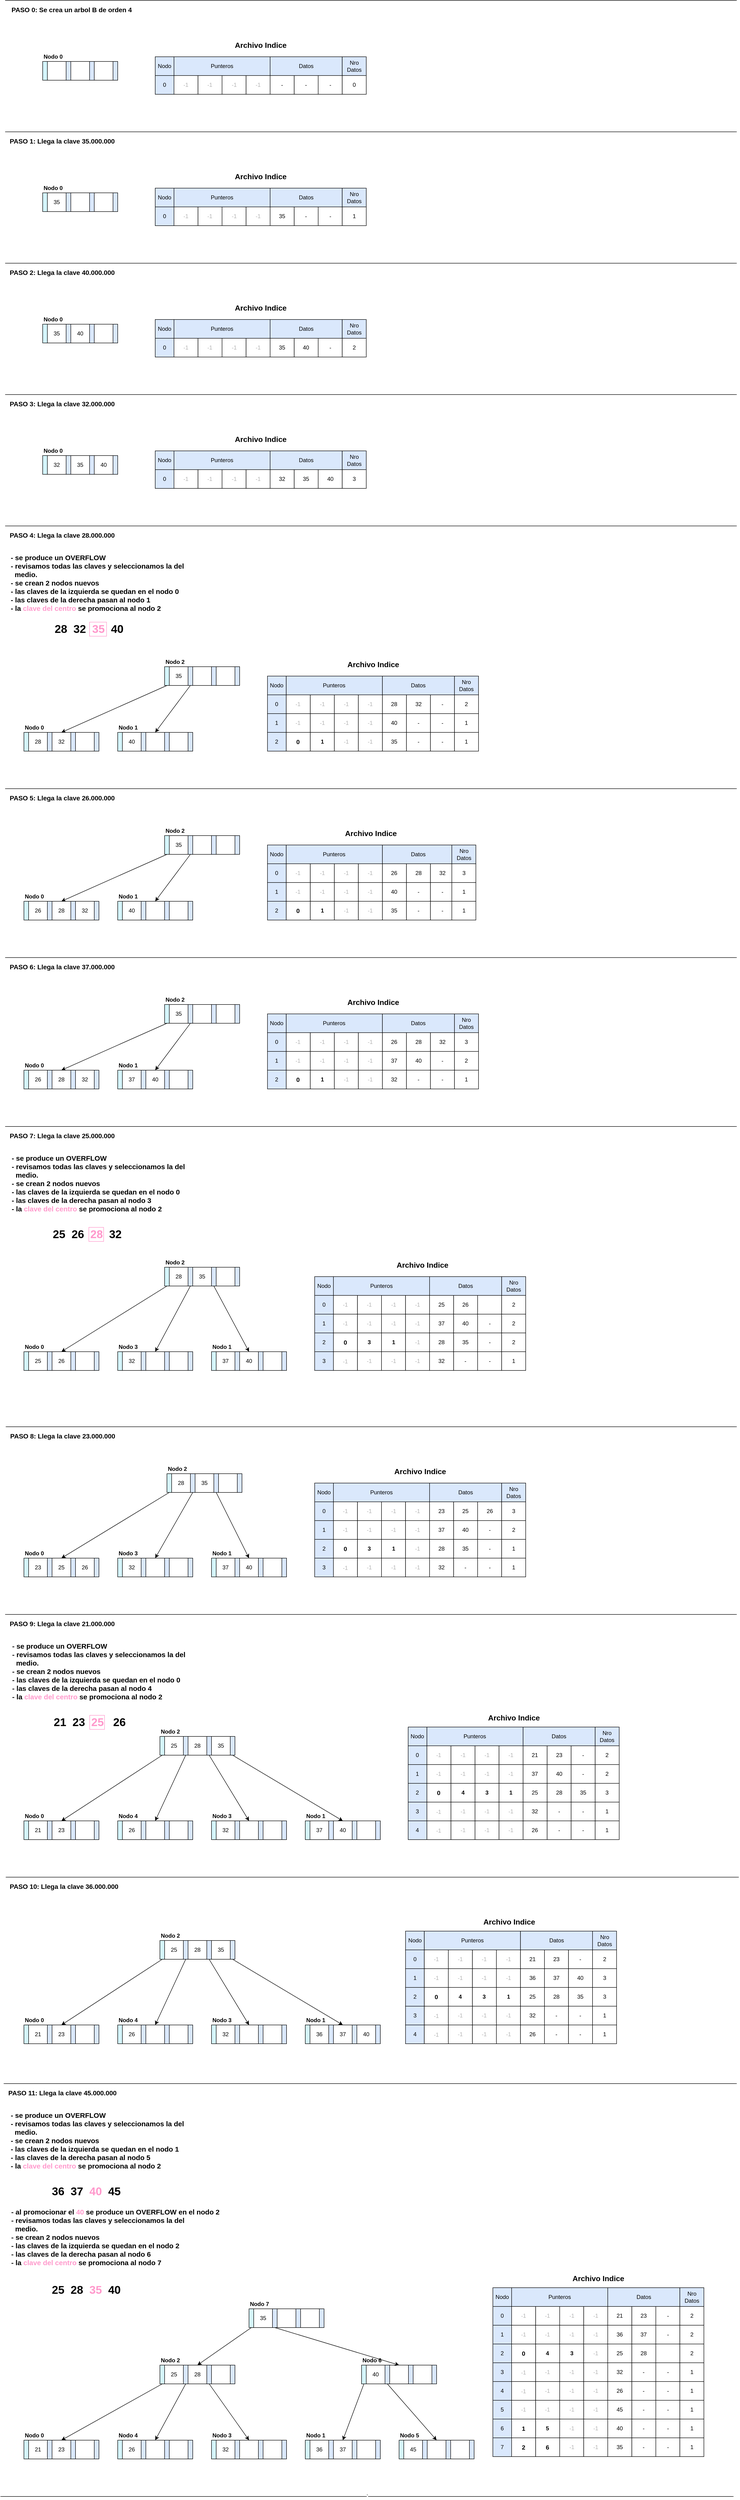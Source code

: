 <mxfile version="24.4.13" type="google">
  <diagram name="Page-1" id="i-OrjBNFr9Vs7anbaLk0">
    <mxGraphModel grid="1" page="1" gridSize="10" guides="1" tooltips="1" connect="1" arrows="1" fold="1" pageScale="1" pageWidth="850" pageHeight="1100" math="0" shadow="0">
      <root>
        <mxCell id="0" />
        <mxCell id="1" parent="0" />
        <mxCell id="iJ5aZ10cr-e9V6u-kYH6-276" value="" style="rounded=0;whiteSpace=wrap;html=1;fillColor=#D5F5FB;" vertex="1" parent="1">
          <mxGeometry x="80" y="-430" width="10" height="40" as="geometry" />
        </mxCell>
        <mxCell id="iJ5aZ10cr-e9V6u-kYH6-277" value="" style="rounded=0;whiteSpace=wrap;html=1;fillColor=#DAE8FC;" vertex="1" parent="1">
          <mxGeometry x="130" y="-430" width="10" height="40" as="geometry" />
        </mxCell>
        <mxCell id="iJ5aZ10cr-e9V6u-kYH6-278" value="" style="rounded=0;whiteSpace=wrap;html=1;fillColor=#DAE8FC;" vertex="1" parent="1">
          <mxGeometry x="180" y="-430" width="10" height="40" as="geometry" />
        </mxCell>
        <mxCell id="iJ5aZ10cr-e9V6u-kYH6-279" value="" style="rounded=0;whiteSpace=wrap;html=1;fillColor=#DAE8FC;" vertex="1" parent="1">
          <mxGeometry x="230" y="-430" width="10" height="40" as="geometry" />
        </mxCell>
        <mxCell id="iJ5aZ10cr-e9V6u-kYH6-280" value="" style="rounded=0;whiteSpace=wrap;html=1;" vertex="1" parent="1">
          <mxGeometry x="90" y="-430" width="40" height="40" as="geometry" />
        </mxCell>
        <mxCell id="iJ5aZ10cr-e9V6u-kYH6-281" value="" style="rounded=0;whiteSpace=wrap;html=1;" vertex="1" parent="1">
          <mxGeometry x="140" y="-430" width="40" height="40" as="geometry" />
        </mxCell>
        <mxCell id="iJ5aZ10cr-e9V6u-kYH6-282" value="" style="rounded=0;whiteSpace=wrap;html=1;" vertex="1" parent="1">
          <mxGeometry x="190" y="-430" width="40" height="40" as="geometry" />
        </mxCell>
        <mxCell id="iJ5aZ10cr-e9V6u-kYH6-283" value="&lt;b&gt;Nodo 0&lt;/b&gt;" style="text;html=1;align=left;verticalAlign=middle;whiteSpace=wrap;rounded=0;" vertex="1" parent="1">
          <mxGeometry x="80" y="-450" width="60" height="20" as="geometry" />
        </mxCell>
        <mxCell id="iJ5aZ10cr-e9V6u-kYH6-284" value="&lt;b&gt;&lt;font style=&quot;font-size: 16px;&quot;&gt;Archivo Indice&lt;/font&gt;&lt;/b&gt;" style="text;html=1;align=center;verticalAlign=middle;whiteSpace=wrap;rounded=0;" vertex="1" parent="1">
          <mxGeometry x="320" y="-480" width="450" height="30" as="geometry" />
        </mxCell>
        <mxCell id="iJ5aZ10cr-e9V6u-kYH6-285" value="Nodo" style="rounded=0;whiteSpace=wrap;html=1;container=0;fillColor=#DAE8FC;strokeColor=#000000;" vertex="1" parent="1">
          <mxGeometry x="320" y="-440" width="40" height="40" as="geometry" />
        </mxCell>
        <mxCell id="iJ5aZ10cr-e9V6u-kYH6-286" value="0" style="rounded=0;whiteSpace=wrap;html=1;container=0;fillColor=#DAE8FC;strokeColor=#000000;" vertex="1" parent="1">
          <mxGeometry x="320" y="-400" width="40" height="40" as="geometry" />
        </mxCell>
        <mxCell id="iJ5aZ10cr-e9V6u-kYH6-287" value="Datos&lt;span style=&quot;color: rgba(0, 0, 0, 0); font-family: monospace; font-size: 0px; text-align: start; text-wrap: nowrap;&quot;&gt;%3CmxGraphModel%3E%3Croot%3E%3CmxCell%20id%3D%220%22%2F%3E%3CmxCell%20id%3D%221%22%20parent%3D%220%22%2F%3E%3CmxCell%20id%3D%222%22%20value%3D%22Punteros%22%20style%3D%22rounded%3D0%3BwhiteSpace%3Dwrap%3Bhtml%3D1%3B%22%20vertex%3D%221%22%20parent%3D%221%22%3E%3CmxGeometry%20x%3D%22500%22%20y%3D%22210%22%20width%3D%22120%22%20height%3D%2260%22%20as%3D%22geometry%22%2F%3E%3C%2FmxCell%3E%3C%2Froot%3E%3C%2FmxGraphModel%3E&lt;/span&gt;" style="rounded=0;whiteSpace=wrap;html=1;container=0;fillColor=#DAE8FC;strokeColor=#000000;" vertex="1" parent="1">
          <mxGeometry x="565" y="-440" width="153.75" height="40" as="geometry" />
        </mxCell>
        <mxCell id="iJ5aZ10cr-e9V6u-kYH6-288" value="Nro Datos" style="rounded=0;whiteSpace=wrap;html=1;container=0;fillColor=#DAE8FC;strokeColor=#000000;" vertex="1" parent="1">
          <mxGeometry x="718.75" y="-440" width="51.25" height="40" as="geometry" />
        </mxCell>
        <mxCell id="iJ5aZ10cr-e9V6u-kYH6-289" value="Punteros" style="rounded=0;whiteSpace=wrap;html=1;container=0;fillColor=#DAE8FC;strokeColor=#000000;" vertex="1" parent="1">
          <mxGeometry x="360" y="-440" width="205.0" height="40" as="geometry" />
        </mxCell>
        <mxCell id="iJ5aZ10cr-e9V6u-kYH6-290" value="-" style="rounded=0;whiteSpace=wrap;html=1;container=0;" vertex="1" parent="1">
          <mxGeometry x="616.25" y="-400" width="51.25" height="40" as="geometry" />
        </mxCell>
        <mxCell id="iJ5aZ10cr-e9V6u-kYH6-291" value="-" style="rounded=0;whiteSpace=wrap;html=1;container=0;" vertex="1" parent="1">
          <mxGeometry x="565" y="-400" width="51.25" height="40" as="geometry" />
        </mxCell>
        <mxCell id="iJ5aZ10cr-e9V6u-kYH6-292" value="-" style="rounded=0;whiteSpace=wrap;html=1;container=0;" vertex="1" parent="1">
          <mxGeometry x="667.5" y="-400" width="51.25" height="40" as="geometry" />
        </mxCell>
        <mxCell id="iJ5aZ10cr-e9V6u-kYH6-293" value="0" style="rounded=0;whiteSpace=wrap;html=1;container=0;" vertex="1" parent="1">
          <mxGeometry x="718.75" y="-400" width="51.25" height="40" as="geometry" />
        </mxCell>
        <mxCell id="iJ5aZ10cr-e9V6u-kYH6-294" value="-1" style="rounded=0;whiteSpace=wrap;html=1;container=0;strokeColor=#000000;fontColor=#B3B3B3;" vertex="1" parent="1">
          <mxGeometry x="360" y="-400" width="51.25" height="40" as="geometry" />
        </mxCell>
        <mxCell id="iJ5aZ10cr-e9V6u-kYH6-295" value="-1" style="rounded=0;whiteSpace=wrap;html=1;container=0;strokeColor=#000000;fontColor=#B3B3B3;" vertex="1" parent="1">
          <mxGeometry x="462.5" y="-400" width="51.25" height="40" as="geometry" />
        </mxCell>
        <mxCell id="iJ5aZ10cr-e9V6u-kYH6-296" value="-1" style="rounded=0;whiteSpace=wrap;html=1;container=0;strokeColor=#000000;fontColor=#B3B3B3;" vertex="1" parent="1">
          <mxGeometry x="411.25" y="-400" width="51.25" height="40" as="geometry" />
        </mxCell>
        <mxCell id="iJ5aZ10cr-e9V6u-kYH6-297" value="-1" style="rounded=0;whiteSpace=wrap;html=1;container=0;strokeColor=#000000;fontColor=#B3B3B3;" vertex="1" parent="1">
          <mxGeometry x="513.75" y="-400" width="51.25" height="40" as="geometry" />
        </mxCell>
        <mxCell id="iJ5aZ10cr-e9V6u-kYH6-298" value="" style="endArrow=none;html=1;rounded=0;" edge="1" parent="1">
          <mxGeometry width="50" height="50" relative="1" as="geometry">
            <mxPoint y="-560" as="sourcePoint" />
            <mxPoint x="1560" y="-560" as="targetPoint" />
          </mxGeometry>
        </mxCell>
        <mxCell id="iJ5aZ10cr-e9V6u-kYH6-299" value="&lt;b&gt;&lt;font style=&quot;font-size: 14px;&quot;&gt;&amp;nbsp; &amp;nbsp;PASO 0: Se crea un arbol B de orden 4&lt;/font&gt;&lt;/b&gt;" style="text;html=1;align=left;verticalAlign=middle;whiteSpace=wrap;rounded=0;" vertex="1" parent="1">
          <mxGeometry y="-560" width="320" height="40" as="geometry" />
        </mxCell>
        <mxCell id="iJ5aZ10cr-e9V6u-kYH6-324" value="" style="rounded=0;whiteSpace=wrap;html=1;fillColor=#D5F5FB;" vertex="1" parent="1">
          <mxGeometry x="80" y="-150" width="10" height="40" as="geometry" />
        </mxCell>
        <mxCell id="iJ5aZ10cr-e9V6u-kYH6-325" value="" style="rounded=0;whiteSpace=wrap;html=1;fillColor=#DAE8FC;" vertex="1" parent="1">
          <mxGeometry x="130" y="-150" width="10" height="40" as="geometry" />
        </mxCell>
        <mxCell id="iJ5aZ10cr-e9V6u-kYH6-326" value="" style="rounded=0;whiteSpace=wrap;html=1;fillColor=#DAE8FC;" vertex="1" parent="1">
          <mxGeometry x="180" y="-150" width="10" height="40" as="geometry" />
        </mxCell>
        <mxCell id="iJ5aZ10cr-e9V6u-kYH6-327" value="" style="rounded=0;whiteSpace=wrap;html=1;fillColor=#DAE8FC;" vertex="1" parent="1">
          <mxGeometry x="230" y="-150" width="10" height="40" as="geometry" />
        </mxCell>
        <mxCell id="iJ5aZ10cr-e9V6u-kYH6-328" value="35" style="rounded=0;whiteSpace=wrap;html=1;" vertex="1" parent="1">
          <mxGeometry x="90" y="-150" width="40" height="40" as="geometry" />
        </mxCell>
        <mxCell id="iJ5aZ10cr-e9V6u-kYH6-329" value="" style="rounded=0;whiteSpace=wrap;html=1;" vertex="1" parent="1">
          <mxGeometry x="140" y="-150" width="40" height="40" as="geometry" />
        </mxCell>
        <mxCell id="iJ5aZ10cr-e9V6u-kYH6-330" value="" style="rounded=0;whiteSpace=wrap;html=1;" vertex="1" parent="1">
          <mxGeometry x="190" y="-150" width="40" height="40" as="geometry" />
        </mxCell>
        <mxCell id="iJ5aZ10cr-e9V6u-kYH6-331" value="&lt;b&gt;Nodo 0&lt;/b&gt;" style="text;html=1;align=left;verticalAlign=middle;whiteSpace=wrap;rounded=0;" vertex="1" parent="1">
          <mxGeometry x="80" y="-170" width="60" height="20" as="geometry" />
        </mxCell>
        <mxCell id="iJ5aZ10cr-e9V6u-kYH6-332" value="&lt;b&gt;&lt;font style=&quot;font-size: 16px;&quot;&gt;Archivo Indice&lt;/font&gt;&lt;/b&gt;" style="text;html=1;align=center;verticalAlign=middle;whiteSpace=wrap;rounded=0;" vertex="1" parent="1">
          <mxGeometry x="320" y="-200" width="450" height="30" as="geometry" />
        </mxCell>
        <mxCell id="iJ5aZ10cr-e9V6u-kYH6-333" value="Nodo" style="rounded=0;whiteSpace=wrap;html=1;container=0;fillColor=#DAE8FC;strokeColor=#000000;" vertex="1" parent="1">
          <mxGeometry x="320" y="-160" width="40" height="40" as="geometry" />
        </mxCell>
        <mxCell id="iJ5aZ10cr-e9V6u-kYH6-334" value="0" style="rounded=0;whiteSpace=wrap;html=1;container=0;fillColor=#DAE8FC;strokeColor=#000000;" vertex="1" parent="1">
          <mxGeometry x="320" y="-120" width="40" height="40" as="geometry" />
        </mxCell>
        <mxCell id="iJ5aZ10cr-e9V6u-kYH6-335" value="Datos&lt;span style=&quot;color: rgba(0, 0, 0, 0); font-family: monospace; font-size: 0px; text-align: start; text-wrap: nowrap;&quot;&gt;%3CmxGraphModel%3E%3Croot%3E%3CmxCell%20id%3D%220%22%2F%3E%3CmxCell%20id%3D%221%22%20parent%3D%220%22%2F%3E%3CmxCell%20id%3D%222%22%20value%3D%22Punteros%22%20style%3D%22rounded%3D0%3BwhiteSpace%3Dwrap%3Bhtml%3D1%3B%22%20vertex%3D%221%22%20parent%3D%221%22%3E%3CmxGeometry%20x%3D%22500%22%20y%3D%22210%22%20width%3D%22120%22%20height%3D%2260%22%20as%3D%22geometry%22%2F%3E%3C%2FmxCell%3E%3C%2Froot%3E%3C%2FmxGraphModel%3E&lt;/span&gt;" style="rounded=0;whiteSpace=wrap;html=1;container=0;fillColor=#DAE8FC;strokeColor=#000000;" vertex="1" parent="1">
          <mxGeometry x="565" y="-160" width="153.75" height="40" as="geometry" />
        </mxCell>
        <mxCell id="iJ5aZ10cr-e9V6u-kYH6-336" value="Nro Datos" style="rounded=0;whiteSpace=wrap;html=1;container=0;fillColor=#DAE8FC;strokeColor=#000000;" vertex="1" parent="1">
          <mxGeometry x="718.75" y="-160" width="51.25" height="40" as="geometry" />
        </mxCell>
        <mxCell id="iJ5aZ10cr-e9V6u-kYH6-337" value="Punteros" style="rounded=0;whiteSpace=wrap;html=1;container=0;fillColor=#DAE8FC;strokeColor=#000000;" vertex="1" parent="1">
          <mxGeometry x="360" y="-160" width="205.0" height="40" as="geometry" />
        </mxCell>
        <mxCell id="iJ5aZ10cr-e9V6u-kYH6-338" value="-" style="rounded=0;whiteSpace=wrap;html=1;container=0;" vertex="1" parent="1">
          <mxGeometry x="616.25" y="-120" width="51.25" height="40" as="geometry" />
        </mxCell>
        <mxCell id="iJ5aZ10cr-e9V6u-kYH6-339" value="35" style="rounded=0;whiteSpace=wrap;html=1;container=0;" vertex="1" parent="1">
          <mxGeometry x="565" y="-120" width="51.25" height="40" as="geometry" />
        </mxCell>
        <mxCell id="iJ5aZ10cr-e9V6u-kYH6-340" value="-" style="rounded=0;whiteSpace=wrap;html=1;container=0;" vertex="1" parent="1">
          <mxGeometry x="667.5" y="-120" width="51.25" height="40" as="geometry" />
        </mxCell>
        <mxCell id="iJ5aZ10cr-e9V6u-kYH6-341" value="1" style="rounded=0;whiteSpace=wrap;html=1;container=0;" vertex="1" parent="1">
          <mxGeometry x="718.75" y="-120" width="51.25" height="40" as="geometry" />
        </mxCell>
        <mxCell id="iJ5aZ10cr-e9V6u-kYH6-342" value="-1" style="rounded=0;whiteSpace=wrap;html=1;container=0;fontColor=#B3B3B3;" vertex="1" parent="1">
          <mxGeometry x="360" y="-120" width="51.25" height="40" as="geometry" />
        </mxCell>
        <mxCell id="iJ5aZ10cr-e9V6u-kYH6-343" value="-1" style="rounded=0;whiteSpace=wrap;html=1;container=0;fontColor=#B3B3B3;" vertex="1" parent="1">
          <mxGeometry x="462.5" y="-120" width="51.25" height="40" as="geometry" />
        </mxCell>
        <mxCell id="iJ5aZ10cr-e9V6u-kYH6-344" value="-1" style="rounded=0;whiteSpace=wrap;html=1;container=0;fontColor=#B3B3B3;" vertex="1" parent="1">
          <mxGeometry x="411.25" y="-120" width="51.25" height="40" as="geometry" />
        </mxCell>
        <mxCell id="iJ5aZ10cr-e9V6u-kYH6-345" value="-1" style="rounded=0;whiteSpace=wrap;html=1;container=0;fontColor=#B3B3B3;" vertex="1" parent="1">
          <mxGeometry x="513.75" y="-120" width="51.25" height="40" as="geometry" />
        </mxCell>
        <mxCell id="iJ5aZ10cr-e9V6u-kYH6-346" value="" style="endArrow=none;html=1;rounded=0;" edge="1" parent="1">
          <mxGeometry width="50" height="50" relative="1" as="geometry">
            <mxPoint y="-280" as="sourcePoint" />
            <mxPoint x="1560" y="-280" as="targetPoint" />
          </mxGeometry>
        </mxCell>
        <mxCell id="iJ5aZ10cr-e9V6u-kYH6-347" value="&lt;span style=&quot;font-size: 14px;&quot;&gt;&lt;b&gt;&amp;nbsp; PASO 1: Llega la clave 35.000.000&lt;/b&gt;&lt;/span&gt;" style="text;html=1;align=left;verticalAlign=middle;whiteSpace=wrap;rounded=0;" vertex="1" parent="1">
          <mxGeometry y="-280" width="320" height="40" as="geometry" />
        </mxCell>
        <mxCell id="iJ5aZ10cr-e9V6u-kYH6-348" value="" style="rounded=0;whiteSpace=wrap;html=1;fillColor=#D5F5FB;" vertex="1" parent="1">
          <mxGeometry x="80" y="130" width="10" height="40" as="geometry" />
        </mxCell>
        <mxCell id="iJ5aZ10cr-e9V6u-kYH6-349" value="" style="rounded=0;whiteSpace=wrap;html=1;fillColor=#DAE8FC;" vertex="1" parent="1">
          <mxGeometry x="130" y="130" width="10" height="40" as="geometry" />
        </mxCell>
        <mxCell id="iJ5aZ10cr-e9V6u-kYH6-350" value="" style="rounded=0;whiteSpace=wrap;html=1;fillColor=#DAE8FC;" vertex="1" parent="1">
          <mxGeometry x="180" y="130" width="10" height="40" as="geometry" />
        </mxCell>
        <mxCell id="iJ5aZ10cr-e9V6u-kYH6-351" value="" style="rounded=0;whiteSpace=wrap;html=1;fillColor=#DAE8FC;" vertex="1" parent="1">
          <mxGeometry x="230" y="130" width="10" height="40" as="geometry" />
        </mxCell>
        <mxCell id="iJ5aZ10cr-e9V6u-kYH6-352" value="35" style="rounded=0;whiteSpace=wrap;html=1;" vertex="1" parent="1">
          <mxGeometry x="90" y="130" width="40" height="40" as="geometry" />
        </mxCell>
        <mxCell id="iJ5aZ10cr-e9V6u-kYH6-353" value="40" style="rounded=0;whiteSpace=wrap;html=1;" vertex="1" parent="1">
          <mxGeometry x="140" y="130" width="40" height="40" as="geometry" />
        </mxCell>
        <mxCell id="iJ5aZ10cr-e9V6u-kYH6-354" value="" style="rounded=0;whiteSpace=wrap;html=1;" vertex="1" parent="1">
          <mxGeometry x="190" y="130" width="40" height="40" as="geometry" />
        </mxCell>
        <mxCell id="iJ5aZ10cr-e9V6u-kYH6-355" value="&lt;b&gt;Nodo 0&lt;/b&gt;" style="text;html=1;align=left;verticalAlign=middle;whiteSpace=wrap;rounded=0;" vertex="1" parent="1">
          <mxGeometry x="80" y="110" width="60" height="20" as="geometry" />
        </mxCell>
        <mxCell id="iJ5aZ10cr-e9V6u-kYH6-356" value="&lt;b&gt;&lt;font style=&quot;font-size: 16px;&quot;&gt;Archivo Indice&lt;/font&gt;&lt;/b&gt;" style="text;html=1;align=center;verticalAlign=middle;whiteSpace=wrap;rounded=0;" vertex="1" parent="1">
          <mxGeometry x="320" y="80" width="450" height="30" as="geometry" />
        </mxCell>
        <mxCell id="iJ5aZ10cr-e9V6u-kYH6-357" value="Nodo" style="rounded=0;whiteSpace=wrap;html=1;container=0;fillColor=#DAE8FC;strokeColor=#000000;" vertex="1" parent="1">
          <mxGeometry x="320" y="120" width="40" height="40" as="geometry" />
        </mxCell>
        <mxCell id="iJ5aZ10cr-e9V6u-kYH6-358" value="0" style="rounded=0;whiteSpace=wrap;html=1;container=0;fillColor=#DAE8FC;strokeColor=#000000;" vertex="1" parent="1">
          <mxGeometry x="320" y="160" width="40" height="40" as="geometry" />
        </mxCell>
        <mxCell id="iJ5aZ10cr-e9V6u-kYH6-359" value="Datos&lt;span style=&quot;color: rgba(0, 0, 0, 0); font-family: monospace; font-size: 0px; text-align: start; text-wrap: nowrap;&quot;&gt;%3CmxGraphModel%3E%3Croot%3E%3CmxCell%20id%3D%220%22%2F%3E%3CmxCell%20id%3D%221%22%20parent%3D%220%22%2F%3E%3CmxCell%20id%3D%222%22%20value%3D%22Punteros%22%20style%3D%22rounded%3D0%3BwhiteSpace%3Dwrap%3Bhtml%3D1%3B%22%20vertex%3D%221%22%20parent%3D%221%22%3E%3CmxGeometry%20x%3D%22500%22%20y%3D%22210%22%20width%3D%22120%22%20height%3D%2260%22%20as%3D%22geometry%22%2F%3E%3C%2FmxCell%3E%3C%2Froot%3E%3C%2FmxGraphModel%3E&lt;/span&gt;" style="rounded=0;whiteSpace=wrap;html=1;container=0;fillColor=#DAE8FC;strokeColor=#000000;" vertex="1" parent="1">
          <mxGeometry x="565" y="120" width="153.75" height="40" as="geometry" />
        </mxCell>
        <mxCell id="iJ5aZ10cr-e9V6u-kYH6-360" value="Nro Datos" style="rounded=0;whiteSpace=wrap;html=1;container=0;fillColor=#DAE8FC;strokeColor=#000000;" vertex="1" parent="1">
          <mxGeometry x="718.75" y="120" width="51.25" height="40" as="geometry" />
        </mxCell>
        <mxCell id="iJ5aZ10cr-e9V6u-kYH6-361" value="Punteros" style="rounded=0;whiteSpace=wrap;html=1;container=0;fillColor=#DAE8FC;strokeColor=#000000;" vertex="1" parent="1">
          <mxGeometry x="360" y="120" width="205.0" height="40" as="geometry" />
        </mxCell>
        <mxCell id="iJ5aZ10cr-e9V6u-kYH6-362" value="40" style="rounded=0;whiteSpace=wrap;html=1;container=0;" vertex="1" parent="1">
          <mxGeometry x="616.25" y="160" width="51.25" height="40" as="geometry" />
        </mxCell>
        <mxCell id="iJ5aZ10cr-e9V6u-kYH6-363" value="35" style="rounded=0;whiteSpace=wrap;html=1;container=0;" vertex="1" parent="1">
          <mxGeometry x="565" y="160" width="51.25" height="40" as="geometry" />
        </mxCell>
        <mxCell id="iJ5aZ10cr-e9V6u-kYH6-364" value="-" style="rounded=0;whiteSpace=wrap;html=1;container=0;" vertex="1" parent="1">
          <mxGeometry x="667.5" y="160" width="51.25" height="40" as="geometry" />
        </mxCell>
        <mxCell id="iJ5aZ10cr-e9V6u-kYH6-365" value="2" style="rounded=0;whiteSpace=wrap;html=1;container=0;" vertex="1" parent="1">
          <mxGeometry x="718.75" y="160" width="51.25" height="40" as="geometry" />
        </mxCell>
        <mxCell id="iJ5aZ10cr-e9V6u-kYH6-366" value="-1" style="rounded=0;whiteSpace=wrap;html=1;container=0;fontColor=#B3B3B3;" vertex="1" parent="1">
          <mxGeometry x="360" y="160" width="51.25" height="40" as="geometry" />
        </mxCell>
        <mxCell id="iJ5aZ10cr-e9V6u-kYH6-367" value="-1" style="rounded=0;whiteSpace=wrap;html=1;container=0;fontColor=#B3B3B3;" vertex="1" parent="1">
          <mxGeometry x="462.5" y="160" width="51.25" height="40" as="geometry" />
        </mxCell>
        <mxCell id="iJ5aZ10cr-e9V6u-kYH6-368" value="-1" style="rounded=0;whiteSpace=wrap;html=1;container=0;fontColor=#B3B3B3;" vertex="1" parent="1">
          <mxGeometry x="411.25" y="160" width="51.25" height="40" as="geometry" />
        </mxCell>
        <mxCell id="iJ5aZ10cr-e9V6u-kYH6-369" value="-1" style="rounded=0;whiteSpace=wrap;html=1;container=0;fontColor=#B3B3B3;" vertex="1" parent="1">
          <mxGeometry x="513.75" y="160" width="51.25" height="40" as="geometry" />
        </mxCell>
        <mxCell id="iJ5aZ10cr-e9V6u-kYH6-370" value="" style="endArrow=none;html=1;rounded=0;" edge="1" parent="1">
          <mxGeometry width="50" height="50" relative="1" as="geometry">
            <mxPoint as="sourcePoint" />
            <mxPoint x="1560" as="targetPoint" />
          </mxGeometry>
        </mxCell>
        <mxCell id="iJ5aZ10cr-e9V6u-kYH6-371" value="&lt;span style=&quot;font-size: 14px;&quot;&gt;&lt;b&gt;&amp;nbsp; PASO 2: Llega la clave 40.000.000&lt;/b&gt;&lt;/span&gt;" style="text;html=1;align=left;verticalAlign=middle;whiteSpace=wrap;rounded=0;" vertex="1" parent="1">
          <mxGeometry width="320" height="40" as="geometry" />
        </mxCell>
        <mxCell id="iJ5aZ10cr-e9V6u-kYH6-372" value="" style="rounded=0;whiteSpace=wrap;html=1;fillColor=#D5F5FB;" vertex="1" parent="1">
          <mxGeometry x="80" y="410" width="10" height="40" as="geometry" />
        </mxCell>
        <mxCell id="iJ5aZ10cr-e9V6u-kYH6-373" value="" style="rounded=0;whiteSpace=wrap;html=1;fillColor=#DAE8FC;" vertex="1" parent="1">
          <mxGeometry x="130" y="410" width="10" height="40" as="geometry" />
        </mxCell>
        <mxCell id="iJ5aZ10cr-e9V6u-kYH6-374" value="" style="rounded=0;whiteSpace=wrap;html=1;fillColor=#DAE8FC;" vertex="1" parent="1">
          <mxGeometry x="180" y="410" width="10" height="40" as="geometry" />
        </mxCell>
        <mxCell id="iJ5aZ10cr-e9V6u-kYH6-375" value="" style="rounded=0;whiteSpace=wrap;html=1;fillColor=#DAE8FC;" vertex="1" parent="1">
          <mxGeometry x="230" y="410" width="10" height="40" as="geometry" />
        </mxCell>
        <mxCell id="iJ5aZ10cr-e9V6u-kYH6-376" value="32" style="rounded=0;whiteSpace=wrap;html=1;" vertex="1" parent="1">
          <mxGeometry x="90" y="410" width="40" height="40" as="geometry" />
        </mxCell>
        <mxCell id="iJ5aZ10cr-e9V6u-kYH6-377" value="35" style="rounded=0;whiteSpace=wrap;html=1;" vertex="1" parent="1">
          <mxGeometry x="140" y="410" width="40" height="40" as="geometry" />
        </mxCell>
        <mxCell id="iJ5aZ10cr-e9V6u-kYH6-378" value="40" style="rounded=0;whiteSpace=wrap;html=1;" vertex="1" parent="1">
          <mxGeometry x="190" y="410" width="40" height="40" as="geometry" />
        </mxCell>
        <mxCell id="iJ5aZ10cr-e9V6u-kYH6-379" value="&lt;b&gt;Nodo 0&lt;/b&gt;" style="text;html=1;align=left;verticalAlign=middle;whiteSpace=wrap;rounded=0;" vertex="1" parent="1">
          <mxGeometry x="80" y="390" width="60" height="20" as="geometry" />
        </mxCell>
        <mxCell id="iJ5aZ10cr-e9V6u-kYH6-380" value="&lt;b&gt;&lt;font style=&quot;font-size: 16px;&quot;&gt;Archivo Indice&lt;/font&gt;&lt;/b&gt;" style="text;html=1;align=center;verticalAlign=middle;whiteSpace=wrap;rounded=0;" vertex="1" parent="1">
          <mxGeometry x="320" y="360" width="450" height="30" as="geometry" />
        </mxCell>
        <mxCell id="iJ5aZ10cr-e9V6u-kYH6-381" value="Nodo" style="rounded=0;whiteSpace=wrap;html=1;container=0;fillColor=#DAE8FC;strokeColor=#000000;" vertex="1" parent="1">
          <mxGeometry x="320" y="400" width="40" height="40" as="geometry" />
        </mxCell>
        <mxCell id="iJ5aZ10cr-e9V6u-kYH6-382" value="0" style="rounded=0;whiteSpace=wrap;html=1;container=0;fillColor=#DAE8FC;strokeColor=#000000;" vertex="1" parent="1">
          <mxGeometry x="320" y="440" width="40" height="40" as="geometry" />
        </mxCell>
        <mxCell id="iJ5aZ10cr-e9V6u-kYH6-383" value="Datos&lt;span style=&quot;color: rgba(0, 0, 0, 0); font-family: monospace; font-size: 0px; text-align: start; text-wrap: nowrap;&quot;&gt;%3CmxGraphModel%3E%3Croot%3E%3CmxCell%20id%3D%220%22%2F%3E%3CmxCell%20id%3D%221%22%20parent%3D%220%22%2F%3E%3CmxCell%20id%3D%222%22%20value%3D%22Punteros%22%20style%3D%22rounded%3D0%3BwhiteSpace%3Dwrap%3Bhtml%3D1%3B%22%20vertex%3D%221%22%20parent%3D%221%22%3E%3CmxGeometry%20x%3D%22500%22%20y%3D%22210%22%20width%3D%22120%22%20height%3D%2260%22%20as%3D%22geometry%22%2F%3E%3C%2FmxCell%3E%3C%2Froot%3E%3C%2FmxGraphModel%3E&lt;/span&gt;" style="rounded=0;whiteSpace=wrap;html=1;container=0;fillColor=#DAE8FC;strokeColor=#000000;" vertex="1" parent="1">
          <mxGeometry x="565" y="400" width="153.75" height="40" as="geometry" />
        </mxCell>
        <mxCell id="iJ5aZ10cr-e9V6u-kYH6-384" value="Nro Datos" style="rounded=0;whiteSpace=wrap;html=1;container=0;fillColor=#DAE8FC;strokeColor=#000000;" vertex="1" parent="1">
          <mxGeometry x="718.75" y="400" width="51.25" height="40" as="geometry" />
        </mxCell>
        <mxCell id="iJ5aZ10cr-e9V6u-kYH6-385" value="Punteros" style="rounded=0;whiteSpace=wrap;html=1;container=0;fillColor=#DAE8FC;strokeColor=#000000;" vertex="1" parent="1">
          <mxGeometry x="360" y="400" width="205.0" height="40" as="geometry" />
        </mxCell>
        <mxCell id="iJ5aZ10cr-e9V6u-kYH6-386" value="35" style="rounded=0;whiteSpace=wrap;html=1;container=0;" vertex="1" parent="1">
          <mxGeometry x="616.25" y="440" width="51.25" height="40" as="geometry" />
        </mxCell>
        <mxCell id="iJ5aZ10cr-e9V6u-kYH6-387" value="32" style="rounded=0;whiteSpace=wrap;html=1;container=0;" vertex="1" parent="1">
          <mxGeometry x="565" y="440" width="51.25" height="40" as="geometry" />
        </mxCell>
        <mxCell id="iJ5aZ10cr-e9V6u-kYH6-388" value="40" style="rounded=0;whiteSpace=wrap;html=1;container=0;" vertex="1" parent="1">
          <mxGeometry x="667.5" y="440" width="51.25" height="40" as="geometry" />
        </mxCell>
        <mxCell id="iJ5aZ10cr-e9V6u-kYH6-389" value="3" style="rounded=0;whiteSpace=wrap;html=1;container=0;" vertex="1" parent="1">
          <mxGeometry x="718.75" y="440" width="51.25" height="40" as="geometry" />
        </mxCell>
        <mxCell id="iJ5aZ10cr-e9V6u-kYH6-390" value="-1" style="rounded=0;whiteSpace=wrap;html=1;container=0;fontColor=#B3B3B3;" vertex="1" parent="1">
          <mxGeometry x="360" y="440" width="51.25" height="40" as="geometry" />
        </mxCell>
        <mxCell id="iJ5aZ10cr-e9V6u-kYH6-391" value="-1" style="rounded=0;whiteSpace=wrap;html=1;container=0;fontColor=#B3B3B3;" vertex="1" parent="1">
          <mxGeometry x="462.5" y="440" width="51.25" height="40" as="geometry" />
        </mxCell>
        <mxCell id="iJ5aZ10cr-e9V6u-kYH6-392" value="-1" style="rounded=0;whiteSpace=wrap;html=1;container=0;fontColor=#B3B3B3;" vertex="1" parent="1">
          <mxGeometry x="411.25" y="440" width="51.25" height="40" as="geometry" />
        </mxCell>
        <mxCell id="iJ5aZ10cr-e9V6u-kYH6-393" value="-1" style="rounded=0;whiteSpace=wrap;html=1;container=0;fontColor=#B3B3B3;" vertex="1" parent="1">
          <mxGeometry x="513.75" y="440" width="51.25" height="40" as="geometry" />
        </mxCell>
        <mxCell id="iJ5aZ10cr-e9V6u-kYH6-394" value="" style="endArrow=none;html=1;rounded=0;" edge="1" parent="1">
          <mxGeometry width="50" height="50" relative="1" as="geometry">
            <mxPoint y="280" as="sourcePoint" />
            <mxPoint x="1560" y="280" as="targetPoint" />
          </mxGeometry>
        </mxCell>
        <mxCell id="iJ5aZ10cr-e9V6u-kYH6-395" value="&lt;span style=&quot;font-size: 14px;&quot;&gt;&lt;b&gt;&amp;nbsp; PASO 3: Llega la clave 32.000.000&lt;/b&gt;&lt;/span&gt;" style="text;html=1;align=left;verticalAlign=middle;whiteSpace=wrap;rounded=0;" vertex="1" parent="1">
          <mxGeometry y="280" width="320" height="40" as="geometry" />
        </mxCell>
        <mxCell id="iJ5aZ10cr-e9V6u-kYH6-418" value="" style="endArrow=none;html=1;rounded=0;" edge="1" parent="1">
          <mxGeometry width="50" height="50" relative="1" as="geometry">
            <mxPoint y="560" as="sourcePoint" />
            <mxPoint x="1560" y="560" as="targetPoint" />
          </mxGeometry>
        </mxCell>
        <mxCell id="iJ5aZ10cr-e9V6u-kYH6-419" value="&lt;span style=&quot;font-size: 14px;&quot;&gt;&lt;b&gt;&amp;nbsp; PASO 4: Llega la clave 28.000.000&lt;/b&gt;&lt;/span&gt;" style="text;html=1;align=left;verticalAlign=middle;whiteSpace=wrap;rounded=0;" vertex="1" parent="1">
          <mxGeometry y="560" width="320" height="40" as="geometry" />
        </mxCell>
        <mxCell id="iJ5aZ10cr-e9V6u-kYH6-420" value="&lt;div&gt;&lt;b&gt;&lt;font style=&quot;font-size: 15px;&quot;&gt;&lt;br&gt;&lt;/font&gt;&lt;/b&gt;&lt;/div&gt;&lt;b&gt;&lt;font style=&quot;font-size: 15px;&quot;&gt;- se produce un OVERFLOW&lt;/font&gt;&lt;/b&gt;&lt;div&gt;&lt;b&gt;&lt;font style=&quot;font-size: 15px;&quot;&gt;- revisamos todas las claves y seleccionamos la del &lt;br&gt;&amp;nbsp; medio.&lt;/font&gt;&lt;/b&gt;&lt;/div&gt;&lt;div&gt;&lt;b&gt;&lt;font style=&quot;font-size: 15px;&quot;&gt;- se crean 2 nodos nuevos&lt;/font&gt;&lt;/b&gt;&lt;/div&gt;&lt;div&gt;&lt;b&gt;&lt;font style=&quot;font-size: 15px;&quot;&gt;- las claves de la izquierda se quedan en el nodo 0&lt;br&gt;- las claves de la derecha pasan al nodo 1&lt;/font&gt;&lt;/b&gt;&lt;/div&gt;&lt;div&gt;&lt;font style=&quot;font-size: 15px;&quot;&gt;&lt;b&gt;- la &lt;font color=&quot;#ff99cc&quot;&gt;clave del centro&lt;/font&gt; se promociona al nodo 2&lt;/b&gt;&lt;/font&gt;&lt;/div&gt;&lt;div&gt;&lt;br&gt;&lt;/div&gt;" style="text;html=1;align=left;verticalAlign=middle;whiteSpace=wrap;rounded=0;" vertex="1" parent="1">
          <mxGeometry x="10" y="600" width="373.12" height="160" as="geometry" />
        </mxCell>
        <mxCell id="iJ5aZ10cr-e9V6u-kYH6-422" value="&lt;b style=&quot;text-align: left;&quot;&gt;&lt;font style=&quot;font-size: 24px;&quot;&gt;28&amp;nbsp; 32&amp;nbsp;&amp;nbsp;&lt;font color=&quot;#ff99cc&quot;&gt;35&amp;nbsp;&lt;/font&gt; 40&lt;/font&gt;&lt;/b&gt;" style="text;html=1;align=center;verticalAlign=middle;whiteSpace=wrap;rounded=0;" vertex="1" parent="1">
          <mxGeometry x="100.0" y="760" width="158.12" height="40" as="geometry" />
        </mxCell>
        <mxCell id="iJ5aZ10cr-e9V6u-kYH6-425" value="" style="rounded=0;whiteSpace=wrap;html=1;fillColor=none;strokeColor=#FF99CC;" vertex="1" parent="1">
          <mxGeometry x="180" y="765" width="36.24" height="30" as="geometry" />
        </mxCell>
        <mxCell id="iJ5aZ10cr-e9V6u-kYH6-472" value="" style="endArrow=classic;html=1;rounded=0;exitX=0.5;exitY=1;exitDx=0;exitDy=0;entryX=0.5;entryY=0;entryDx=0;entryDy=0;" edge="1" parent="1" source="iJ5aZ10cr-e9V6u-kYH6-464" target="iJ5aZ10cr-e9V6u-kYH6-451">
          <mxGeometry width="50" height="50" relative="1" as="geometry">
            <mxPoint x="490" y="880" as="sourcePoint" />
            <mxPoint x="540" y="830" as="targetPoint" />
          </mxGeometry>
        </mxCell>
        <mxCell id="iJ5aZ10cr-e9V6u-kYH6-473" value="" style="endArrow=classic;html=1;rounded=0;exitX=0.5;exitY=1;exitDx=0;exitDy=0;entryX=0.5;entryY=0;entryDx=0;entryDy=0;" edge="1" parent="1" source="iJ5aZ10cr-e9V6u-kYH6-465" target="iJ5aZ10cr-e9V6u-kYH6-460">
          <mxGeometry width="50" height="50" relative="1" as="geometry">
            <mxPoint x="365" y="940" as="sourcePoint" />
            <mxPoint x="320" y="1020" as="targetPoint" />
          </mxGeometry>
        </mxCell>
        <mxCell id="iJ5aZ10cr-e9V6u-kYH6-477" value="&lt;b&gt;&lt;font style=&quot;font-size: 16px;&quot;&gt;Archivo Indice&lt;/font&gt;&lt;/b&gt;" style="text;html=1;align=center;verticalAlign=middle;whiteSpace=wrap;rounded=0;" vertex="1" parent="1">
          <mxGeometry x="560" y="840" width="450" height="30" as="geometry" />
        </mxCell>
        <mxCell id="iJ5aZ10cr-e9V6u-kYH6-478" value="Nodo" style="rounded=0;whiteSpace=wrap;html=1;container=0;fillColor=#DAE8FC;strokeColor=#000000;" vertex="1" parent="1">
          <mxGeometry x="559.38" y="880" width="40" height="40" as="geometry" />
        </mxCell>
        <mxCell id="iJ5aZ10cr-e9V6u-kYH6-479" value="0" style="rounded=0;whiteSpace=wrap;html=1;container=0;fillColor=#DAE8FC;strokeColor=#000000;" vertex="1" parent="1">
          <mxGeometry x="559.38" y="920" width="40" height="40" as="geometry" />
        </mxCell>
        <mxCell id="iJ5aZ10cr-e9V6u-kYH6-480" value="Datos&lt;span style=&quot;color: rgba(0, 0, 0, 0); font-family: monospace; font-size: 0px; text-align: start; text-wrap: nowrap;&quot;&gt;%3CmxGraphModel%3E%3Croot%3E%3CmxCell%20id%3D%220%22%2F%3E%3CmxCell%20id%3D%221%22%20parent%3D%220%22%2F%3E%3CmxCell%20id%3D%222%22%20value%3D%22Punteros%22%20style%3D%22rounded%3D0%3BwhiteSpace%3Dwrap%3Bhtml%3D1%3B%22%20vertex%3D%221%22%20parent%3D%221%22%3E%3CmxGeometry%20x%3D%22500%22%20y%3D%22210%22%20width%3D%22120%22%20height%3D%2260%22%20as%3D%22geometry%22%2F%3E%3C%2FmxCell%3E%3C%2Froot%3E%3C%2FmxGraphModel%3E&lt;/span&gt;" style="rounded=0;whiteSpace=wrap;html=1;container=0;fillColor=#DAE8FC;strokeColor=#000000;" vertex="1" parent="1">
          <mxGeometry x="804.38" y="880" width="153.75" height="40" as="geometry" />
        </mxCell>
        <mxCell id="iJ5aZ10cr-e9V6u-kYH6-481" value="Nro Datos" style="rounded=0;whiteSpace=wrap;html=1;container=0;fillColor=#DAE8FC;strokeColor=#000000;" vertex="1" parent="1">
          <mxGeometry x="958.13" y="880" width="51.25" height="40" as="geometry" />
        </mxCell>
        <mxCell id="iJ5aZ10cr-e9V6u-kYH6-482" value="Punteros" style="rounded=0;whiteSpace=wrap;html=1;container=0;fillColor=#DAE8FC;strokeColor=#000000;" vertex="1" parent="1">
          <mxGeometry x="599.38" y="880" width="205.0" height="40" as="geometry" />
        </mxCell>
        <mxCell id="iJ5aZ10cr-e9V6u-kYH6-483" value="32" style="rounded=0;whiteSpace=wrap;html=1;container=0;" vertex="1" parent="1">
          <mxGeometry x="855.63" y="920" width="51.25" height="40" as="geometry" />
        </mxCell>
        <mxCell id="iJ5aZ10cr-e9V6u-kYH6-484" value="28" style="rounded=0;whiteSpace=wrap;html=1;container=0;" vertex="1" parent="1">
          <mxGeometry x="804.38" y="920" width="51.25" height="40" as="geometry" />
        </mxCell>
        <mxCell id="iJ5aZ10cr-e9V6u-kYH6-485" value="-" style="rounded=0;whiteSpace=wrap;html=1;container=0;" vertex="1" parent="1">
          <mxGeometry x="906.88" y="920" width="51.25" height="40" as="geometry" />
        </mxCell>
        <mxCell id="iJ5aZ10cr-e9V6u-kYH6-486" value="2" style="rounded=0;whiteSpace=wrap;html=1;container=0;" vertex="1" parent="1">
          <mxGeometry x="958.13" y="920" width="51.25" height="40" as="geometry" />
        </mxCell>
        <mxCell id="iJ5aZ10cr-e9V6u-kYH6-487" value="-1" style="rounded=0;whiteSpace=wrap;html=1;container=0;fontColor=#B3B3B3;" vertex="1" parent="1">
          <mxGeometry x="599.38" y="920" width="51.25" height="40" as="geometry" />
        </mxCell>
        <mxCell id="iJ5aZ10cr-e9V6u-kYH6-488" value="-1" style="rounded=0;whiteSpace=wrap;html=1;container=0;fontColor=#B3B3B3;" vertex="1" parent="1">
          <mxGeometry x="701.88" y="920" width="51.25" height="40" as="geometry" />
        </mxCell>
        <mxCell id="iJ5aZ10cr-e9V6u-kYH6-489" value="-1" style="rounded=0;whiteSpace=wrap;html=1;container=0;fontColor=#B3B3B3;" vertex="1" parent="1">
          <mxGeometry x="650.63" y="920" width="51.25" height="40" as="geometry" />
        </mxCell>
        <mxCell id="iJ5aZ10cr-e9V6u-kYH6-490" value="-1" style="rounded=0;whiteSpace=wrap;html=1;container=0;fontColor=#B3B3B3;" vertex="1" parent="1">
          <mxGeometry x="753.13" y="920" width="51.25" height="40" as="geometry" />
        </mxCell>
        <mxCell id="iJ5aZ10cr-e9V6u-kYH6-491" value="1" style="rounded=0;whiteSpace=wrap;html=1;container=0;fillColor=#DAE8FC;strokeColor=#000000;" vertex="1" parent="1">
          <mxGeometry x="559.38" y="960" width="40" height="40" as="geometry" />
        </mxCell>
        <mxCell id="iJ5aZ10cr-e9V6u-kYH6-492" value="-" style="rounded=0;whiteSpace=wrap;html=1;container=0;" vertex="1" parent="1">
          <mxGeometry x="855.63" y="960" width="51.25" height="40" as="geometry" />
        </mxCell>
        <mxCell id="iJ5aZ10cr-e9V6u-kYH6-493" value="40" style="rounded=0;whiteSpace=wrap;html=1;container=0;" vertex="1" parent="1">
          <mxGeometry x="804.38" y="960" width="51.25" height="40" as="geometry" />
        </mxCell>
        <mxCell id="iJ5aZ10cr-e9V6u-kYH6-494" value="-" style="rounded=0;whiteSpace=wrap;html=1;container=0;" vertex="1" parent="1">
          <mxGeometry x="906.88" y="960" width="51.25" height="40" as="geometry" />
        </mxCell>
        <mxCell id="iJ5aZ10cr-e9V6u-kYH6-495" value="1" style="rounded=0;whiteSpace=wrap;html=1;container=0;" vertex="1" parent="1">
          <mxGeometry x="958.13" y="960" width="51.25" height="40" as="geometry" />
        </mxCell>
        <mxCell id="iJ5aZ10cr-e9V6u-kYH6-496" value="-1" style="rounded=0;whiteSpace=wrap;html=1;container=0;fontColor=#B3B3B3;" vertex="1" parent="1">
          <mxGeometry x="599.38" y="960" width="51.25" height="40" as="geometry" />
        </mxCell>
        <mxCell id="iJ5aZ10cr-e9V6u-kYH6-497" value="-1" style="rounded=0;whiteSpace=wrap;html=1;container=0;fontColor=#B3B3B3;" vertex="1" parent="1">
          <mxGeometry x="701.88" y="960" width="51.25" height="40" as="geometry" />
        </mxCell>
        <mxCell id="iJ5aZ10cr-e9V6u-kYH6-498" value="-1" style="rounded=0;whiteSpace=wrap;html=1;container=0;fontColor=#B3B3B3;" vertex="1" parent="1">
          <mxGeometry x="650.63" y="960" width="51.25" height="40" as="geometry" />
        </mxCell>
        <mxCell id="iJ5aZ10cr-e9V6u-kYH6-499" value="-1" style="rounded=0;whiteSpace=wrap;html=1;container=0;fontColor=#B3B3B3;" vertex="1" parent="1">
          <mxGeometry x="753.13" y="960" width="51.25" height="40" as="geometry" />
        </mxCell>
        <mxCell id="iJ5aZ10cr-e9V6u-kYH6-500" value="2" style="rounded=0;whiteSpace=wrap;html=1;container=0;fillColor=#DAE8FC;strokeColor=#000000;" vertex="1" parent="1">
          <mxGeometry x="559.38" y="1000" width="40" height="40" as="geometry" />
        </mxCell>
        <mxCell id="iJ5aZ10cr-e9V6u-kYH6-501" value="-" style="rounded=0;whiteSpace=wrap;html=1;container=0;" vertex="1" parent="1">
          <mxGeometry x="855.63" y="1000" width="51.25" height="40" as="geometry" />
        </mxCell>
        <mxCell id="iJ5aZ10cr-e9V6u-kYH6-502" value="35" style="rounded=0;whiteSpace=wrap;html=1;container=0;" vertex="1" parent="1">
          <mxGeometry x="804.38" y="1000" width="51.25" height="40" as="geometry" />
        </mxCell>
        <mxCell id="iJ5aZ10cr-e9V6u-kYH6-503" value="-" style="rounded=0;whiteSpace=wrap;html=1;container=0;" vertex="1" parent="1">
          <mxGeometry x="906.88" y="1000" width="51.25" height="40" as="geometry" />
        </mxCell>
        <mxCell id="iJ5aZ10cr-e9V6u-kYH6-504" value="1" style="rounded=0;whiteSpace=wrap;html=1;container=0;" vertex="1" parent="1">
          <mxGeometry x="958.13" y="1000" width="51.25" height="40" as="geometry" />
        </mxCell>
        <mxCell id="iJ5aZ10cr-e9V6u-kYH6-505" value="&lt;span style=&quot;font-size: 13px;&quot;&gt;0&lt;/span&gt;" style="rounded=0;whiteSpace=wrap;html=1;container=0;fontStyle=1;fontSize=13;" vertex="1" parent="1">
          <mxGeometry x="599.38" y="1000" width="51.25" height="40" as="geometry" />
        </mxCell>
        <mxCell id="iJ5aZ10cr-e9V6u-kYH6-506" value="-1" style="rounded=0;whiteSpace=wrap;html=1;container=0;fontColor=#B3B3B3;" vertex="1" parent="1">
          <mxGeometry x="701.88" y="1000" width="51.25" height="40" as="geometry" />
        </mxCell>
        <mxCell id="iJ5aZ10cr-e9V6u-kYH6-507" value="&lt;span&gt;1&lt;/span&gt;" style="rounded=0;whiteSpace=wrap;html=1;container=0;fontStyle=1" vertex="1" parent="1">
          <mxGeometry x="650.63" y="1000" width="51.25" height="40" as="geometry" />
        </mxCell>
        <mxCell id="iJ5aZ10cr-e9V6u-kYH6-508" value="-1" style="rounded=0;whiteSpace=wrap;html=1;container=0;fontColor=#B3B3B3;" vertex="1" parent="1">
          <mxGeometry x="753.13" y="1000" width="51.25" height="40" as="geometry" />
        </mxCell>
        <mxCell id="iJ5aZ10cr-e9V6u-kYH6-510" value="" style="endArrow=none;html=1;rounded=0;" edge="1" parent="1">
          <mxGeometry width="50" height="50" relative="1" as="geometry">
            <mxPoint y="1120" as="sourcePoint" />
            <mxPoint x="1560" y="1120" as="targetPoint" />
          </mxGeometry>
        </mxCell>
        <mxCell id="iJ5aZ10cr-e9V6u-kYH6-511" value="&lt;span style=&quot;font-size: 14px;&quot;&gt;&lt;b&gt;&amp;nbsp; PASO 5: Llega la clave 26.000.000&lt;/b&gt;&lt;/span&gt;" style="text;html=1;align=left;verticalAlign=middle;whiteSpace=wrap;rounded=0;" vertex="1" parent="1">
          <mxGeometry y="1120" width="320" height="40" as="geometry" />
        </mxCell>
        <mxCell id="iJ5aZ10cr-e9V6u-kYH6-546" value="&lt;b&gt;&lt;font style=&quot;font-size: 16px;&quot;&gt;Archivo Indice&lt;/font&gt;&lt;/b&gt;" style="text;html=1;align=center;verticalAlign=middle;whiteSpace=wrap;rounded=0;" vertex="1" parent="1">
          <mxGeometry x="560" y="1200" width="440" height="30" as="geometry" />
        </mxCell>
        <mxCell id="iJ5aZ10cr-e9V6u-kYH6-547" value="Nodo" style="rounded=0;whiteSpace=wrap;html=1;container=0;fillColor=#DAE8FC;strokeColor=#000000;" vertex="1" parent="1">
          <mxGeometry x="559.38" y="1240" width="40" height="40" as="geometry" />
        </mxCell>
        <mxCell id="iJ5aZ10cr-e9V6u-kYH6-548" value="0" style="rounded=0;whiteSpace=wrap;html=1;container=0;fillColor=#DAE8FC;strokeColor=#000000;" vertex="1" parent="1">
          <mxGeometry x="559.38" y="1280" width="40" height="40" as="geometry" />
        </mxCell>
        <mxCell id="iJ5aZ10cr-e9V6u-kYH6-549" value="Datos&lt;span style=&quot;color: rgba(0, 0, 0, 0); font-family: monospace; font-size: 0px; text-align: start; text-wrap: nowrap;&quot;&gt;%3CmxGraphModel%3E%3Croot%3E%3CmxCell%20id%3D%220%22%2F%3E%3CmxCell%20id%3D%221%22%20parent%3D%220%22%2F%3E%3CmxCell%20id%3D%222%22%20value%3D%22Punteros%22%20style%3D%22rounded%3D0%3BwhiteSpace%3Dwrap%3Bhtml%3D1%3B%22%20vertex%3D%221%22%20parent%3D%221%22%3E%3CmxGeometry%20x%3D%22500%22%20y%3D%22210%22%20width%3D%22120%22%20height%3D%2260%22%20as%3D%22geometry%22%2F%3E%3C%2FmxCell%3E%3C%2Froot%3E%3C%2FmxGraphModel%3E&lt;/span&gt;" style="rounded=0;whiteSpace=wrap;html=1;container=0;fillColor=#DAE8FC;strokeColor=#000000;" vertex="1" parent="1">
          <mxGeometry x="804.38" y="1240" width="153.75" height="40" as="geometry" />
        </mxCell>
        <mxCell id="iJ5aZ10cr-e9V6u-kYH6-550" value="Nro Datos" style="rounded=0;whiteSpace=wrap;html=1;container=0;fillColor=#DAE8FC;strokeColor=#000000;" vertex="1" parent="1">
          <mxGeometry x="952.5" y="1240" width="51.25" height="40" as="geometry" />
        </mxCell>
        <mxCell id="iJ5aZ10cr-e9V6u-kYH6-551" value="Punteros" style="rounded=0;whiteSpace=wrap;html=1;container=0;fillColor=#DAE8FC;strokeColor=#000000;" vertex="1" parent="1">
          <mxGeometry x="599.38" y="1240" width="205.0" height="40" as="geometry" />
        </mxCell>
        <mxCell id="iJ5aZ10cr-e9V6u-kYH6-552" value="28" style="rounded=0;whiteSpace=wrap;html=1;container=0;" vertex="1" parent="1">
          <mxGeometry x="855.63" y="1280" width="51.25" height="40" as="geometry" />
        </mxCell>
        <mxCell id="iJ5aZ10cr-e9V6u-kYH6-553" value="26" style="rounded=0;whiteSpace=wrap;html=1;container=0;" vertex="1" parent="1">
          <mxGeometry x="804.38" y="1280" width="51.25" height="40" as="geometry" />
        </mxCell>
        <mxCell id="iJ5aZ10cr-e9V6u-kYH6-554" value="32" style="rounded=0;whiteSpace=wrap;html=1;container=0;" vertex="1" parent="1">
          <mxGeometry x="906.88" y="1280" width="51.25" height="40" as="geometry" />
        </mxCell>
        <mxCell id="iJ5aZ10cr-e9V6u-kYH6-555" value="3" style="rounded=0;whiteSpace=wrap;html=1;container=0;" vertex="1" parent="1">
          <mxGeometry x="952.5" y="1280" width="51.25" height="40" as="geometry" />
        </mxCell>
        <mxCell id="iJ5aZ10cr-e9V6u-kYH6-556" value="-1" style="rounded=0;whiteSpace=wrap;html=1;container=0;fontColor=#B3B3B3;" vertex="1" parent="1">
          <mxGeometry x="599.38" y="1280" width="51.25" height="40" as="geometry" />
        </mxCell>
        <mxCell id="iJ5aZ10cr-e9V6u-kYH6-557" value="-1" style="rounded=0;whiteSpace=wrap;html=1;container=0;fontColor=#B3B3B3;" vertex="1" parent="1">
          <mxGeometry x="701.88" y="1280" width="51.25" height="40" as="geometry" />
        </mxCell>
        <mxCell id="iJ5aZ10cr-e9V6u-kYH6-558" value="-1" style="rounded=0;whiteSpace=wrap;html=1;container=0;fontColor=#B3B3B3;" vertex="1" parent="1">
          <mxGeometry x="650.63" y="1280" width="51.25" height="40" as="geometry" />
        </mxCell>
        <mxCell id="iJ5aZ10cr-e9V6u-kYH6-559" value="-1" style="rounded=0;whiteSpace=wrap;html=1;container=0;fontColor=#B3B3B3;" vertex="1" parent="1">
          <mxGeometry x="753.13" y="1280" width="51.25" height="40" as="geometry" />
        </mxCell>
        <mxCell id="iJ5aZ10cr-e9V6u-kYH6-560" value="1" style="rounded=0;whiteSpace=wrap;html=1;container=0;fillColor=#DAE8FC;strokeColor=#000000;" vertex="1" parent="1">
          <mxGeometry x="559.38" y="1320" width="40" height="40" as="geometry" />
        </mxCell>
        <mxCell id="iJ5aZ10cr-e9V6u-kYH6-561" value="-" style="rounded=0;whiteSpace=wrap;html=1;container=0;" vertex="1" parent="1">
          <mxGeometry x="855.63" y="1320" width="51.25" height="40" as="geometry" />
        </mxCell>
        <mxCell id="iJ5aZ10cr-e9V6u-kYH6-562" value="40" style="rounded=0;whiteSpace=wrap;html=1;container=0;" vertex="1" parent="1">
          <mxGeometry x="804.38" y="1320" width="51.25" height="40" as="geometry" />
        </mxCell>
        <mxCell id="iJ5aZ10cr-e9V6u-kYH6-563" value="-" style="rounded=0;whiteSpace=wrap;html=1;container=0;" vertex="1" parent="1">
          <mxGeometry x="906.88" y="1320" width="51.25" height="40" as="geometry" />
        </mxCell>
        <mxCell id="iJ5aZ10cr-e9V6u-kYH6-564" value="1" style="rounded=0;whiteSpace=wrap;html=1;container=0;" vertex="1" parent="1">
          <mxGeometry x="952.5" y="1320" width="51.25" height="40" as="geometry" />
        </mxCell>
        <mxCell id="iJ5aZ10cr-e9V6u-kYH6-565" value="-1" style="rounded=0;whiteSpace=wrap;html=1;container=0;fontColor=#B3B3B3;" vertex="1" parent="1">
          <mxGeometry x="599.38" y="1320" width="51.25" height="40" as="geometry" />
        </mxCell>
        <mxCell id="iJ5aZ10cr-e9V6u-kYH6-566" value="-1" style="rounded=0;whiteSpace=wrap;html=1;container=0;fontColor=#B3B3B3;" vertex="1" parent="1">
          <mxGeometry x="701.88" y="1320" width="51.25" height="40" as="geometry" />
        </mxCell>
        <mxCell id="iJ5aZ10cr-e9V6u-kYH6-567" value="-1" style="rounded=0;whiteSpace=wrap;html=1;container=0;fontColor=#B3B3B3;" vertex="1" parent="1">
          <mxGeometry x="650.63" y="1320" width="51.25" height="40" as="geometry" />
        </mxCell>
        <mxCell id="iJ5aZ10cr-e9V6u-kYH6-568" value="-1" style="rounded=0;whiteSpace=wrap;html=1;container=0;fontColor=#B3B3B3;" vertex="1" parent="1">
          <mxGeometry x="753.13" y="1320" width="51.25" height="40" as="geometry" />
        </mxCell>
        <mxCell id="iJ5aZ10cr-e9V6u-kYH6-569" value="2" style="rounded=0;whiteSpace=wrap;html=1;container=0;fillColor=#DAE8FC;strokeColor=#000000;" vertex="1" parent="1">
          <mxGeometry x="559.38" y="1360" width="40" height="40" as="geometry" />
        </mxCell>
        <mxCell id="iJ5aZ10cr-e9V6u-kYH6-570" value="-" style="rounded=0;whiteSpace=wrap;html=1;container=0;" vertex="1" parent="1">
          <mxGeometry x="855.63" y="1360" width="51.25" height="40" as="geometry" />
        </mxCell>
        <mxCell id="iJ5aZ10cr-e9V6u-kYH6-571" value="35" style="rounded=0;whiteSpace=wrap;html=1;container=0;" vertex="1" parent="1">
          <mxGeometry x="804.38" y="1360" width="51.25" height="40" as="geometry" />
        </mxCell>
        <mxCell id="iJ5aZ10cr-e9V6u-kYH6-572" value="-" style="rounded=0;whiteSpace=wrap;html=1;container=0;" vertex="1" parent="1">
          <mxGeometry x="906.88" y="1360" width="51.25" height="40" as="geometry" />
        </mxCell>
        <mxCell id="iJ5aZ10cr-e9V6u-kYH6-573" value="1" style="rounded=0;whiteSpace=wrap;html=1;container=0;" vertex="1" parent="1">
          <mxGeometry x="952.5" y="1360" width="51.25" height="40" as="geometry" />
        </mxCell>
        <mxCell id="iJ5aZ10cr-e9V6u-kYH6-574" value="&lt;span style=&quot;font-size: 13px;&quot;&gt;0&lt;/span&gt;" style="rounded=0;whiteSpace=wrap;html=1;container=0;fontStyle=1;fontSize=13;" vertex="1" parent="1">
          <mxGeometry x="599.38" y="1360" width="51.25" height="40" as="geometry" />
        </mxCell>
        <mxCell id="iJ5aZ10cr-e9V6u-kYH6-575" value="-1" style="rounded=0;whiteSpace=wrap;html=1;container=0;fontColor=#B3B3B3;" vertex="1" parent="1">
          <mxGeometry x="701.88" y="1360" width="51.25" height="40" as="geometry" />
        </mxCell>
        <mxCell id="iJ5aZ10cr-e9V6u-kYH6-576" value="&lt;span&gt;1&lt;/span&gt;" style="rounded=0;whiteSpace=wrap;html=1;container=0;fontStyle=1" vertex="1" parent="1">
          <mxGeometry x="650.63" y="1360" width="51.25" height="40" as="geometry" />
        </mxCell>
        <mxCell id="iJ5aZ10cr-e9V6u-kYH6-577" value="-1" style="rounded=0;whiteSpace=wrap;html=1;container=0;fontColor=#B3B3B3;" vertex="1" parent="1">
          <mxGeometry x="753.13" y="1360" width="51.25" height="40" as="geometry" />
        </mxCell>
        <mxCell id="iJ5aZ10cr-e9V6u-kYH6-579" value="" style="endArrow=none;html=1;rounded=0;" edge="1" parent="1">
          <mxGeometry width="50" height="50" relative="1" as="geometry">
            <mxPoint y="1480" as="sourcePoint" />
            <mxPoint x="1560" y="1480" as="targetPoint" />
          </mxGeometry>
        </mxCell>
        <mxCell id="iJ5aZ10cr-e9V6u-kYH6-580" value="&lt;span style=&quot;font-size: 14px;&quot;&gt;&lt;b&gt;&amp;nbsp; PASO 6: Llega la clave 37.000.000&lt;/b&gt;&lt;/span&gt;" style="text;html=1;align=left;verticalAlign=middle;whiteSpace=wrap;rounded=0;" vertex="1" parent="1">
          <mxGeometry y="1480" width="320" height="40" as="geometry" />
        </mxCell>
        <mxCell id="iJ5aZ10cr-e9V6u-kYH6-613" value="&lt;b&gt;&lt;font style=&quot;font-size: 16px;&quot;&gt;Archivo Indice&lt;/font&gt;&lt;/b&gt;" style="text;html=1;align=center;verticalAlign=middle;whiteSpace=wrap;rounded=0;" vertex="1" parent="1">
          <mxGeometry x="560" y="1560" width="450" height="30" as="geometry" />
        </mxCell>
        <mxCell id="iJ5aZ10cr-e9V6u-kYH6-614" value="Nodo" style="rounded=0;whiteSpace=wrap;html=1;container=0;fillColor=#DAE8FC;strokeColor=#000000;" vertex="1" parent="1">
          <mxGeometry x="559.38" y="1600" width="40" height="40" as="geometry" />
        </mxCell>
        <mxCell id="iJ5aZ10cr-e9V6u-kYH6-615" value="0" style="rounded=0;whiteSpace=wrap;html=1;container=0;fillColor=#DAE8FC;strokeColor=#000000;" vertex="1" parent="1">
          <mxGeometry x="559.38" y="1640" width="40" height="40" as="geometry" />
        </mxCell>
        <mxCell id="iJ5aZ10cr-e9V6u-kYH6-616" value="Datos&lt;span style=&quot;color: rgba(0, 0, 0, 0); font-family: monospace; font-size: 0px; text-align: start; text-wrap: nowrap;&quot;&gt;%3CmxGraphModel%3E%3Croot%3E%3CmxCell%20id%3D%220%22%2F%3E%3CmxCell%20id%3D%221%22%20parent%3D%220%22%2F%3E%3CmxCell%20id%3D%222%22%20value%3D%22Punteros%22%20style%3D%22rounded%3D0%3BwhiteSpace%3Dwrap%3Bhtml%3D1%3B%22%20vertex%3D%221%22%20parent%3D%221%22%3E%3CmxGeometry%20x%3D%22500%22%20y%3D%22210%22%20width%3D%22120%22%20height%3D%2260%22%20as%3D%22geometry%22%2F%3E%3C%2FmxCell%3E%3C%2Froot%3E%3C%2FmxGraphModel%3E&lt;/span&gt;" style="rounded=0;whiteSpace=wrap;html=1;container=0;fillColor=#DAE8FC;strokeColor=#000000;" vertex="1" parent="1">
          <mxGeometry x="804.38" y="1600" width="153.75" height="40" as="geometry" />
        </mxCell>
        <mxCell id="iJ5aZ10cr-e9V6u-kYH6-617" value="Nro Datos" style="rounded=0;whiteSpace=wrap;html=1;container=0;fillColor=#DAE8FC;strokeColor=#000000;" vertex="1" parent="1">
          <mxGeometry x="958.13" y="1600" width="51.25" height="40" as="geometry" />
        </mxCell>
        <mxCell id="iJ5aZ10cr-e9V6u-kYH6-618" value="Punteros" style="rounded=0;whiteSpace=wrap;html=1;container=0;fillColor=#DAE8FC;strokeColor=#000000;" vertex="1" parent="1">
          <mxGeometry x="599.38" y="1600" width="205.0" height="40" as="geometry" />
        </mxCell>
        <mxCell id="iJ5aZ10cr-e9V6u-kYH6-619" value="28" style="rounded=0;whiteSpace=wrap;html=1;container=0;" vertex="1" parent="1">
          <mxGeometry x="855.63" y="1640" width="51.25" height="40" as="geometry" />
        </mxCell>
        <mxCell id="iJ5aZ10cr-e9V6u-kYH6-620" value="26" style="rounded=0;whiteSpace=wrap;html=1;container=0;" vertex="1" parent="1">
          <mxGeometry x="804.38" y="1640" width="51.25" height="40" as="geometry" />
        </mxCell>
        <mxCell id="iJ5aZ10cr-e9V6u-kYH6-621" value="32" style="rounded=0;whiteSpace=wrap;html=1;container=0;" vertex="1" parent="1">
          <mxGeometry x="906.88" y="1640" width="51.25" height="40" as="geometry" />
        </mxCell>
        <mxCell id="iJ5aZ10cr-e9V6u-kYH6-622" value="3" style="rounded=0;whiteSpace=wrap;html=1;container=0;" vertex="1" parent="1">
          <mxGeometry x="958.13" y="1640" width="51.25" height="40" as="geometry" />
        </mxCell>
        <mxCell id="iJ5aZ10cr-e9V6u-kYH6-623" value="-1" style="rounded=0;whiteSpace=wrap;html=1;container=0;fontColor=#B3B3B3;" vertex="1" parent="1">
          <mxGeometry x="599.38" y="1640" width="51.25" height="40" as="geometry" />
        </mxCell>
        <mxCell id="iJ5aZ10cr-e9V6u-kYH6-624" value="-1" style="rounded=0;whiteSpace=wrap;html=1;container=0;fontColor=#B3B3B3;" vertex="1" parent="1">
          <mxGeometry x="701.88" y="1640" width="51.25" height="40" as="geometry" />
        </mxCell>
        <mxCell id="iJ5aZ10cr-e9V6u-kYH6-625" value="-1" style="rounded=0;whiteSpace=wrap;html=1;container=0;fontColor=#B3B3B3;" vertex="1" parent="1">
          <mxGeometry x="650.63" y="1640" width="51.25" height="40" as="geometry" />
        </mxCell>
        <mxCell id="iJ5aZ10cr-e9V6u-kYH6-626" value="-1" style="rounded=0;whiteSpace=wrap;html=1;container=0;fontColor=#B3B3B3;" vertex="1" parent="1">
          <mxGeometry x="753.13" y="1640" width="51.25" height="40" as="geometry" />
        </mxCell>
        <mxCell id="iJ5aZ10cr-e9V6u-kYH6-627" value="1" style="rounded=0;whiteSpace=wrap;html=1;container=0;fillColor=#DAE8FC;strokeColor=#000000;" vertex="1" parent="1">
          <mxGeometry x="559.38" y="1680" width="40" height="40" as="geometry" />
        </mxCell>
        <mxCell id="iJ5aZ10cr-e9V6u-kYH6-628" value="40" style="rounded=0;whiteSpace=wrap;html=1;container=0;" vertex="1" parent="1">
          <mxGeometry x="855.63" y="1680" width="51.25" height="40" as="geometry" />
        </mxCell>
        <mxCell id="iJ5aZ10cr-e9V6u-kYH6-629" value="37" style="rounded=0;whiteSpace=wrap;html=1;container=0;" vertex="1" parent="1">
          <mxGeometry x="804.38" y="1680" width="51.25" height="40" as="geometry" />
        </mxCell>
        <mxCell id="iJ5aZ10cr-e9V6u-kYH6-630" value="-" style="rounded=0;whiteSpace=wrap;html=1;container=0;" vertex="1" parent="1">
          <mxGeometry x="906.88" y="1680" width="51.25" height="40" as="geometry" />
        </mxCell>
        <mxCell id="iJ5aZ10cr-e9V6u-kYH6-631" value="2" style="rounded=0;whiteSpace=wrap;html=1;container=0;" vertex="1" parent="1">
          <mxGeometry x="958.13" y="1680" width="51.25" height="40" as="geometry" />
        </mxCell>
        <mxCell id="iJ5aZ10cr-e9V6u-kYH6-632" value="-1" style="rounded=0;whiteSpace=wrap;html=1;container=0;fontColor=#B3B3B3;" vertex="1" parent="1">
          <mxGeometry x="599.38" y="1680" width="51.25" height="40" as="geometry" />
        </mxCell>
        <mxCell id="iJ5aZ10cr-e9V6u-kYH6-633" value="-1" style="rounded=0;whiteSpace=wrap;html=1;container=0;fontColor=#B3B3B3;" vertex="1" parent="1">
          <mxGeometry x="701.88" y="1680" width="51.25" height="40" as="geometry" />
        </mxCell>
        <mxCell id="iJ5aZ10cr-e9V6u-kYH6-634" value="-1" style="rounded=0;whiteSpace=wrap;html=1;container=0;fontColor=#B3B3B3;" vertex="1" parent="1">
          <mxGeometry x="650.63" y="1680" width="51.25" height="40" as="geometry" />
        </mxCell>
        <mxCell id="iJ5aZ10cr-e9V6u-kYH6-635" value="-1" style="rounded=0;whiteSpace=wrap;html=1;container=0;fontColor=#B3B3B3;" vertex="1" parent="1">
          <mxGeometry x="753.13" y="1680" width="51.25" height="40" as="geometry" />
        </mxCell>
        <mxCell id="iJ5aZ10cr-e9V6u-kYH6-636" value="2" style="rounded=0;whiteSpace=wrap;html=1;container=0;fillColor=#DAE8FC;strokeColor=#000000;" vertex="1" parent="1">
          <mxGeometry x="559.38" y="1720" width="40" height="40" as="geometry" />
        </mxCell>
        <mxCell id="iJ5aZ10cr-e9V6u-kYH6-637" value="-" style="rounded=0;whiteSpace=wrap;html=1;container=0;" vertex="1" parent="1">
          <mxGeometry x="855.63" y="1720" width="51.25" height="40" as="geometry" />
        </mxCell>
        <mxCell id="iJ5aZ10cr-e9V6u-kYH6-638" value="32" style="rounded=0;whiteSpace=wrap;html=1;container=0;" vertex="1" parent="1">
          <mxGeometry x="804.38" y="1720" width="51.25" height="40" as="geometry" />
        </mxCell>
        <mxCell id="iJ5aZ10cr-e9V6u-kYH6-639" value="-" style="rounded=0;whiteSpace=wrap;html=1;container=0;" vertex="1" parent="1">
          <mxGeometry x="906.88" y="1720" width="51.25" height="40" as="geometry" />
        </mxCell>
        <mxCell id="iJ5aZ10cr-e9V6u-kYH6-640" value="1" style="rounded=0;whiteSpace=wrap;html=1;container=0;" vertex="1" parent="1">
          <mxGeometry x="958.13" y="1720" width="51.25" height="40" as="geometry" />
        </mxCell>
        <mxCell id="iJ5aZ10cr-e9V6u-kYH6-641" value="&lt;span style=&quot;font-size: 13px;&quot;&gt;0&lt;/span&gt;" style="rounded=0;whiteSpace=wrap;html=1;container=0;fontStyle=1;fontSize=13;" vertex="1" parent="1">
          <mxGeometry x="599.38" y="1720" width="51.25" height="40" as="geometry" />
        </mxCell>
        <mxCell id="iJ5aZ10cr-e9V6u-kYH6-642" value="-1" style="rounded=0;whiteSpace=wrap;html=1;container=0;fontColor=#B3B3B3;" vertex="1" parent="1">
          <mxGeometry x="701.88" y="1720" width="51.25" height="40" as="geometry" />
        </mxCell>
        <mxCell id="iJ5aZ10cr-e9V6u-kYH6-643" value="&lt;span&gt;1&lt;/span&gt;" style="rounded=0;whiteSpace=wrap;html=1;container=0;fontStyle=1" vertex="1" parent="1">
          <mxGeometry x="650.63" y="1720" width="51.25" height="40" as="geometry" />
        </mxCell>
        <mxCell id="iJ5aZ10cr-e9V6u-kYH6-644" value="-1" style="rounded=0;whiteSpace=wrap;html=1;container=0;fontColor=#B3B3B3;" vertex="1" parent="1">
          <mxGeometry x="753.13" y="1720" width="51.25" height="40" as="geometry" />
        </mxCell>
        <mxCell id="iJ5aZ10cr-e9V6u-kYH6-645" value="" style="endArrow=none;html=1;rounded=0;" edge="1" parent="1">
          <mxGeometry width="50" height="50" relative="1" as="geometry">
            <mxPoint y="1840" as="sourcePoint" />
            <mxPoint x="1560" y="1840" as="targetPoint" />
          </mxGeometry>
        </mxCell>
        <mxCell id="iJ5aZ10cr-e9V6u-kYH6-646" value="&lt;span style=&quot;font-size: 14px;&quot;&gt;&lt;b&gt;&amp;nbsp; PASO 7: Llega la clave 25.000.000&lt;/b&gt;&lt;/span&gt;" style="text;html=1;align=left;verticalAlign=middle;whiteSpace=wrap;rounded=0;" vertex="1" parent="1">
          <mxGeometry y="1840" width="320" height="40" as="geometry" />
        </mxCell>
        <mxCell id="iJ5aZ10cr-e9V6u-kYH6-679" value="&lt;b&gt;&lt;font style=&quot;font-size: 16px;&quot;&gt;Archivo Indice&lt;/font&gt;&lt;/b&gt;" style="text;html=1;align=center;verticalAlign=middle;whiteSpace=wrap;rounded=0;" vertex="1" parent="1">
          <mxGeometry x="670" y="2120" width="440" height="30" as="geometry" />
        </mxCell>
        <mxCell id="iJ5aZ10cr-e9V6u-kYH6-680" value="Nodo" style="rounded=0;whiteSpace=wrap;html=1;container=0;fillColor=#DAE8FC;strokeColor=#000000;" vertex="1" parent="1">
          <mxGeometry x="660.01" y="2160" width="40" height="40" as="geometry" />
        </mxCell>
        <mxCell id="iJ5aZ10cr-e9V6u-kYH6-681" value="0" style="rounded=0;whiteSpace=wrap;html=1;container=0;fillColor=#DAE8FC;strokeColor=#000000;" vertex="1" parent="1">
          <mxGeometry x="660.01" y="2200" width="40" height="40" as="geometry" />
        </mxCell>
        <mxCell id="iJ5aZ10cr-e9V6u-kYH6-682" value="Datos&lt;span style=&quot;color: rgba(0, 0, 0, 0); font-family: monospace; font-size: 0px; text-align: start; text-wrap: nowrap;&quot;&gt;%3CmxGraphModel%3E%3Croot%3E%3CmxCell%20id%3D%220%22%2F%3E%3CmxCell%20id%3D%221%22%20parent%3D%220%22%2F%3E%3CmxCell%20id%3D%222%22%20value%3D%22Punteros%22%20style%3D%22rounded%3D0%3BwhiteSpace%3Dwrap%3Bhtml%3D1%3B%22%20vertex%3D%221%22%20parent%3D%221%22%3E%3CmxGeometry%20x%3D%22500%22%20y%3D%22210%22%20width%3D%22120%22%20height%3D%2260%22%20as%3D%22geometry%22%2F%3E%3C%2FmxCell%3E%3C%2Froot%3E%3C%2FmxGraphModel%3E&lt;/span&gt;" style="rounded=0;whiteSpace=wrap;html=1;container=0;fillColor=#DAE8FC;strokeColor=#000000;" vertex="1" parent="1">
          <mxGeometry x="905.01" y="2160" width="153.75" height="40" as="geometry" />
        </mxCell>
        <mxCell id="iJ5aZ10cr-e9V6u-kYH6-683" value="Nro Datos" style="rounded=0;whiteSpace=wrap;html=1;container=0;fillColor=#DAE8FC;strokeColor=#000000;" vertex="1" parent="1">
          <mxGeometry x="1058.76" y="2160" width="51.25" height="40" as="geometry" />
        </mxCell>
        <mxCell id="iJ5aZ10cr-e9V6u-kYH6-684" value="Punteros" style="rounded=0;whiteSpace=wrap;html=1;container=0;fillColor=#DAE8FC;strokeColor=#000000;" vertex="1" parent="1">
          <mxGeometry x="700.01" y="2160" width="205.0" height="40" as="geometry" />
        </mxCell>
        <mxCell id="iJ5aZ10cr-e9V6u-kYH6-685" value="26" style="rounded=0;whiteSpace=wrap;html=1;container=0;" vertex="1" parent="1">
          <mxGeometry x="956.26" y="2200" width="51.25" height="40" as="geometry" />
        </mxCell>
        <mxCell id="iJ5aZ10cr-e9V6u-kYH6-686" value="25" style="rounded=0;whiteSpace=wrap;html=1;container=0;" vertex="1" parent="1">
          <mxGeometry x="905.01" y="2200" width="51.25" height="40" as="geometry" />
        </mxCell>
        <mxCell id="iJ5aZ10cr-e9V6u-kYH6-687" value="" style="rounded=0;whiteSpace=wrap;html=1;container=0;" vertex="1" parent="1">
          <mxGeometry x="1007.51" y="2200" width="51.25" height="40" as="geometry" />
        </mxCell>
        <mxCell id="iJ5aZ10cr-e9V6u-kYH6-688" value="2" style="rounded=0;whiteSpace=wrap;html=1;container=0;" vertex="1" parent="1">
          <mxGeometry x="1058.76" y="2200" width="51.25" height="40" as="geometry" />
        </mxCell>
        <mxCell id="iJ5aZ10cr-e9V6u-kYH6-689" value="-1" style="rounded=0;whiteSpace=wrap;html=1;container=0;fontColor=#B3B3B3;" vertex="1" parent="1">
          <mxGeometry x="700.01" y="2200" width="51.25" height="40" as="geometry" />
        </mxCell>
        <mxCell id="iJ5aZ10cr-e9V6u-kYH6-690" value="-1" style="rounded=0;whiteSpace=wrap;html=1;container=0;fontColor=#B3B3B3;" vertex="1" parent="1">
          <mxGeometry x="802.51" y="2200" width="51.25" height="40" as="geometry" />
        </mxCell>
        <mxCell id="iJ5aZ10cr-e9V6u-kYH6-691" value="-1" style="rounded=0;whiteSpace=wrap;html=1;container=0;fontColor=#B3B3B3;" vertex="1" parent="1">
          <mxGeometry x="751.26" y="2200" width="51.25" height="40" as="geometry" />
        </mxCell>
        <mxCell id="iJ5aZ10cr-e9V6u-kYH6-692" value="-1" style="rounded=0;whiteSpace=wrap;html=1;container=0;fontColor=#B3B3B3;" vertex="1" parent="1">
          <mxGeometry x="853.76" y="2200" width="51.25" height="40" as="geometry" />
        </mxCell>
        <mxCell id="iJ5aZ10cr-e9V6u-kYH6-693" value="1" style="rounded=0;whiteSpace=wrap;html=1;container=0;fillColor=#DAE8FC;strokeColor=#000000;" vertex="1" parent="1">
          <mxGeometry x="660.01" y="2240" width="40" height="40" as="geometry" />
        </mxCell>
        <mxCell id="iJ5aZ10cr-e9V6u-kYH6-694" value="40" style="rounded=0;whiteSpace=wrap;html=1;container=0;" vertex="1" parent="1">
          <mxGeometry x="956.26" y="2240" width="51.25" height="40" as="geometry" />
        </mxCell>
        <mxCell id="iJ5aZ10cr-e9V6u-kYH6-695" value="37" style="rounded=0;whiteSpace=wrap;html=1;container=0;" vertex="1" parent="1">
          <mxGeometry x="905.01" y="2240" width="51.25" height="40" as="geometry" />
        </mxCell>
        <mxCell id="iJ5aZ10cr-e9V6u-kYH6-696" value="-" style="rounded=0;whiteSpace=wrap;html=1;container=0;" vertex="1" parent="1">
          <mxGeometry x="1007.51" y="2240" width="51.25" height="40" as="geometry" />
        </mxCell>
        <mxCell id="iJ5aZ10cr-e9V6u-kYH6-697" value="2" style="rounded=0;whiteSpace=wrap;html=1;container=0;" vertex="1" parent="1">
          <mxGeometry x="1058.76" y="2240" width="51.25" height="40" as="geometry" />
        </mxCell>
        <mxCell id="iJ5aZ10cr-e9V6u-kYH6-698" value="-1" style="rounded=0;whiteSpace=wrap;html=1;container=0;fontColor=#B3B3B3;" vertex="1" parent="1">
          <mxGeometry x="700.01" y="2240" width="51.25" height="40" as="geometry" />
        </mxCell>
        <mxCell id="iJ5aZ10cr-e9V6u-kYH6-699" value="-1" style="rounded=0;whiteSpace=wrap;html=1;container=0;fontColor=#B3B3B3;" vertex="1" parent="1">
          <mxGeometry x="802.51" y="2240" width="51.25" height="40" as="geometry" />
        </mxCell>
        <mxCell id="iJ5aZ10cr-e9V6u-kYH6-700" value="-1" style="rounded=0;whiteSpace=wrap;html=1;container=0;fontColor=#B3B3B3;" vertex="1" parent="1">
          <mxGeometry x="751.26" y="2240" width="51.25" height="40" as="geometry" />
        </mxCell>
        <mxCell id="iJ5aZ10cr-e9V6u-kYH6-701" value="-1" style="rounded=0;whiteSpace=wrap;html=1;container=0;fontColor=#B3B3B3;" vertex="1" parent="1">
          <mxGeometry x="853.76" y="2240" width="51.25" height="40" as="geometry" />
        </mxCell>
        <mxCell id="iJ5aZ10cr-e9V6u-kYH6-702" value="2" style="rounded=0;whiteSpace=wrap;html=1;container=0;fillColor=#DAE8FC;strokeColor=#000000;" vertex="1" parent="1">
          <mxGeometry x="660.01" y="2280" width="40" height="40" as="geometry" />
        </mxCell>
        <mxCell id="iJ5aZ10cr-e9V6u-kYH6-703" value="35" style="rounded=0;whiteSpace=wrap;html=1;container=0;" vertex="1" parent="1">
          <mxGeometry x="956.26" y="2280" width="51.25" height="40" as="geometry" />
        </mxCell>
        <mxCell id="iJ5aZ10cr-e9V6u-kYH6-704" value="28" style="rounded=0;whiteSpace=wrap;html=1;container=0;" vertex="1" parent="1">
          <mxGeometry x="905.01" y="2280" width="51.25" height="40" as="geometry" />
        </mxCell>
        <mxCell id="iJ5aZ10cr-e9V6u-kYH6-705" value="-" style="rounded=0;whiteSpace=wrap;html=1;container=0;" vertex="1" parent="1">
          <mxGeometry x="1007.51" y="2280" width="51.25" height="40" as="geometry" />
        </mxCell>
        <mxCell id="iJ5aZ10cr-e9V6u-kYH6-706" value="2" style="rounded=0;whiteSpace=wrap;html=1;container=0;" vertex="1" parent="1">
          <mxGeometry x="1058.76" y="2280" width="51.25" height="40" as="geometry" />
        </mxCell>
        <mxCell id="iJ5aZ10cr-e9V6u-kYH6-707" value="&lt;span style=&quot;font-size: 13px;&quot;&gt;0&lt;/span&gt;" style="rounded=0;whiteSpace=wrap;html=1;container=0;fontStyle=1;fontSize=13;" vertex="1" parent="1">
          <mxGeometry x="700.01" y="2280" width="51.25" height="40" as="geometry" />
        </mxCell>
        <mxCell id="iJ5aZ10cr-e9V6u-kYH6-708" value="&lt;font color=&quot;#000000&quot;&gt;&lt;b&gt;1&lt;/b&gt;&lt;/font&gt;" style="rounded=0;whiteSpace=wrap;html=1;container=0;fontColor=#B3B3B3;" vertex="1" parent="1">
          <mxGeometry x="802.51" y="2280" width="51.25" height="40" as="geometry" />
        </mxCell>
        <mxCell id="iJ5aZ10cr-e9V6u-kYH6-709" value="&lt;span&gt;3&lt;/span&gt;" style="rounded=0;whiteSpace=wrap;html=1;container=0;fontStyle=1" vertex="1" parent="1">
          <mxGeometry x="751.26" y="2280" width="51.25" height="40" as="geometry" />
        </mxCell>
        <mxCell id="iJ5aZ10cr-e9V6u-kYH6-710" value="-1" style="rounded=0;whiteSpace=wrap;html=1;container=0;fontColor=#B3B3B3;" vertex="1" parent="1">
          <mxGeometry x="853.76" y="2280" width="51.25" height="40" as="geometry" />
        </mxCell>
        <mxCell id="iJ5aZ10cr-e9V6u-kYH6-711" value="&lt;div&gt;&lt;b&gt;&lt;font style=&quot;font-size: 15px;&quot;&gt;&lt;br&gt;&lt;/font&gt;&lt;/b&gt;&lt;/div&gt;&lt;b&gt;&lt;font style=&quot;font-size: 15px;&quot;&gt;- se produce un OVERFLOW&lt;/font&gt;&lt;/b&gt;&lt;div&gt;&lt;b&gt;&lt;font style=&quot;font-size: 15px;&quot;&gt;- revisamos todas las claves y seleccionamos la del &lt;br&gt;&amp;nbsp; medio.&lt;/font&gt;&lt;/b&gt;&lt;/div&gt;&lt;div&gt;&lt;b&gt;&lt;font style=&quot;font-size: 15px;&quot;&gt;- se crean 2 nodos nuevos&lt;/font&gt;&lt;/b&gt;&lt;/div&gt;&lt;div&gt;&lt;b&gt;&lt;font style=&quot;font-size: 15px;&quot;&gt;- las claves de la izquierda se quedan en el nodo 0&lt;br&gt;- las claves de la derecha pasan al nodo 3&lt;/font&gt;&lt;/b&gt;&lt;/div&gt;&lt;div&gt;&lt;font style=&quot;font-size: 15px;&quot;&gt;&lt;b&gt;- la &lt;font color=&quot;#ff99cc&quot;&gt;clave del centro&lt;/font&gt; se promociona al nodo 2&lt;/b&gt;&lt;/font&gt;&lt;/div&gt;&lt;div&gt;&lt;br&gt;&lt;/div&gt;" style="text;html=1;align=left;verticalAlign=middle;whiteSpace=wrap;rounded=0;" vertex="1" parent="1">
          <mxGeometry x="11.56" y="1880" width="373.12" height="160" as="geometry" />
        </mxCell>
        <mxCell id="iJ5aZ10cr-e9V6u-kYH6-712" value="&lt;b style=&quot;text-align: left;&quot;&gt;&lt;font style=&quot;font-size: 24px;&quot;&gt;25&amp;nbsp; 26&amp;nbsp; &lt;font color=&quot;#ff99cc&quot;&gt;28&amp;nbsp;&lt;/font&gt; 32&lt;/font&gt;&lt;/b&gt;" style="text;html=1;align=center;verticalAlign=middle;whiteSpace=wrap;rounded=0;" vertex="1" parent="1">
          <mxGeometry x="80" y="2050" width="190" height="40" as="geometry" />
        </mxCell>
        <mxCell id="iJ5aZ10cr-e9V6u-kYH6-713" value="" style="rounded=0;whiteSpace=wrap;html=1;fillColor=none;strokeColor=#FF99CC;" vertex="1" parent="1">
          <mxGeometry x="178.44" y="2055" width="31.56" height="30" as="geometry" />
        </mxCell>
        <mxCell id="iJ5aZ10cr-e9V6u-kYH6-734" value="" style="group" connectable="0" vertex="1" parent="1">
          <mxGeometry x="340" y="840" width="160" height="60" as="geometry" />
        </mxCell>
        <mxCell id="iJ5aZ10cr-e9V6u-kYH6-464" value="" style="rounded=0;whiteSpace=wrap;html=1;fillColor=#D5F5FB;" vertex="1" parent="iJ5aZ10cr-e9V6u-kYH6-734">
          <mxGeometry y="20" width="10" height="40" as="geometry" />
        </mxCell>
        <mxCell id="iJ5aZ10cr-e9V6u-kYH6-465" value="" style="rounded=0;whiteSpace=wrap;html=1;fillColor=#DAE8FC;" vertex="1" parent="iJ5aZ10cr-e9V6u-kYH6-734">
          <mxGeometry x="50" y="20" width="10" height="40" as="geometry" />
        </mxCell>
        <mxCell id="iJ5aZ10cr-e9V6u-kYH6-466" value="" style="rounded=0;whiteSpace=wrap;html=1;fillColor=#DAE8FC;" vertex="1" parent="iJ5aZ10cr-e9V6u-kYH6-734">
          <mxGeometry x="100" y="20" width="10" height="40" as="geometry" />
        </mxCell>
        <mxCell id="iJ5aZ10cr-e9V6u-kYH6-467" value="" style="rounded=0;whiteSpace=wrap;html=1;fillColor=#DAE8FC;" vertex="1" parent="iJ5aZ10cr-e9V6u-kYH6-734">
          <mxGeometry x="150" y="20" width="10" height="40" as="geometry" />
        </mxCell>
        <mxCell id="iJ5aZ10cr-e9V6u-kYH6-468" value="35" style="rounded=0;whiteSpace=wrap;html=1;" vertex="1" parent="iJ5aZ10cr-e9V6u-kYH6-734">
          <mxGeometry x="10" y="20" width="40" height="40" as="geometry" />
        </mxCell>
        <mxCell id="iJ5aZ10cr-e9V6u-kYH6-469" value="" style="rounded=0;whiteSpace=wrap;html=1;" vertex="1" parent="iJ5aZ10cr-e9V6u-kYH6-734">
          <mxGeometry x="60" y="20" width="40" height="40" as="geometry" />
        </mxCell>
        <mxCell id="iJ5aZ10cr-e9V6u-kYH6-470" value="" style="rounded=0;whiteSpace=wrap;html=1;" vertex="1" parent="iJ5aZ10cr-e9V6u-kYH6-734">
          <mxGeometry x="110" y="20" width="40" height="40" as="geometry" />
        </mxCell>
        <mxCell id="iJ5aZ10cr-e9V6u-kYH6-471" value="&lt;b&gt;Nodo 2&lt;/b&gt;" style="text;html=1;align=left;verticalAlign=middle;whiteSpace=wrap;rounded=0;" vertex="1" parent="iJ5aZ10cr-e9V6u-kYH6-734">
          <mxGeometry width="60" height="20" as="geometry" />
        </mxCell>
        <mxCell id="iJ5aZ10cr-e9V6u-kYH6-735" value="" style="group" connectable="0" vertex="1" parent="1">
          <mxGeometry x="40" y="980" width="160" height="60" as="geometry" />
        </mxCell>
        <mxCell id="iJ5aZ10cr-e9V6u-kYH6-446" value="" style="rounded=0;whiteSpace=wrap;html=1;fillColor=#D5F5FB;container=0;" vertex="1" parent="iJ5aZ10cr-e9V6u-kYH6-735">
          <mxGeometry y="20" width="10" height="40" as="geometry" />
        </mxCell>
        <mxCell id="iJ5aZ10cr-e9V6u-kYH6-447" value="" style="rounded=0;whiteSpace=wrap;html=1;fillColor=#DAE8FC;container=0;" vertex="1" parent="iJ5aZ10cr-e9V6u-kYH6-735">
          <mxGeometry x="50" y="20" width="10" height="40" as="geometry" />
        </mxCell>
        <mxCell id="iJ5aZ10cr-e9V6u-kYH6-448" value="" style="rounded=0;whiteSpace=wrap;html=1;fillColor=#DAE8FC;container=0;" vertex="1" parent="iJ5aZ10cr-e9V6u-kYH6-735">
          <mxGeometry x="100" y="20" width="10" height="40" as="geometry" />
        </mxCell>
        <mxCell id="iJ5aZ10cr-e9V6u-kYH6-449" value="" style="rounded=0;whiteSpace=wrap;html=1;fillColor=#DAE8FC;container=0;" vertex="1" parent="iJ5aZ10cr-e9V6u-kYH6-735">
          <mxGeometry x="150" y="20" width="10" height="40" as="geometry" />
        </mxCell>
        <mxCell id="iJ5aZ10cr-e9V6u-kYH6-450" value="28" style="rounded=0;whiteSpace=wrap;html=1;container=0;" vertex="1" parent="iJ5aZ10cr-e9V6u-kYH6-735">
          <mxGeometry x="10" y="20" width="40" height="40" as="geometry" />
        </mxCell>
        <mxCell id="iJ5aZ10cr-e9V6u-kYH6-451" value="32" style="rounded=0;whiteSpace=wrap;html=1;container=0;" vertex="1" parent="iJ5aZ10cr-e9V6u-kYH6-735">
          <mxGeometry x="60" y="20" width="40" height="40" as="geometry" />
        </mxCell>
        <mxCell id="iJ5aZ10cr-e9V6u-kYH6-452" value="" style="rounded=0;whiteSpace=wrap;html=1;container=0;" vertex="1" parent="iJ5aZ10cr-e9V6u-kYH6-735">
          <mxGeometry x="110" y="20" width="40" height="40" as="geometry" />
        </mxCell>
        <mxCell id="iJ5aZ10cr-e9V6u-kYH6-453" value="&lt;b&gt;Nodo 0&lt;/b&gt;" style="text;html=1;align=left;verticalAlign=middle;whiteSpace=wrap;rounded=0;container=0;" vertex="1" parent="iJ5aZ10cr-e9V6u-kYH6-735">
          <mxGeometry width="60" height="20" as="geometry" />
        </mxCell>
        <mxCell id="iJ5aZ10cr-e9V6u-kYH6-509" style="edgeStyle=orthogonalEdgeStyle;rounded=0;orthogonalLoop=1;jettySize=auto;html=1;exitX=0.5;exitY=1;exitDx=0;exitDy=0;" edge="1" parent="iJ5aZ10cr-e9V6u-kYH6-735" source="iJ5aZ10cr-e9V6u-kYH6-453" target="iJ5aZ10cr-e9V6u-kYH6-453">
          <mxGeometry relative="1" as="geometry" />
        </mxCell>
        <mxCell id="iJ5aZ10cr-e9V6u-kYH6-736" value="" style="group" connectable="0" vertex="1" parent="1">
          <mxGeometry x="240" y="980" width="160" height="60" as="geometry" />
        </mxCell>
        <mxCell id="iJ5aZ10cr-e9V6u-kYH6-455" value="" style="rounded=0;whiteSpace=wrap;html=1;fillColor=#D5F5FB;" vertex="1" parent="iJ5aZ10cr-e9V6u-kYH6-736">
          <mxGeometry y="20" width="10" height="40" as="geometry" />
        </mxCell>
        <mxCell id="iJ5aZ10cr-e9V6u-kYH6-474" value="" style="edgeStyle=orthogonalEdgeStyle;rounded=0;orthogonalLoop=1;jettySize=auto;html=1;" edge="1" parent="iJ5aZ10cr-e9V6u-kYH6-736" source="iJ5aZ10cr-e9V6u-kYH6-456" target="iJ5aZ10cr-e9V6u-kYH6-461">
          <mxGeometry relative="1" as="geometry" />
        </mxCell>
        <mxCell id="iJ5aZ10cr-e9V6u-kYH6-456" value="" style="rounded=0;whiteSpace=wrap;html=1;fillColor=#DAE8FC;" vertex="1" parent="iJ5aZ10cr-e9V6u-kYH6-736">
          <mxGeometry x="50" y="20" width="10" height="40" as="geometry" />
        </mxCell>
        <mxCell id="iJ5aZ10cr-e9V6u-kYH6-457" value="" style="rounded=0;whiteSpace=wrap;html=1;fillColor=#DAE8FC;" vertex="1" parent="iJ5aZ10cr-e9V6u-kYH6-736">
          <mxGeometry x="100" y="20" width="10" height="40" as="geometry" />
        </mxCell>
        <mxCell id="iJ5aZ10cr-e9V6u-kYH6-458" value="" style="rounded=0;whiteSpace=wrap;html=1;fillColor=#DAE8FC;" vertex="1" parent="iJ5aZ10cr-e9V6u-kYH6-736">
          <mxGeometry x="150" y="20" width="10" height="40" as="geometry" />
        </mxCell>
        <mxCell id="iJ5aZ10cr-e9V6u-kYH6-459" value="40" style="rounded=0;whiteSpace=wrap;html=1;" vertex="1" parent="iJ5aZ10cr-e9V6u-kYH6-736">
          <mxGeometry x="10" y="20" width="40" height="40" as="geometry" />
        </mxCell>
        <mxCell id="iJ5aZ10cr-e9V6u-kYH6-460" value="" style="rounded=0;whiteSpace=wrap;html=1;" vertex="1" parent="iJ5aZ10cr-e9V6u-kYH6-736">
          <mxGeometry x="60" y="20" width="40" height="40" as="geometry" />
        </mxCell>
        <mxCell id="iJ5aZ10cr-e9V6u-kYH6-461" value="" style="rounded=0;whiteSpace=wrap;html=1;" vertex="1" parent="iJ5aZ10cr-e9V6u-kYH6-736">
          <mxGeometry x="110" y="20" width="40" height="40" as="geometry" />
        </mxCell>
        <mxCell id="iJ5aZ10cr-e9V6u-kYH6-462" value="&lt;b&gt;Nodo 1&lt;/b&gt;&lt;span style=&quot;color: rgba(0, 0, 0, 0); font-family: monospace; font-size: 0px; text-wrap: nowrap;&quot;&gt;%3CmxGraphModel%3E%3Croot%3E%3CmxCell%20id%3D%220%22%2F%3E%3CmxCell%20id%3D%221%22%20parent%3D%220%22%2F%3E%3CmxCell%20id%3D%222%22%20value%3D%22%22%20style%3D%22group%22%20vertex%3D%221%22%20connectable%3D%220%22%20parent%3D%221%22%3E%3CmxGeometry%20x%3D%2220%22%20y%3D%22690%22%20width%3D%22220%22%20height%3D%2240%22%20as%3D%22geometry%22%2F%3E%3C%2FmxCell%3E%3CmxCell%20id%3D%223%22%20value%3D%22%22%20style%3D%22rounded%3D0%3BwhiteSpace%3Dwrap%3Bhtml%3D1%3BfillColor%3D%23D5F5FB%3B%22%20vertex%3D%221%22%20parent%3D%222%22%3E%3CmxGeometry%20x%3D%2260%22%20width%3D%2210%22%20height%3D%2240%22%20as%3D%22geometry%22%2F%3E%3C%2FmxCell%3E%3CmxCell%20id%3D%224%22%20value%3D%22%22%20style%3D%22rounded%3D0%3BwhiteSpace%3Dwrap%3Bhtml%3D1%3BfillColor%3D%23DAE8FC%3B%22%20vertex%3D%221%22%20parent%3D%222%22%3E%3CmxGeometry%20x%3D%22110%22%20width%3D%2210%22%20height%3D%2240%22%20as%3D%22geometry%22%2F%3E%3C%2FmxCell%3E%3CmxCell%20id%3D%225%22%20value%3D%22%22%20style%3D%22rounded%3D0%3BwhiteSpace%3Dwrap%3Bhtml%3D1%3BfillColor%3D%23DAE8FC%3B%22%20vertex%3D%221%22%20parent%3D%222%22%3E%3CmxGeometry%20x%3D%22160%22%20width%3D%2210%22%20height%3D%2240%22%20as%3D%22geometry%22%2F%3E%3C%2FmxCell%3E%3CmxCell%20id%3D%226%22%20value%3D%22%22%20style%3D%22rounded%3D0%3BwhiteSpace%3Dwrap%3Bhtml%3D1%3BfillColor%3D%23DAE8FC%3B%22%20vertex%3D%221%22%20parent%3D%222%22%3E%3CmxGeometry%20x%3D%22210%22%20width%3D%2210%22%20height%3D%2240%22%20as%3D%22geometry%22%2F%3E%3C%2FmxCell%3E%3CmxCell%20id%3D%227%22%20value%3D%2232%22%20style%3D%22rounded%3D0%3BwhiteSpace%3Dwrap%3Bhtml%3D1%3B%22%20vertex%3D%221%22%20parent%3D%222%22%3E%3CmxGeometry%20x%3D%2270%22%20width%3D%2240%22%20height%3D%2240%22%20as%3D%22geometry%22%2F%3E%3C%2FmxCell%3E%3CmxCell%20id%3D%228%22%20value%3D%2235%22%20style%3D%22rounded%3D0%3BwhiteSpace%3Dwrap%3Bhtml%3D1%3B%22%20vertex%3D%221%22%20parent%3D%222%22%3E%3CmxGeometry%20x%3D%22120%22%20width%3D%2240%22%20height%3D%2240%22%20as%3D%22geometry%22%2F%3E%3C%2FmxCell%3E%3CmxCell%20id%3D%229%22%20value%3D%2240%22%20style%3D%22rounded%3D0%3BwhiteSpace%3Dwrap%3Bhtml%3D1%3B%22%20vertex%3D%221%22%20parent%3D%222%22%3E%3CmxGeometry%20x%3D%22170%22%20width%3D%2240%22%20height%3D%2240%22%20as%3D%22geometry%22%2F%3E%3C%2FmxCell%3E%3CmxCell%20id%3D%2210%22%20value%3D%22%26lt%3Bb%26gt%3BNodo%200%26lt%3B%2Fb%26gt%3B%22%20style%3D%22text%3Bhtml%3D1%3Balign%3Dcenter%3BverticalAlign%3Dmiddle%3BwhiteSpace%3Dwrap%3Brounded%3D0%3B%22%20vertex%3D%221%22%20parent%3D%222%22%3E%3CmxGeometry%20width%3D%2260%22%20height%3D%2240%22%20as%3D%22geometry%22%2F%3E%3C%2FmxCell%3E%3C%2Froot%3E%3C%2FmxGraphModel%3E&lt;/span&gt;" style="text;html=1;align=left;verticalAlign=middle;whiteSpace=wrap;rounded=0;" vertex="1" parent="iJ5aZ10cr-e9V6u-kYH6-736">
          <mxGeometry width="60" height="20" as="geometry" />
        </mxCell>
        <mxCell id="iJ5aZ10cr-e9V6u-kYH6-801" value="" style="endArrow=none;html=1;rounded=0;" edge="1" parent="1">
          <mxGeometry width="50" height="50" relative="1" as="geometry">
            <mxPoint x="1.25" y="2480" as="sourcePoint" />
            <mxPoint x="1560" y="2480" as="targetPoint" />
          </mxGeometry>
        </mxCell>
        <mxCell id="iJ5aZ10cr-e9V6u-kYH6-802" value="&lt;span style=&quot;font-size: 14px;&quot;&gt;&lt;b&gt;&amp;nbsp; PASO 8: Llega la clave 23.000.000&lt;/b&gt;&lt;/span&gt;" style="text;html=1;align=left;verticalAlign=middle;whiteSpace=wrap;rounded=0;" vertex="1" parent="1">
          <mxGeometry x="1.25" y="2480" width="320" height="40" as="geometry" />
        </mxCell>
        <mxCell id="iJ5aZ10cr-e9V6u-kYH6-835" value="&lt;b&gt;&lt;font style=&quot;font-size: 16px;&quot;&gt;Archivo Indice&lt;/font&gt;&lt;/b&gt;" style="text;html=1;align=center;verticalAlign=middle;whiteSpace=wrap;rounded=0;" vertex="1" parent="1">
          <mxGeometry x="660" y="2560" width="450" height="30" as="geometry" />
        </mxCell>
        <mxCell id="iJ5aZ10cr-e9V6u-kYH6-836" value="Nodo" style="rounded=0;whiteSpace=wrap;html=1;container=0;fillColor=#DAE8FC;strokeColor=#000000;" vertex="1" parent="1">
          <mxGeometry x="660.01" y="2600" width="40" height="40" as="geometry" />
        </mxCell>
        <mxCell id="iJ5aZ10cr-e9V6u-kYH6-837" value="0" style="rounded=0;whiteSpace=wrap;html=1;container=0;fillColor=#DAE8FC;strokeColor=#000000;" vertex="1" parent="1">
          <mxGeometry x="660.01" y="2640" width="40" height="40" as="geometry" />
        </mxCell>
        <mxCell id="iJ5aZ10cr-e9V6u-kYH6-838" value="Datos&lt;span style=&quot;color: rgba(0, 0, 0, 0); font-family: monospace; font-size: 0px; text-align: start; text-wrap: nowrap;&quot;&gt;%3CmxGraphModel%3E%3Croot%3E%3CmxCell%20id%3D%220%22%2F%3E%3CmxCell%20id%3D%221%22%20parent%3D%220%22%2F%3E%3CmxCell%20id%3D%222%22%20value%3D%22Punteros%22%20style%3D%22rounded%3D0%3BwhiteSpace%3Dwrap%3Bhtml%3D1%3B%22%20vertex%3D%221%22%20parent%3D%221%22%3E%3CmxGeometry%20x%3D%22500%22%20y%3D%22210%22%20width%3D%22120%22%20height%3D%2260%22%20as%3D%22geometry%22%2F%3E%3C%2FmxCell%3E%3C%2Froot%3E%3C%2FmxGraphModel%3E&lt;/span&gt;" style="rounded=0;whiteSpace=wrap;html=1;container=0;fillColor=#DAE8FC;strokeColor=#000000;" vertex="1" parent="1">
          <mxGeometry x="905.01" y="2600" width="153.75" height="40" as="geometry" />
        </mxCell>
        <mxCell id="iJ5aZ10cr-e9V6u-kYH6-839" value="Nro Datos" style="rounded=0;whiteSpace=wrap;html=1;container=0;fillColor=#DAE8FC;strokeColor=#000000;" vertex="1" parent="1">
          <mxGeometry x="1058.76" y="2600" width="51.25" height="40" as="geometry" />
        </mxCell>
        <mxCell id="iJ5aZ10cr-e9V6u-kYH6-840" value="Punteros" style="rounded=0;whiteSpace=wrap;html=1;container=0;fillColor=#DAE8FC;strokeColor=#000000;" vertex="1" parent="1">
          <mxGeometry x="700.01" y="2600" width="205.0" height="40" as="geometry" />
        </mxCell>
        <mxCell id="iJ5aZ10cr-e9V6u-kYH6-841" value="25" style="rounded=0;whiteSpace=wrap;html=1;container=0;" vertex="1" parent="1">
          <mxGeometry x="956.26" y="2640" width="51.25" height="40" as="geometry" />
        </mxCell>
        <mxCell id="iJ5aZ10cr-e9V6u-kYH6-842" value="23" style="rounded=0;whiteSpace=wrap;html=1;container=0;" vertex="1" parent="1">
          <mxGeometry x="905.01" y="2640" width="51.25" height="40" as="geometry" />
        </mxCell>
        <mxCell id="iJ5aZ10cr-e9V6u-kYH6-843" value="26" style="rounded=0;whiteSpace=wrap;html=1;container=0;" vertex="1" parent="1">
          <mxGeometry x="1007.51" y="2640" width="51.25" height="40" as="geometry" />
        </mxCell>
        <mxCell id="iJ5aZ10cr-e9V6u-kYH6-844" value="3" style="rounded=0;whiteSpace=wrap;html=1;container=0;" vertex="1" parent="1">
          <mxGeometry x="1058.76" y="2640" width="51.25" height="40" as="geometry" />
        </mxCell>
        <mxCell id="iJ5aZ10cr-e9V6u-kYH6-845" value="-1" style="rounded=0;whiteSpace=wrap;html=1;container=0;fontColor=#B3B3B3;" vertex="1" parent="1">
          <mxGeometry x="700.01" y="2640" width="51.25" height="40" as="geometry" />
        </mxCell>
        <mxCell id="iJ5aZ10cr-e9V6u-kYH6-846" value="-1" style="rounded=0;whiteSpace=wrap;html=1;container=0;fontColor=#B3B3B3;" vertex="1" parent="1">
          <mxGeometry x="802.51" y="2640" width="51.25" height="40" as="geometry" />
        </mxCell>
        <mxCell id="iJ5aZ10cr-e9V6u-kYH6-847" value="-1" style="rounded=0;whiteSpace=wrap;html=1;container=0;fontColor=#B3B3B3;" vertex="1" parent="1">
          <mxGeometry x="751.26" y="2640" width="51.25" height="40" as="geometry" />
        </mxCell>
        <mxCell id="iJ5aZ10cr-e9V6u-kYH6-848" value="-1" style="rounded=0;whiteSpace=wrap;html=1;container=0;fontColor=#B3B3B3;" vertex="1" parent="1">
          <mxGeometry x="853.76" y="2640" width="51.25" height="40" as="geometry" />
        </mxCell>
        <mxCell id="iJ5aZ10cr-e9V6u-kYH6-849" value="1" style="rounded=0;whiteSpace=wrap;html=1;container=0;fillColor=#DAE8FC;strokeColor=#000000;" vertex="1" parent="1">
          <mxGeometry x="660.01" y="2680" width="40" height="40" as="geometry" />
        </mxCell>
        <mxCell id="iJ5aZ10cr-e9V6u-kYH6-850" value="40" style="rounded=0;whiteSpace=wrap;html=1;container=0;" vertex="1" parent="1">
          <mxGeometry x="956.26" y="2680" width="51.25" height="40" as="geometry" />
        </mxCell>
        <mxCell id="iJ5aZ10cr-e9V6u-kYH6-851" value="37" style="rounded=0;whiteSpace=wrap;html=1;container=0;" vertex="1" parent="1">
          <mxGeometry x="905.01" y="2680" width="51.25" height="40" as="geometry" />
        </mxCell>
        <mxCell id="iJ5aZ10cr-e9V6u-kYH6-852" value="-" style="rounded=0;whiteSpace=wrap;html=1;container=0;" vertex="1" parent="1">
          <mxGeometry x="1007.51" y="2680" width="51.25" height="40" as="geometry" />
        </mxCell>
        <mxCell id="iJ5aZ10cr-e9V6u-kYH6-853" value="2" style="rounded=0;whiteSpace=wrap;html=1;container=0;" vertex="1" parent="1">
          <mxGeometry x="1058.76" y="2680" width="51.25" height="40" as="geometry" />
        </mxCell>
        <mxCell id="iJ5aZ10cr-e9V6u-kYH6-854" value="-1" style="rounded=0;whiteSpace=wrap;html=1;container=0;fontColor=#B3B3B3;" vertex="1" parent="1">
          <mxGeometry x="700.01" y="2680" width="51.25" height="40" as="geometry" />
        </mxCell>
        <mxCell id="iJ5aZ10cr-e9V6u-kYH6-855" value="-1" style="rounded=0;whiteSpace=wrap;html=1;container=0;fontColor=#B3B3B3;" vertex="1" parent="1">
          <mxGeometry x="802.51" y="2680" width="51.25" height="40" as="geometry" />
        </mxCell>
        <mxCell id="iJ5aZ10cr-e9V6u-kYH6-856" value="-1" style="rounded=0;whiteSpace=wrap;html=1;container=0;fontColor=#B3B3B3;" vertex="1" parent="1">
          <mxGeometry x="751.26" y="2680" width="51.25" height="40" as="geometry" />
        </mxCell>
        <mxCell id="iJ5aZ10cr-e9V6u-kYH6-857" value="-1" style="rounded=0;whiteSpace=wrap;html=1;container=0;fontColor=#B3B3B3;" vertex="1" parent="1">
          <mxGeometry x="853.76" y="2680" width="51.25" height="40" as="geometry" />
        </mxCell>
        <mxCell id="iJ5aZ10cr-e9V6u-kYH6-858" value="2" style="rounded=0;whiteSpace=wrap;html=1;container=0;fillColor=#DAE8FC;strokeColor=#000000;" vertex="1" parent="1">
          <mxGeometry x="660.01" y="2720" width="40" height="40" as="geometry" />
        </mxCell>
        <mxCell id="iJ5aZ10cr-e9V6u-kYH6-859" value="35" style="rounded=0;whiteSpace=wrap;html=1;container=0;" vertex="1" parent="1">
          <mxGeometry x="956.26" y="2720" width="51.25" height="40" as="geometry" />
        </mxCell>
        <mxCell id="iJ5aZ10cr-e9V6u-kYH6-860" value="28" style="rounded=0;whiteSpace=wrap;html=1;container=0;" vertex="1" parent="1">
          <mxGeometry x="905.01" y="2720" width="51.25" height="40" as="geometry" />
        </mxCell>
        <mxCell id="iJ5aZ10cr-e9V6u-kYH6-861" value="-" style="rounded=0;whiteSpace=wrap;html=1;container=0;" vertex="1" parent="1">
          <mxGeometry x="1007.51" y="2720" width="51.25" height="40" as="geometry" />
        </mxCell>
        <mxCell id="iJ5aZ10cr-e9V6u-kYH6-862" value="1" style="rounded=0;whiteSpace=wrap;html=1;container=0;" vertex="1" parent="1">
          <mxGeometry x="1058.76" y="2720" width="51.25" height="40" as="geometry" />
        </mxCell>
        <mxCell id="iJ5aZ10cr-e9V6u-kYH6-863" value="&lt;span style=&quot;font-size: 13px;&quot;&gt;0&lt;/span&gt;" style="rounded=0;whiteSpace=wrap;html=1;container=0;fontStyle=1;fontSize=13;" vertex="1" parent="1">
          <mxGeometry x="700.01" y="2720" width="51.25" height="40" as="geometry" />
        </mxCell>
        <mxCell id="iJ5aZ10cr-e9V6u-kYH6-864" value="&lt;b style=&quot;color: rgb(0, 0, 0);&quot;&gt;1&lt;/b&gt;" style="rounded=0;whiteSpace=wrap;html=1;container=0;fontColor=#B3B3B3;" vertex="1" parent="1">
          <mxGeometry x="802.51" y="2720" width="51.25" height="40" as="geometry" />
        </mxCell>
        <mxCell id="iJ5aZ10cr-e9V6u-kYH6-865" value="3" style="rounded=0;whiteSpace=wrap;html=1;container=0;fontStyle=1" vertex="1" parent="1">
          <mxGeometry x="751.26" y="2720" width="51.25" height="40" as="geometry" />
        </mxCell>
        <mxCell id="iJ5aZ10cr-e9V6u-kYH6-866" value="-1" style="rounded=0;whiteSpace=wrap;html=1;container=0;fontColor=#B3B3B3;" vertex="1" parent="1">
          <mxGeometry x="853.76" y="2720" width="51.25" height="40" as="geometry" />
        </mxCell>
        <mxCell id="iJ5aZ10cr-e9V6u-kYH6-882" value="" style="endArrow=classic;html=1;rounded=0;exitX=0.5;exitY=1;exitDx=0;exitDy=0;entryX=0.5;entryY=0;entryDx=0;entryDy=0;" edge="1" parent="1" source="iJ5aZ10cr-e9V6u-kYH6-885" target="iJ5aZ10cr-e9V6u-kYH6-899">
          <mxGeometry width="50" height="50" relative="1" as="geometry">
            <mxPoint x="50" y="2080" as="sourcePoint" />
            <mxPoint x="100" y="2030" as="targetPoint" />
          </mxGeometry>
        </mxCell>
        <mxCell id="iJ5aZ10cr-e9V6u-kYH6-883" value="" style="endArrow=classic;html=1;rounded=0;exitX=0.5;exitY=1;exitDx=0;exitDy=0;entryX=0.5;entryY=0;entryDx=0;entryDy=0;" edge="1" parent="1" source="iJ5aZ10cr-e9V6u-kYH6-887" target="iJ5aZ10cr-e9V6u-kYH6-910">
          <mxGeometry width="50" height="50" relative="1" as="geometry">
            <mxPoint x="-75" y="2140" as="sourcePoint" />
            <mxPoint x="-120" y="2220" as="targetPoint" />
          </mxGeometry>
        </mxCell>
        <mxCell id="iJ5aZ10cr-e9V6u-kYH6-884" value="" style="group" connectable="0" vertex="1" parent="1">
          <mxGeometry x="340" y="2120" width="160" height="60" as="geometry" />
        </mxCell>
        <mxCell id="iJ5aZ10cr-e9V6u-kYH6-885" value="" style="rounded=0;whiteSpace=wrap;html=1;fillColor=#D5F5FB;" vertex="1" parent="iJ5aZ10cr-e9V6u-kYH6-884">
          <mxGeometry y="20" width="10" height="40" as="geometry" />
        </mxCell>
        <mxCell id="iJ5aZ10cr-e9V6u-kYH6-886" value="" style="rounded=0;whiteSpace=wrap;html=1;fillColor=#DAE8FC;" vertex="1" parent="iJ5aZ10cr-e9V6u-kYH6-884">
          <mxGeometry x="50" y="20" width="10" height="40" as="geometry" />
        </mxCell>
        <mxCell id="iJ5aZ10cr-e9V6u-kYH6-887" value="" style="rounded=0;whiteSpace=wrap;html=1;fillColor=#DAE8FC;" vertex="1" parent="iJ5aZ10cr-e9V6u-kYH6-884">
          <mxGeometry x="100" y="20" width="10" height="40" as="geometry" />
        </mxCell>
        <mxCell id="iJ5aZ10cr-e9V6u-kYH6-888" value="" style="rounded=0;whiteSpace=wrap;html=1;fillColor=#DAE8FC;" vertex="1" parent="iJ5aZ10cr-e9V6u-kYH6-884">
          <mxGeometry x="150" y="20" width="10" height="40" as="geometry" />
        </mxCell>
        <mxCell id="iJ5aZ10cr-e9V6u-kYH6-889" value="28" style="rounded=0;whiteSpace=wrap;html=1;" vertex="1" parent="iJ5aZ10cr-e9V6u-kYH6-884">
          <mxGeometry x="10" y="20" width="40" height="40" as="geometry" />
        </mxCell>
        <mxCell id="iJ5aZ10cr-e9V6u-kYH6-890" value="35" style="rounded=0;whiteSpace=wrap;html=1;" vertex="1" parent="iJ5aZ10cr-e9V6u-kYH6-884">
          <mxGeometry x="60" y="20" width="40" height="40" as="geometry" />
        </mxCell>
        <mxCell id="iJ5aZ10cr-e9V6u-kYH6-891" value="" style="rounded=0;whiteSpace=wrap;html=1;" vertex="1" parent="iJ5aZ10cr-e9V6u-kYH6-884">
          <mxGeometry x="110" y="20" width="40" height="40" as="geometry" />
        </mxCell>
        <mxCell id="iJ5aZ10cr-e9V6u-kYH6-892" value="&lt;b&gt;Nodo 2&lt;/b&gt;" style="text;html=1;align=left;verticalAlign=middle;whiteSpace=wrap;rounded=0;" vertex="1" parent="iJ5aZ10cr-e9V6u-kYH6-884">
          <mxGeometry width="60" height="20" as="geometry" />
        </mxCell>
        <mxCell id="iJ5aZ10cr-e9V6u-kYH6-893" value="" style="group" connectable="0" vertex="1" parent="1">
          <mxGeometry x="40" y="2300" width="160" height="60" as="geometry" />
        </mxCell>
        <mxCell id="iJ5aZ10cr-e9V6u-kYH6-894" value="" style="rounded=0;whiteSpace=wrap;html=1;fillColor=#D5F5FB;container=0;" vertex="1" parent="iJ5aZ10cr-e9V6u-kYH6-893">
          <mxGeometry y="20" width="10" height="40" as="geometry" />
        </mxCell>
        <mxCell id="iJ5aZ10cr-e9V6u-kYH6-895" value="" style="rounded=0;whiteSpace=wrap;html=1;fillColor=#DAE8FC;container=0;" vertex="1" parent="iJ5aZ10cr-e9V6u-kYH6-893">
          <mxGeometry x="50" y="20" width="10" height="40" as="geometry" />
        </mxCell>
        <mxCell id="iJ5aZ10cr-e9V6u-kYH6-896" value="" style="rounded=0;whiteSpace=wrap;html=1;fillColor=#DAE8FC;container=0;" vertex="1" parent="iJ5aZ10cr-e9V6u-kYH6-893">
          <mxGeometry x="100" y="20" width="10" height="40" as="geometry" />
        </mxCell>
        <mxCell id="iJ5aZ10cr-e9V6u-kYH6-897" value="" style="rounded=0;whiteSpace=wrap;html=1;fillColor=#DAE8FC;container=0;" vertex="1" parent="iJ5aZ10cr-e9V6u-kYH6-893">
          <mxGeometry x="150" y="20" width="10" height="40" as="geometry" />
        </mxCell>
        <mxCell id="iJ5aZ10cr-e9V6u-kYH6-898" value="25" style="rounded=0;whiteSpace=wrap;html=1;container=0;" vertex="1" parent="iJ5aZ10cr-e9V6u-kYH6-893">
          <mxGeometry x="10" y="20" width="40" height="40" as="geometry" />
        </mxCell>
        <mxCell id="iJ5aZ10cr-e9V6u-kYH6-899" value="26" style="rounded=0;whiteSpace=wrap;html=1;container=0;" vertex="1" parent="iJ5aZ10cr-e9V6u-kYH6-893">
          <mxGeometry x="60" y="20" width="40" height="40" as="geometry" />
        </mxCell>
        <mxCell id="iJ5aZ10cr-e9V6u-kYH6-900" value="" style="rounded=0;whiteSpace=wrap;html=1;container=0;" vertex="1" parent="iJ5aZ10cr-e9V6u-kYH6-893">
          <mxGeometry x="110" y="20" width="40" height="40" as="geometry" />
        </mxCell>
        <mxCell id="iJ5aZ10cr-e9V6u-kYH6-901" value="&lt;b&gt;Nodo 0&lt;/b&gt;" style="text;html=1;align=left;verticalAlign=middle;whiteSpace=wrap;rounded=0;container=0;" vertex="1" parent="iJ5aZ10cr-e9V6u-kYH6-893">
          <mxGeometry width="60" height="20" as="geometry" />
        </mxCell>
        <mxCell id="iJ5aZ10cr-e9V6u-kYH6-902" style="edgeStyle=orthogonalEdgeStyle;rounded=0;orthogonalLoop=1;jettySize=auto;html=1;exitX=0.5;exitY=1;exitDx=0;exitDy=0;" edge="1" parent="iJ5aZ10cr-e9V6u-kYH6-893" source="iJ5aZ10cr-e9V6u-kYH6-901" target="iJ5aZ10cr-e9V6u-kYH6-901">
          <mxGeometry relative="1" as="geometry" />
        </mxCell>
        <mxCell id="iJ5aZ10cr-e9V6u-kYH6-903" value="" style="group" connectable="0" vertex="1" parent="1">
          <mxGeometry x="440" y="2300" width="160" height="60" as="geometry" />
        </mxCell>
        <mxCell id="iJ5aZ10cr-e9V6u-kYH6-904" value="" style="rounded=0;whiteSpace=wrap;html=1;fillColor=#D5F5FB;" vertex="1" parent="iJ5aZ10cr-e9V6u-kYH6-903">
          <mxGeometry y="20" width="10" height="40" as="geometry" />
        </mxCell>
        <mxCell id="iJ5aZ10cr-e9V6u-kYH6-905" value="" style="edgeStyle=orthogonalEdgeStyle;rounded=0;orthogonalLoop=1;jettySize=auto;html=1;" edge="1" parent="iJ5aZ10cr-e9V6u-kYH6-903" source="iJ5aZ10cr-e9V6u-kYH6-906" target="iJ5aZ10cr-e9V6u-kYH6-911">
          <mxGeometry relative="1" as="geometry" />
        </mxCell>
        <mxCell id="iJ5aZ10cr-e9V6u-kYH6-906" value="" style="rounded=0;whiteSpace=wrap;html=1;fillColor=#DAE8FC;" vertex="1" parent="iJ5aZ10cr-e9V6u-kYH6-903">
          <mxGeometry x="50" y="20" width="10" height="40" as="geometry" />
        </mxCell>
        <mxCell id="iJ5aZ10cr-e9V6u-kYH6-907" value="" style="rounded=0;whiteSpace=wrap;html=1;fillColor=#DAE8FC;" vertex="1" parent="iJ5aZ10cr-e9V6u-kYH6-903">
          <mxGeometry x="100" y="20" width="10" height="40" as="geometry" />
        </mxCell>
        <mxCell id="iJ5aZ10cr-e9V6u-kYH6-908" value="" style="rounded=0;whiteSpace=wrap;html=1;fillColor=#DAE8FC;" vertex="1" parent="iJ5aZ10cr-e9V6u-kYH6-903">
          <mxGeometry x="150" y="20" width="10" height="40" as="geometry" />
        </mxCell>
        <mxCell id="iJ5aZ10cr-e9V6u-kYH6-909" value="37" style="rounded=0;whiteSpace=wrap;html=1;" vertex="1" parent="iJ5aZ10cr-e9V6u-kYH6-903">
          <mxGeometry x="10" y="20" width="40" height="40" as="geometry" />
        </mxCell>
        <mxCell id="iJ5aZ10cr-e9V6u-kYH6-910" value="40" style="rounded=0;whiteSpace=wrap;html=1;" vertex="1" parent="iJ5aZ10cr-e9V6u-kYH6-903">
          <mxGeometry x="60" y="20" width="40" height="40" as="geometry" />
        </mxCell>
        <mxCell id="iJ5aZ10cr-e9V6u-kYH6-911" value="" style="rounded=0;whiteSpace=wrap;html=1;" vertex="1" parent="iJ5aZ10cr-e9V6u-kYH6-903">
          <mxGeometry x="110" y="20" width="40" height="40" as="geometry" />
        </mxCell>
        <mxCell id="iJ5aZ10cr-e9V6u-kYH6-912" value="&lt;b&gt;Nodo 1&lt;/b&gt;&lt;span style=&quot;color: rgba(0, 0, 0, 0); font-family: monospace; font-size: 0px; text-wrap: nowrap;&quot;&gt;%3CmxGraphModel%3E%3Croot%3E%3CmxCell%20id%3D%220%22%2F%3E%3CmxCell%20id%3D%221%22%20parent%3D%220%22%2F%3E%3CmxCell%20id%3D%222%22%20value%3D%22%22%20style%3D%22group%22%20vertex%3D%221%22%20connectable%3D%220%22%20parent%3D%221%22%3E%3CmxGeometry%20x%3D%2220%22%20y%3D%22690%22%20width%3D%22220%22%20height%3D%2240%22%20as%3D%22geometry%22%2F%3E%3C%2FmxCell%3E%3CmxCell%20id%3D%223%22%20value%3D%22%22%20style%3D%22rounded%3D0%3BwhiteSpace%3Dwrap%3Bhtml%3D1%3BfillColor%3D%23D5F5FB%3B%22%20vertex%3D%221%22%20parent%3D%222%22%3E%3CmxGeometry%20x%3D%2260%22%20width%3D%2210%22%20height%3D%2240%22%20as%3D%22geometry%22%2F%3E%3C%2FmxCell%3E%3CmxCell%20id%3D%224%22%20value%3D%22%22%20style%3D%22rounded%3D0%3BwhiteSpace%3Dwrap%3Bhtml%3D1%3BfillColor%3D%23DAE8FC%3B%22%20vertex%3D%221%22%20parent%3D%222%22%3E%3CmxGeometry%20x%3D%22110%22%20width%3D%2210%22%20height%3D%2240%22%20as%3D%22geometry%22%2F%3E%3C%2FmxCell%3E%3CmxCell%20id%3D%225%22%20value%3D%22%22%20style%3D%22rounded%3D0%3BwhiteSpace%3Dwrap%3Bhtml%3D1%3BfillColor%3D%23DAE8FC%3B%22%20vertex%3D%221%22%20parent%3D%222%22%3E%3CmxGeometry%20x%3D%22160%22%20width%3D%2210%22%20height%3D%2240%22%20as%3D%22geometry%22%2F%3E%3C%2FmxCell%3E%3CmxCell%20id%3D%226%22%20value%3D%22%22%20style%3D%22rounded%3D0%3BwhiteSpace%3Dwrap%3Bhtml%3D1%3BfillColor%3D%23DAE8FC%3B%22%20vertex%3D%221%22%20parent%3D%222%22%3E%3CmxGeometry%20x%3D%22210%22%20width%3D%2210%22%20height%3D%2240%22%20as%3D%22geometry%22%2F%3E%3C%2FmxCell%3E%3CmxCell%20id%3D%227%22%20value%3D%2232%22%20style%3D%22rounded%3D0%3BwhiteSpace%3Dwrap%3Bhtml%3D1%3B%22%20vertex%3D%221%22%20parent%3D%222%22%3E%3CmxGeometry%20x%3D%2270%22%20width%3D%2240%22%20height%3D%2240%22%20as%3D%22geometry%22%2F%3E%3C%2FmxCell%3E%3CmxCell%20id%3D%228%22%20value%3D%2235%22%20style%3D%22rounded%3D0%3BwhiteSpace%3Dwrap%3Bhtml%3D1%3B%22%20vertex%3D%221%22%20parent%3D%222%22%3E%3CmxGeometry%20x%3D%22120%22%20width%3D%2240%22%20height%3D%2240%22%20as%3D%22geometry%22%2F%3E%3C%2FmxCell%3E%3CmxCell%20id%3D%229%22%20value%3D%2240%22%20style%3D%22rounded%3D0%3BwhiteSpace%3Dwrap%3Bhtml%3D1%3B%22%20vertex%3D%221%22%20parent%3D%222%22%3E%3CmxGeometry%20x%3D%22170%22%20width%3D%2240%22%20height%3D%2240%22%20as%3D%22geometry%22%2F%3E%3C%2FmxCell%3E%3CmxCell%20id%3D%2210%22%20value%3D%22%26lt%3Bb%26gt%3BNodo%200%26lt%3B%2Fb%26gt%3B%22%20style%3D%22text%3Bhtml%3D1%3Balign%3Dcenter%3BverticalAlign%3Dmiddle%3BwhiteSpace%3Dwrap%3Brounded%3D0%3B%22%20vertex%3D%221%22%20parent%3D%222%22%3E%3CmxGeometry%20width%3D%2260%22%20height%3D%2240%22%20as%3D%22geometry%22%2F%3E%3C%2FmxCell%3E%3C%2Froot%3E%3C%2FmxGraphModel%3E&lt;/span&gt;" style="text;html=1;align=left;verticalAlign=middle;whiteSpace=wrap;rounded=0;" vertex="1" parent="iJ5aZ10cr-e9V6u-kYH6-903">
          <mxGeometry width="60" height="20" as="geometry" />
        </mxCell>
        <mxCell id="iJ5aZ10cr-e9V6u-kYH6-914" value="" style="group" connectable="0" vertex="1" parent="1">
          <mxGeometry x="240" y="2300" width="160" height="60" as="geometry" />
        </mxCell>
        <mxCell id="iJ5aZ10cr-e9V6u-kYH6-915" value="" style="rounded=0;whiteSpace=wrap;html=1;fillColor=#D5F5FB;" vertex="1" parent="iJ5aZ10cr-e9V6u-kYH6-914">
          <mxGeometry y="20" width="10" height="40" as="geometry" />
        </mxCell>
        <mxCell id="iJ5aZ10cr-e9V6u-kYH6-916" value="" style="edgeStyle=orthogonalEdgeStyle;rounded=0;orthogonalLoop=1;jettySize=auto;html=1;" edge="1" parent="iJ5aZ10cr-e9V6u-kYH6-914" source="iJ5aZ10cr-e9V6u-kYH6-917" target="iJ5aZ10cr-e9V6u-kYH6-922">
          <mxGeometry relative="1" as="geometry" />
        </mxCell>
        <mxCell id="iJ5aZ10cr-e9V6u-kYH6-917" value="" style="rounded=0;whiteSpace=wrap;html=1;fillColor=#DAE8FC;" vertex="1" parent="iJ5aZ10cr-e9V6u-kYH6-914">
          <mxGeometry x="50" y="20" width="10" height="40" as="geometry" />
        </mxCell>
        <mxCell id="iJ5aZ10cr-e9V6u-kYH6-918" value="" style="rounded=0;whiteSpace=wrap;html=1;fillColor=#DAE8FC;" vertex="1" parent="iJ5aZ10cr-e9V6u-kYH6-914">
          <mxGeometry x="100" y="20" width="10" height="40" as="geometry" />
        </mxCell>
        <mxCell id="iJ5aZ10cr-e9V6u-kYH6-919" value="" style="rounded=0;whiteSpace=wrap;html=1;fillColor=#DAE8FC;" vertex="1" parent="iJ5aZ10cr-e9V6u-kYH6-914">
          <mxGeometry x="150" y="20" width="10" height="40" as="geometry" />
        </mxCell>
        <mxCell id="iJ5aZ10cr-e9V6u-kYH6-920" value="32" style="rounded=0;whiteSpace=wrap;html=1;" vertex="1" parent="iJ5aZ10cr-e9V6u-kYH6-914">
          <mxGeometry x="10" y="20" width="40" height="40" as="geometry" />
        </mxCell>
        <mxCell id="iJ5aZ10cr-e9V6u-kYH6-921" value="" style="rounded=0;whiteSpace=wrap;html=1;" vertex="1" parent="iJ5aZ10cr-e9V6u-kYH6-914">
          <mxGeometry x="60" y="20" width="40" height="40" as="geometry" />
        </mxCell>
        <mxCell id="iJ5aZ10cr-e9V6u-kYH6-922" value="" style="rounded=0;whiteSpace=wrap;html=1;" vertex="1" parent="iJ5aZ10cr-e9V6u-kYH6-914">
          <mxGeometry x="110" y="20" width="40" height="40" as="geometry" />
        </mxCell>
        <mxCell id="iJ5aZ10cr-e9V6u-kYH6-923" value="&lt;b&gt;Nodo 3&lt;/b&gt;&lt;span style=&quot;color: rgba(0, 0, 0, 0); font-family: monospace; font-size: 0px; text-wrap: nowrap;&quot;&gt;%3CmxGraphModel%3E%3Croot%3E%3CmxCell%20id%3D%220%22%2F%3E%3CmxCell%20id%3D%221%22%20parent%3D%220%22%2F%3E%3CmxCell%20id%3D%222%22%20value%3D%22%22%20style%3D%22group%22%20vertex%3D%221%22%20connectable%3D%220%22%20parent%3D%221%22%3E%3CmxGeometry%20x%3D%2220%22%20y%3D%22690%22%20width%3D%22220%22%20height%3D%2240%22%20as%3D%22geometry%22%2F%3E%3C%2FmxCell%3E%3CmxCell%20id%3D%223%22%20value%3D%22%22%20style%3D%22rounded%3D0%3BwhiteSpace%3Dwrap%3Bhtml%3D1%3BfillColor%3D%23D5F5FB%3B%22%20vertex%3D%221%22%20parent%3D%222%22%3E%3CmxGeometry%20x%3D%2260%22%20width%3D%2210%22%20height%3D%2240%22%20as%3D%22geometry%22%2F%3E%3C%2FmxCell%3E%3CmxCell%20id%3D%224%22%20value%3D%22%22%20style%3D%22rounded%3D0%3BwhiteSpace%3Dwrap%3Bhtml%3D1%3BfillColor%3D%23DAE8FC%3B%22%20vertex%3D%221%22%20parent%3D%222%22%3E%3CmxGeometry%20x%3D%22110%22%20width%3D%2210%22%20height%3D%2240%22%20as%3D%22geometry%22%2F%3E%3C%2FmxCell%3E%3CmxCell%20id%3D%225%22%20value%3D%22%22%20style%3D%22rounded%3D0%3BwhiteSpace%3Dwrap%3Bhtml%3D1%3BfillColor%3D%23DAE8FC%3B%22%20vertex%3D%221%22%20parent%3D%222%22%3E%3CmxGeometry%20x%3D%22160%22%20width%3D%2210%22%20height%3D%2240%22%20as%3D%22geometry%22%2F%3E%3C%2FmxCell%3E%3CmxCell%20id%3D%226%22%20value%3D%22%22%20style%3D%22rounded%3D0%3BwhiteSpace%3Dwrap%3Bhtml%3D1%3BfillColor%3D%23DAE8FC%3B%22%20vertex%3D%221%22%20parent%3D%222%22%3E%3CmxGeometry%20x%3D%22210%22%20width%3D%2210%22%20height%3D%2240%22%20as%3D%22geometry%22%2F%3E%3C%2FmxCell%3E%3CmxCell%20id%3D%227%22%20value%3D%2232%22%20style%3D%22rounded%3D0%3BwhiteSpace%3Dwrap%3Bhtml%3D1%3B%22%20vertex%3D%221%22%20parent%3D%222%22%3E%3CmxGeometry%20x%3D%2270%22%20width%3D%2240%22%20height%3D%2240%22%20as%3D%22geometry%22%2F%3E%3C%2FmxCell%3E%3CmxCell%20id%3D%228%22%20value%3D%2235%22%20style%3D%22rounded%3D0%3BwhiteSpace%3Dwrap%3Bhtml%3D1%3B%22%20vertex%3D%221%22%20parent%3D%222%22%3E%3CmxGeometry%20x%3D%22120%22%20width%3D%2240%22%20height%3D%2240%22%20as%3D%22geometry%22%2F%3E%3C%2FmxCell%3E%3CmxCell%20id%3D%229%22%20value%3D%2240%22%20style%3D%22rounded%3D0%3BwhiteSpace%3Dwrap%3Bhtml%3D1%3B%22%20vertex%3D%221%22%20parent%3D%222%22%3E%3CmxGeometry%20x%3D%22170%22%20width%3D%2240%22%20height%3D%2240%22%20as%3D%22geometry%22%2F%3E%3C%2FmxCell%3E%3CmxCell%20id%3D%2210%22%20value%3D%22%26lt%3Bb%26gt%3BNodo%200%26lt%3B%2Fb%26gt%3B%22%20style%3D%22text%3Bhtml%3D1%3Balign%3Dcenter%3BverticalAlign%3Dmiddle%3BwhiteSpace%3Dwrap%3Brounded%3D0%3B%22%20vertex%3D%221%22%20parent%3D%222%22%3E%3CmxGeometry%20width%3D%2260%22%20height%3D%2240%22%20as%3D%22geometry%22%2F%3E%3C%2FmxCell%3E%3C%2Froot%3E%3C%2FmxGraphModel%&lt;/span&gt;" style="text;html=1;align=left;verticalAlign=middle;whiteSpace=wrap;rounded=0;" vertex="1" parent="iJ5aZ10cr-e9V6u-kYH6-914">
          <mxGeometry width="60" height="20" as="geometry" />
        </mxCell>
        <mxCell id="iJ5aZ10cr-e9V6u-kYH6-924" value="" style="endArrow=classic;html=1;rounded=0;exitX=0.5;exitY=1;exitDx=0;exitDy=0;entryX=0.5;entryY=0;entryDx=0;entryDy=0;" edge="1" parent="1" source="iJ5aZ10cr-e9V6u-kYH6-886" target="iJ5aZ10cr-e9V6u-kYH6-921">
          <mxGeometry width="50" height="50" relative="1" as="geometry">
            <mxPoint x="-105" y="2110" as="sourcePoint" />
            <mxPoint x="-160" y="2210" as="targetPoint" />
          </mxGeometry>
        </mxCell>
        <mxCell id="iJ5aZ10cr-e9V6u-kYH6-925" value="" style="endArrow=classic;html=1;rounded=0;exitX=0.5;exitY=1;exitDx=0;exitDy=0;entryX=0.5;entryY=0;entryDx=0;entryDy=0;" edge="1" parent="1" source="iJ5aZ10cr-e9V6u-kYH6-928" target="iJ5aZ10cr-e9V6u-kYH6-942">
          <mxGeometry width="50" height="50" relative="1" as="geometry">
            <mxPoint x="50" y="2530" as="sourcePoint" />
            <mxPoint x="100" y="2480" as="targetPoint" />
          </mxGeometry>
        </mxCell>
        <mxCell id="iJ5aZ10cr-e9V6u-kYH6-926" value="" style="endArrow=classic;html=1;rounded=0;exitX=0.5;exitY=1;exitDx=0;exitDy=0;entryX=0.5;entryY=0;entryDx=0;entryDy=0;" edge="1" parent="1" source="iJ5aZ10cr-e9V6u-kYH6-930" target="iJ5aZ10cr-e9V6u-kYH6-953">
          <mxGeometry width="50" height="50" relative="1" as="geometry">
            <mxPoint x="-75" y="2590" as="sourcePoint" />
            <mxPoint x="-120" y="2670" as="targetPoint" />
          </mxGeometry>
        </mxCell>
        <mxCell id="iJ5aZ10cr-e9V6u-kYH6-927" value="" style="group" connectable="0" vertex="1" parent="1">
          <mxGeometry x="345" y="2560" width="160" height="60" as="geometry" />
        </mxCell>
        <mxCell id="iJ5aZ10cr-e9V6u-kYH6-928" value="" style="rounded=0;whiteSpace=wrap;html=1;fillColor=#D5F5FB;" vertex="1" parent="iJ5aZ10cr-e9V6u-kYH6-927">
          <mxGeometry y="20" width="10" height="40" as="geometry" />
        </mxCell>
        <mxCell id="iJ5aZ10cr-e9V6u-kYH6-929" value="" style="rounded=0;whiteSpace=wrap;html=1;fillColor=#DAE8FC;" vertex="1" parent="iJ5aZ10cr-e9V6u-kYH6-927">
          <mxGeometry x="50" y="20" width="10" height="40" as="geometry" />
        </mxCell>
        <mxCell id="iJ5aZ10cr-e9V6u-kYH6-930" value="" style="rounded=0;whiteSpace=wrap;html=1;fillColor=#DAE8FC;" vertex="1" parent="iJ5aZ10cr-e9V6u-kYH6-927">
          <mxGeometry x="100" y="20" width="10" height="40" as="geometry" />
        </mxCell>
        <mxCell id="iJ5aZ10cr-e9V6u-kYH6-931" value="" style="rounded=0;whiteSpace=wrap;html=1;fillColor=#DAE8FC;" vertex="1" parent="iJ5aZ10cr-e9V6u-kYH6-927">
          <mxGeometry x="150" y="20" width="10" height="40" as="geometry" />
        </mxCell>
        <mxCell id="iJ5aZ10cr-e9V6u-kYH6-932" value="28" style="rounded=0;whiteSpace=wrap;html=1;" vertex="1" parent="iJ5aZ10cr-e9V6u-kYH6-927">
          <mxGeometry x="10" y="20" width="40" height="40" as="geometry" />
        </mxCell>
        <mxCell id="iJ5aZ10cr-e9V6u-kYH6-933" value="35" style="rounded=0;whiteSpace=wrap;html=1;" vertex="1" parent="iJ5aZ10cr-e9V6u-kYH6-927">
          <mxGeometry x="60" y="20" width="40" height="40" as="geometry" />
        </mxCell>
        <mxCell id="iJ5aZ10cr-e9V6u-kYH6-934" value="" style="rounded=0;whiteSpace=wrap;html=1;" vertex="1" parent="iJ5aZ10cr-e9V6u-kYH6-927">
          <mxGeometry x="110" y="20" width="40" height="40" as="geometry" />
        </mxCell>
        <mxCell id="iJ5aZ10cr-e9V6u-kYH6-935" value="&lt;b&gt;Nodo 2&lt;/b&gt;" style="text;html=1;align=left;verticalAlign=middle;whiteSpace=wrap;rounded=0;" vertex="1" parent="iJ5aZ10cr-e9V6u-kYH6-927">
          <mxGeometry width="60" height="20" as="geometry" />
        </mxCell>
        <mxCell id="iJ5aZ10cr-e9V6u-kYH6-936" value="" style="group" connectable="0" vertex="1" parent="1">
          <mxGeometry x="40" y="2740" width="160" height="60" as="geometry" />
        </mxCell>
        <mxCell id="iJ5aZ10cr-e9V6u-kYH6-937" value="" style="rounded=0;whiteSpace=wrap;html=1;fillColor=#D5F5FB;container=0;" vertex="1" parent="iJ5aZ10cr-e9V6u-kYH6-936">
          <mxGeometry y="20" width="10" height="40" as="geometry" />
        </mxCell>
        <mxCell id="iJ5aZ10cr-e9V6u-kYH6-938" value="" style="rounded=0;whiteSpace=wrap;html=1;fillColor=#DAE8FC;container=0;" vertex="1" parent="iJ5aZ10cr-e9V6u-kYH6-936">
          <mxGeometry x="50" y="20" width="10" height="40" as="geometry" />
        </mxCell>
        <mxCell id="iJ5aZ10cr-e9V6u-kYH6-939" value="" style="rounded=0;whiteSpace=wrap;html=1;fillColor=#DAE8FC;container=0;" vertex="1" parent="iJ5aZ10cr-e9V6u-kYH6-936">
          <mxGeometry x="100" y="20" width="10" height="40" as="geometry" />
        </mxCell>
        <mxCell id="iJ5aZ10cr-e9V6u-kYH6-940" value="" style="rounded=0;whiteSpace=wrap;html=1;fillColor=#DAE8FC;container=0;" vertex="1" parent="iJ5aZ10cr-e9V6u-kYH6-936">
          <mxGeometry x="150" y="20" width="10" height="40" as="geometry" />
        </mxCell>
        <mxCell id="iJ5aZ10cr-e9V6u-kYH6-941" value="23" style="rounded=0;whiteSpace=wrap;html=1;container=0;" vertex="1" parent="iJ5aZ10cr-e9V6u-kYH6-936">
          <mxGeometry x="10" y="20" width="40" height="40" as="geometry" />
        </mxCell>
        <mxCell id="iJ5aZ10cr-e9V6u-kYH6-942" value="25" style="rounded=0;whiteSpace=wrap;html=1;container=0;" vertex="1" parent="iJ5aZ10cr-e9V6u-kYH6-936">
          <mxGeometry x="60" y="20" width="40" height="40" as="geometry" />
        </mxCell>
        <mxCell id="iJ5aZ10cr-e9V6u-kYH6-943" value="26" style="rounded=0;whiteSpace=wrap;html=1;container=0;" vertex="1" parent="iJ5aZ10cr-e9V6u-kYH6-936">
          <mxGeometry x="110" y="20" width="40" height="40" as="geometry" />
        </mxCell>
        <mxCell id="iJ5aZ10cr-e9V6u-kYH6-944" value="&lt;b&gt;Nodo 0&lt;/b&gt;" style="text;html=1;align=left;verticalAlign=middle;whiteSpace=wrap;rounded=0;container=0;" vertex="1" parent="iJ5aZ10cr-e9V6u-kYH6-936">
          <mxGeometry width="60" height="20" as="geometry" />
        </mxCell>
        <mxCell id="iJ5aZ10cr-e9V6u-kYH6-945" style="edgeStyle=orthogonalEdgeStyle;rounded=0;orthogonalLoop=1;jettySize=auto;html=1;exitX=0.5;exitY=1;exitDx=0;exitDy=0;" edge="1" parent="iJ5aZ10cr-e9V6u-kYH6-936" source="iJ5aZ10cr-e9V6u-kYH6-944" target="iJ5aZ10cr-e9V6u-kYH6-944">
          <mxGeometry relative="1" as="geometry" />
        </mxCell>
        <mxCell id="iJ5aZ10cr-e9V6u-kYH6-946" value="" style="group" connectable="0" vertex="1" parent="1">
          <mxGeometry x="440" y="2740" width="160" height="60" as="geometry" />
        </mxCell>
        <mxCell id="iJ5aZ10cr-e9V6u-kYH6-947" value="" style="rounded=0;whiteSpace=wrap;html=1;fillColor=#D5F5FB;" vertex="1" parent="iJ5aZ10cr-e9V6u-kYH6-946">
          <mxGeometry y="20" width="10" height="40" as="geometry" />
        </mxCell>
        <mxCell id="iJ5aZ10cr-e9V6u-kYH6-948" value="" style="edgeStyle=orthogonalEdgeStyle;rounded=0;orthogonalLoop=1;jettySize=auto;html=1;" edge="1" parent="iJ5aZ10cr-e9V6u-kYH6-946" source="iJ5aZ10cr-e9V6u-kYH6-949" target="iJ5aZ10cr-e9V6u-kYH6-954">
          <mxGeometry relative="1" as="geometry" />
        </mxCell>
        <mxCell id="iJ5aZ10cr-e9V6u-kYH6-949" value="" style="rounded=0;whiteSpace=wrap;html=1;fillColor=#DAE8FC;" vertex="1" parent="iJ5aZ10cr-e9V6u-kYH6-946">
          <mxGeometry x="50" y="20" width="10" height="40" as="geometry" />
        </mxCell>
        <mxCell id="iJ5aZ10cr-e9V6u-kYH6-950" value="" style="rounded=0;whiteSpace=wrap;html=1;fillColor=#DAE8FC;" vertex="1" parent="iJ5aZ10cr-e9V6u-kYH6-946">
          <mxGeometry x="100" y="20" width="10" height="40" as="geometry" />
        </mxCell>
        <mxCell id="iJ5aZ10cr-e9V6u-kYH6-951" value="" style="rounded=0;whiteSpace=wrap;html=1;fillColor=#DAE8FC;" vertex="1" parent="iJ5aZ10cr-e9V6u-kYH6-946">
          <mxGeometry x="150" y="20" width="10" height="40" as="geometry" />
        </mxCell>
        <mxCell id="iJ5aZ10cr-e9V6u-kYH6-952" value="37" style="rounded=0;whiteSpace=wrap;html=1;" vertex="1" parent="iJ5aZ10cr-e9V6u-kYH6-946">
          <mxGeometry x="10" y="20" width="40" height="40" as="geometry" />
        </mxCell>
        <mxCell id="iJ5aZ10cr-e9V6u-kYH6-953" value="40" style="rounded=0;whiteSpace=wrap;html=1;" vertex="1" parent="iJ5aZ10cr-e9V6u-kYH6-946">
          <mxGeometry x="60" y="20" width="40" height="40" as="geometry" />
        </mxCell>
        <mxCell id="iJ5aZ10cr-e9V6u-kYH6-954" value="" style="rounded=0;whiteSpace=wrap;html=1;" vertex="1" parent="iJ5aZ10cr-e9V6u-kYH6-946">
          <mxGeometry x="110" y="20" width="40" height="40" as="geometry" />
        </mxCell>
        <mxCell id="iJ5aZ10cr-e9V6u-kYH6-955" value="&lt;b&gt;Nodo 1&lt;/b&gt;&lt;span style=&quot;color: rgba(0, 0, 0, 0); font-family: monospace; font-size: 0px; text-wrap: nowrap;&quot;&gt;%3CmxGraphModel%3E%3Croot%3E%3CmxCell%20id%3D%220%22%2F%3E%3CmxCell%20id%3D%221%22%20parent%3D%220%22%2F%3E%3CmxCell%20id%3D%222%22%20value%3D%22%22%20style%3D%22group%22%20vertex%3D%221%22%20connectable%3D%220%22%20parent%3D%221%22%3E%3CmxGeometry%20x%3D%2220%22%20y%3D%22690%22%20width%3D%22220%22%20height%3D%2240%22%20as%3D%22geometry%22%2F%3E%3C%2FmxCell%3E%3CmxCell%20id%3D%223%22%20value%3D%22%22%20style%3D%22rounded%3D0%3BwhiteSpace%3Dwrap%3Bhtml%3D1%3BfillColor%3D%23D5F5FB%3B%22%20vertex%3D%221%22%20parent%3D%222%22%3E%3CmxGeometry%20x%3D%2260%22%20width%3D%2210%22%20height%3D%2240%22%20as%3D%22geometry%22%2F%3E%3C%2FmxCell%3E%3CmxCell%20id%3D%224%22%20value%3D%22%22%20style%3D%22rounded%3D0%3BwhiteSpace%3Dwrap%3Bhtml%3D1%3BfillColor%3D%23DAE8FC%3B%22%20vertex%3D%221%22%20parent%3D%222%22%3E%3CmxGeometry%20x%3D%22110%22%20width%3D%2210%22%20height%3D%2240%22%20as%3D%22geometry%22%2F%3E%3C%2FmxCell%3E%3CmxCell%20id%3D%225%22%20value%3D%22%22%20style%3D%22rounded%3D0%3BwhiteSpace%3Dwrap%3Bhtml%3D1%3BfillColor%3D%23DAE8FC%3B%22%20vertex%3D%221%22%20parent%3D%222%22%3E%3CmxGeometry%20x%3D%22160%22%20width%3D%2210%22%20height%3D%2240%22%20as%3D%22geometry%22%2F%3E%3C%2FmxCell%3E%3CmxCell%20id%3D%226%22%20value%3D%22%22%20style%3D%22rounded%3D0%3BwhiteSpace%3Dwrap%3Bhtml%3D1%3BfillColor%3D%23DAE8FC%3B%22%20vertex%3D%221%22%20parent%3D%222%22%3E%3CmxGeometry%20x%3D%22210%22%20width%3D%2210%22%20height%3D%2240%22%20as%3D%22geometry%22%2F%3E%3C%2FmxCell%3E%3CmxCell%20id%3D%227%22%20value%3D%2232%22%20style%3D%22rounded%3D0%3BwhiteSpace%3Dwrap%3Bhtml%3D1%3B%22%20vertex%3D%221%22%20parent%3D%222%22%3E%3CmxGeometry%20x%3D%2270%22%20width%3D%2240%22%20height%3D%2240%22%20as%3D%22geometry%22%2F%3E%3C%2FmxCell%3E%3CmxCell%20id%3D%228%22%20value%3D%2235%22%20style%3D%22rounded%3D0%3BwhiteSpace%3Dwrap%3Bhtml%3D1%3B%22%20vertex%3D%221%22%20parent%3D%222%22%3E%3CmxGeometry%20x%3D%22120%22%20width%3D%2240%22%20height%3D%2240%22%20as%3D%22geometry%22%2F%3E%3C%2FmxCell%3E%3CmxCell%20id%3D%229%22%20value%3D%2240%22%20style%3D%22rounded%3D0%3BwhiteSpace%3Dwrap%3Bhtml%3D1%3B%22%20vertex%3D%221%22%20parent%3D%222%22%3E%3CmxGeometry%20x%3D%22170%22%20width%3D%2240%22%20height%3D%2240%22%20as%3D%22geometry%22%2F%3E%3C%2FmxCell%3E%3CmxCell%20id%3D%2210%22%20value%3D%22%26lt%3Bb%26gt%3BNodo%200%26lt%3B%2Fb%26gt%3B%22%20style%3D%22text%3Bhtml%3D1%3Balign%3Dcenter%3BverticalAlign%3Dmiddle%3BwhiteSpace%3Dwrap%3Brounded%3D0%3B%22%20vertex%3D%221%22%20parent%3D%222%22%3E%3CmxGeometry%20width%3D%2260%22%20height%3D%2240%22%20as%3D%22geometry%22%2F%3E%3C%2FmxCell%3E%3C%2Froot%3E%3C%2FmxGraphModel%3E&lt;/span&gt;" style="text;html=1;align=left;verticalAlign=middle;whiteSpace=wrap;rounded=0;" vertex="1" parent="iJ5aZ10cr-e9V6u-kYH6-946">
          <mxGeometry width="60" height="20" as="geometry" />
        </mxCell>
        <mxCell id="iJ5aZ10cr-e9V6u-kYH6-956" value="" style="group" connectable="0" vertex="1" parent="1">
          <mxGeometry x="240" y="2740" width="160" height="60" as="geometry" />
        </mxCell>
        <mxCell id="iJ5aZ10cr-e9V6u-kYH6-957" value="" style="rounded=0;whiteSpace=wrap;html=1;fillColor=#D5F5FB;" vertex="1" parent="iJ5aZ10cr-e9V6u-kYH6-956">
          <mxGeometry y="20" width="10" height="40" as="geometry" />
        </mxCell>
        <mxCell id="iJ5aZ10cr-e9V6u-kYH6-958" value="" style="edgeStyle=orthogonalEdgeStyle;rounded=0;orthogonalLoop=1;jettySize=auto;html=1;" edge="1" parent="iJ5aZ10cr-e9V6u-kYH6-956" source="iJ5aZ10cr-e9V6u-kYH6-959" target="iJ5aZ10cr-e9V6u-kYH6-964">
          <mxGeometry relative="1" as="geometry" />
        </mxCell>
        <mxCell id="iJ5aZ10cr-e9V6u-kYH6-959" value="" style="rounded=0;whiteSpace=wrap;html=1;fillColor=#DAE8FC;" vertex="1" parent="iJ5aZ10cr-e9V6u-kYH6-956">
          <mxGeometry x="50" y="20" width="10" height="40" as="geometry" />
        </mxCell>
        <mxCell id="iJ5aZ10cr-e9V6u-kYH6-960" value="" style="rounded=0;whiteSpace=wrap;html=1;fillColor=#DAE8FC;" vertex="1" parent="iJ5aZ10cr-e9V6u-kYH6-956">
          <mxGeometry x="100" y="20" width="10" height="40" as="geometry" />
        </mxCell>
        <mxCell id="iJ5aZ10cr-e9V6u-kYH6-961" value="" style="rounded=0;whiteSpace=wrap;html=1;fillColor=#DAE8FC;" vertex="1" parent="iJ5aZ10cr-e9V6u-kYH6-956">
          <mxGeometry x="150" y="20" width="10" height="40" as="geometry" />
        </mxCell>
        <mxCell id="iJ5aZ10cr-e9V6u-kYH6-962" value="32" style="rounded=0;whiteSpace=wrap;html=1;" vertex="1" parent="iJ5aZ10cr-e9V6u-kYH6-956">
          <mxGeometry x="10" y="20" width="40" height="40" as="geometry" />
        </mxCell>
        <mxCell id="iJ5aZ10cr-e9V6u-kYH6-963" value="" style="rounded=0;whiteSpace=wrap;html=1;" vertex="1" parent="iJ5aZ10cr-e9V6u-kYH6-956">
          <mxGeometry x="60" y="20" width="40" height="40" as="geometry" />
        </mxCell>
        <mxCell id="iJ5aZ10cr-e9V6u-kYH6-964" value="" style="rounded=0;whiteSpace=wrap;html=1;" vertex="1" parent="iJ5aZ10cr-e9V6u-kYH6-956">
          <mxGeometry x="110" y="20" width="40" height="40" as="geometry" />
        </mxCell>
        <mxCell id="iJ5aZ10cr-e9V6u-kYH6-965" value="&lt;b&gt;Nodo 3&lt;/b&gt;&lt;span style=&quot;color: rgba(0, 0, 0, 0); font-family: monospace; font-size: 0px; text-wrap: nowrap;&quot;&gt;%3CmxGraphModel%3E%3Croot%3E%3CmxCell%20id%3D%220%22%2F%3E%3CmxCell%20id%3D%221%22%20parent%3D%220%22%2F%3E%3CmxCell%20id%3D%222%22%20value%3D%22%22%20style%3D%22group%22%20vertex%3D%221%22%20connectable%3D%220%22%20parent%3D%221%22%3E%3CmxGeometry%20x%3D%2220%22%20y%3D%22690%22%20width%3D%22220%22%20height%3D%2240%22%20as%3D%22geometry%22%2F%3E%3C%2FmxCell%3E%3CmxCell%20id%3D%223%22%20value%3D%22%22%20style%3D%22rounded%3D0%3BwhiteSpace%3Dwrap%3Bhtml%3D1%3BfillColor%3D%23D5F5FB%3B%22%20vertex%3D%221%22%20parent%3D%222%22%3E%3CmxGeometry%20x%3D%2260%22%20width%3D%2210%22%20height%3D%2240%22%20as%3D%22geometry%22%2F%3E%3C%2FmxCell%3E%3CmxCell%20id%3D%224%22%20value%3D%22%22%20style%3D%22rounded%3D0%3BwhiteSpace%3Dwrap%3Bhtml%3D1%3BfillColor%3D%23DAE8FC%3B%22%20vertex%3D%221%22%20parent%3D%222%22%3E%3CmxGeometry%20x%3D%22110%22%20width%3D%2210%22%20height%3D%2240%22%20as%3D%22geometry%22%2F%3E%3C%2FmxCell%3E%3CmxCell%20id%3D%225%22%20value%3D%22%22%20style%3D%22rounded%3D0%3BwhiteSpace%3Dwrap%3Bhtml%3D1%3BfillColor%3D%23DAE8FC%3B%22%20vertex%3D%221%22%20parent%3D%222%22%3E%3CmxGeometry%20x%3D%22160%22%20width%3D%2210%22%20height%3D%2240%22%20as%3D%22geometry%22%2F%3E%3C%2FmxCell%3E%3CmxCell%20id%3D%226%22%20value%3D%22%22%20style%3D%22rounded%3D0%3BwhiteSpace%3Dwrap%3Bhtml%3D1%3BfillColor%3D%23DAE8FC%3B%22%20vertex%3D%221%22%20parent%3D%222%22%3E%3CmxGeometry%20x%3D%22210%22%20width%3D%2210%22%20height%3D%2240%22%20as%3D%22geometry%22%2F%3E%3C%2FmxCell%3E%3CmxCell%20id%3D%227%22%20value%3D%2232%22%20style%3D%22rounded%3D0%3BwhiteSpace%3Dwrap%3Bhtml%3D1%3B%22%20vertex%3D%221%22%20parent%3D%222%22%3E%3CmxGeometry%20x%3D%2270%22%20width%3D%2240%22%20height%3D%2240%22%20as%3D%22geometry%22%2F%3E%3C%2FmxCell%3E%3CmxCell%20id%3D%228%22%20value%3D%2235%22%20style%3D%22rounded%3D0%3BwhiteSpace%3Dwrap%3Bhtml%3D1%3B%22%20vertex%3D%221%22%20parent%3D%222%22%3E%3CmxGeometry%20x%3D%22120%22%20width%3D%2240%22%20height%3D%2240%22%20as%3D%22geometry%22%2F%3E%3C%2FmxCell%3E%3CmxCell%20id%3D%229%22%20value%3D%2240%22%20style%3D%22rounded%3D0%3BwhiteSpace%3Dwrap%3Bhtml%3D1%3B%22%20vertex%3D%221%22%20parent%3D%222%22%3E%3CmxGeometry%20x%3D%22170%22%20width%3D%2240%22%20height%3D%2240%22%20as%3D%22geometry%22%2F%3E%3C%2FmxCell%3E%3CmxCell%20id%3D%2210%22%20value%3D%22%26lt%3Bb%26gt%3BNodo%200%26lt%3B%2Fb%26gt%3B%22%20style%3D%22text%3Bhtml%3D1%3Balign%3Dcenter%3BverticalAlign%3Dmiddle%3BwhiteSpace%3Dwrap%3Brounded%3D0%3B%22%20vertex%3D%221%22%20parent%3D%222%22%3E%3CmxGeometry%20width%3D%2260%22%20height%3D%2240%22%20as%3D%22geometry%22%2F%3E%3C%2FmxCell%3E%3C%2Froot%3E%3C%2FmxGraphModel%&lt;/span&gt;" style="text;html=1;align=left;verticalAlign=middle;whiteSpace=wrap;rounded=0;" vertex="1" parent="iJ5aZ10cr-e9V6u-kYH6-956">
          <mxGeometry width="60" height="20" as="geometry" />
        </mxCell>
        <mxCell id="iJ5aZ10cr-e9V6u-kYH6-966" value="" style="endArrow=classic;html=1;rounded=0;exitX=0.5;exitY=1;exitDx=0;exitDy=0;entryX=0.5;entryY=0;entryDx=0;entryDy=0;" edge="1" parent="1" source="iJ5aZ10cr-e9V6u-kYH6-929" target="iJ5aZ10cr-e9V6u-kYH6-963">
          <mxGeometry width="50" height="50" relative="1" as="geometry">
            <mxPoint x="-105" y="2560" as="sourcePoint" />
            <mxPoint x="-160" y="2660" as="targetPoint" />
          </mxGeometry>
        </mxCell>
        <mxCell id="iJ5aZ10cr-e9V6u-kYH6-1041" value="" style="endArrow=none;html=1;rounded=0;" edge="1" parent="1">
          <mxGeometry width="50" height="50" relative="1" as="geometry">
            <mxPoint y="2880" as="sourcePoint" />
            <mxPoint x="1560" y="2880" as="targetPoint" />
          </mxGeometry>
        </mxCell>
        <mxCell id="iJ5aZ10cr-e9V6u-kYH6-1042" value="&lt;span style=&quot;font-size: 14px;&quot;&gt;&lt;b&gt;&amp;nbsp; PASO 9: Llega la clave 21.000.000&lt;/b&gt;&lt;/span&gt;" style="text;html=1;align=left;verticalAlign=middle;whiteSpace=wrap;rounded=0;" vertex="1" parent="1">
          <mxGeometry y="2880" width="320" height="40" as="geometry" />
        </mxCell>
        <mxCell id="iJ5aZ10cr-e9V6u-kYH6-1043" value="&lt;b&gt;&lt;font style=&quot;font-size: 16px;&quot;&gt;Archivo Indice&lt;/font&gt;&lt;/b&gt;" style="text;html=1;align=center;verticalAlign=middle;whiteSpace=wrap;rounded=0;" vertex="1" parent="1">
          <mxGeometry x="860" y="3085" width="450" height="30" as="geometry" />
        </mxCell>
        <mxCell id="iJ5aZ10cr-e9V6u-kYH6-1075" value="" style="endArrow=classic;html=1;rounded=0;exitX=0.5;exitY=1;exitDx=0;exitDy=0;entryX=0.5;entryY=0;entryDx=0;entryDy=0;" edge="1" parent="1" source="iJ5aZ10cr-e9V6u-kYH6-1078" target="iJ5aZ10cr-e9V6u-kYH6-1092">
          <mxGeometry width="50" height="50" relative="1" as="geometry">
            <mxPoint x="250" y="3130" as="sourcePoint" />
            <mxPoint x="300" y="3080" as="targetPoint" />
          </mxGeometry>
        </mxCell>
        <mxCell id="iJ5aZ10cr-e9V6u-kYH6-1076" value="" style="endArrow=classic;html=1;rounded=0;exitX=0.5;exitY=1;exitDx=0;exitDy=0;entryX=0.5;entryY=0;entryDx=0;entryDy=0;" edge="1" parent="1" source="iJ5aZ10cr-e9V6u-kYH6-1081" target="iJ5aZ10cr-e9V6u-kYH6-1103">
          <mxGeometry width="50" height="50" relative="1" as="geometry">
            <mxPoint x="125" y="3190" as="sourcePoint" />
            <mxPoint x="80" y="3270" as="targetPoint" />
          </mxGeometry>
        </mxCell>
        <mxCell id="iJ5aZ10cr-e9V6u-kYH6-1077" value="" style="group" connectable="0" vertex="1" parent="1">
          <mxGeometry x="330" y="3120" width="160" height="60" as="geometry" />
        </mxCell>
        <mxCell id="iJ5aZ10cr-e9V6u-kYH6-1078" value="" style="rounded=0;whiteSpace=wrap;html=1;fillColor=#D5F5FB;" vertex="1" parent="iJ5aZ10cr-e9V6u-kYH6-1077">
          <mxGeometry y="20" width="10" height="40" as="geometry" />
        </mxCell>
        <mxCell id="iJ5aZ10cr-e9V6u-kYH6-1079" value="" style="rounded=0;whiteSpace=wrap;html=1;fillColor=#DAE8FC;" vertex="1" parent="iJ5aZ10cr-e9V6u-kYH6-1077">
          <mxGeometry x="50" y="20" width="10" height="40" as="geometry" />
        </mxCell>
        <mxCell id="iJ5aZ10cr-e9V6u-kYH6-1080" value="" style="rounded=0;whiteSpace=wrap;html=1;fillColor=#DAE8FC;" vertex="1" parent="iJ5aZ10cr-e9V6u-kYH6-1077">
          <mxGeometry x="100" y="20" width="10" height="40" as="geometry" />
        </mxCell>
        <mxCell id="iJ5aZ10cr-e9V6u-kYH6-1081" value="" style="rounded=0;whiteSpace=wrap;html=1;fillColor=#DAE8FC;" vertex="1" parent="iJ5aZ10cr-e9V6u-kYH6-1077">
          <mxGeometry x="150" y="20" width="10" height="40" as="geometry" />
        </mxCell>
        <mxCell id="iJ5aZ10cr-e9V6u-kYH6-1082" value="25" style="rounded=0;whiteSpace=wrap;html=1;" vertex="1" parent="iJ5aZ10cr-e9V6u-kYH6-1077">
          <mxGeometry x="10" y="20" width="40" height="40" as="geometry" />
        </mxCell>
        <mxCell id="iJ5aZ10cr-e9V6u-kYH6-1083" value="28" style="rounded=0;whiteSpace=wrap;html=1;" vertex="1" parent="iJ5aZ10cr-e9V6u-kYH6-1077">
          <mxGeometry x="60" y="20" width="40" height="40" as="geometry" />
        </mxCell>
        <mxCell id="iJ5aZ10cr-e9V6u-kYH6-1084" value="35" style="rounded=0;whiteSpace=wrap;html=1;" vertex="1" parent="iJ5aZ10cr-e9V6u-kYH6-1077">
          <mxGeometry x="110" y="20" width="40" height="40" as="geometry" />
        </mxCell>
        <mxCell id="iJ5aZ10cr-e9V6u-kYH6-1085" value="&lt;b&gt;Nodo 2&lt;/b&gt;" style="text;html=1;align=left;verticalAlign=middle;whiteSpace=wrap;rounded=0;" vertex="1" parent="iJ5aZ10cr-e9V6u-kYH6-1077">
          <mxGeometry width="60" height="20" as="geometry" />
        </mxCell>
        <mxCell id="iJ5aZ10cr-e9V6u-kYH6-1086" value="" style="group" connectable="0" vertex="1" parent="1">
          <mxGeometry x="40" y="3300" width="160" height="60" as="geometry" />
        </mxCell>
        <mxCell id="iJ5aZ10cr-e9V6u-kYH6-1087" value="" style="rounded=0;whiteSpace=wrap;html=1;fillColor=#D5F5FB;container=0;" vertex="1" parent="iJ5aZ10cr-e9V6u-kYH6-1086">
          <mxGeometry y="20" width="10" height="40" as="geometry" />
        </mxCell>
        <mxCell id="iJ5aZ10cr-e9V6u-kYH6-1088" value="" style="rounded=0;whiteSpace=wrap;html=1;fillColor=#DAE8FC;container=0;" vertex="1" parent="iJ5aZ10cr-e9V6u-kYH6-1086">
          <mxGeometry x="50" y="20" width="10" height="40" as="geometry" />
        </mxCell>
        <mxCell id="iJ5aZ10cr-e9V6u-kYH6-1089" value="" style="rounded=0;whiteSpace=wrap;html=1;fillColor=#DAE8FC;container=0;" vertex="1" parent="iJ5aZ10cr-e9V6u-kYH6-1086">
          <mxGeometry x="100" y="20" width="10" height="40" as="geometry" />
        </mxCell>
        <mxCell id="iJ5aZ10cr-e9V6u-kYH6-1090" value="" style="rounded=0;whiteSpace=wrap;html=1;fillColor=#DAE8FC;container=0;" vertex="1" parent="iJ5aZ10cr-e9V6u-kYH6-1086">
          <mxGeometry x="150" y="20" width="10" height="40" as="geometry" />
        </mxCell>
        <mxCell id="iJ5aZ10cr-e9V6u-kYH6-1091" value="21" style="rounded=0;whiteSpace=wrap;html=1;container=0;" vertex="1" parent="iJ5aZ10cr-e9V6u-kYH6-1086">
          <mxGeometry x="10" y="20" width="40" height="40" as="geometry" />
        </mxCell>
        <mxCell id="iJ5aZ10cr-e9V6u-kYH6-1092" value="23" style="rounded=0;whiteSpace=wrap;html=1;container=0;" vertex="1" parent="iJ5aZ10cr-e9V6u-kYH6-1086">
          <mxGeometry x="60" y="20" width="40" height="40" as="geometry" />
        </mxCell>
        <mxCell id="iJ5aZ10cr-e9V6u-kYH6-1093" value="" style="rounded=0;whiteSpace=wrap;html=1;container=0;" vertex="1" parent="iJ5aZ10cr-e9V6u-kYH6-1086">
          <mxGeometry x="110" y="20" width="40" height="40" as="geometry" />
        </mxCell>
        <mxCell id="iJ5aZ10cr-e9V6u-kYH6-1094" value="&lt;b&gt;Nodo 0&lt;/b&gt;" style="text;html=1;align=left;verticalAlign=middle;whiteSpace=wrap;rounded=0;container=0;" vertex="1" parent="iJ5aZ10cr-e9V6u-kYH6-1086">
          <mxGeometry width="60" height="20" as="geometry" />
        </mxCell>
        <mxCell id="iJ5aZ10cr-e9V6u-kYH6-1095" style="edgeStyle=orthogonalEdgeStyle;rounded=0;orthogonalLoop=1;jettySize=auto;html=1;exitX=0.5;exitY=1;exitDx=0;exitDy=0;" edge="1" parent="iJ5aZ10cr-e9V6u-kYH6-1086" source="iJ5aZ10cr-e9V6u-kYH6-1094" target="iJ5aZ10cr-e9V6u-kYH6-1094">
          <mxGeometry relative="1" as="geometry" />
        </mxCell>
        <mxCell id="iJ5aZ10cr-e9V6u-kYH6-1096" value="" style="group" connectable="0" vertex="1" parent="1">
          <mxGeometry x="640" y="3300" width="160" height="60" as="geometry" />
        </mxCell>
        <mxCell id="iJ5aZ10cr-e9V6u-kYH6-1097" value="" style="rounded=0;whiteSpace=wrap;html=1;fillColor=#D5F5FB;" vertex="1" parent="iJ5aZ10cr-e9V6u-kYH6-1096">
          <mxGeometry y="20" width="10" height="40" as="geometry" />
        </mxCell>
        <mxCell id="iJ5aZ10cr-e9V6u-kYH6-1098" value="" style="edgeStyle=orthogonalEdgeStyle;rounded=0;orthogonalLoop=1;jettySize=auto;html=1;" edge="1" parent="iJ5aZ10cr-e9V6u-kYH6-1096" source="iJ5aZ10cr-e9V6u-kYH6-1099" target="iJ5aZ10cr-e9V6u-kYH6-1104">
          <mxGeometry relative="1" as="geometry" />
        </mxCell>
        <mxCell id="iJ5aZ10cr-e9V6u-kYH6-1099" value="" style="rounded=0;whiteSpace=wrap;html=1;fillColor=#DAE8FC;" vertex="1" parent="iJ5aZ10cr-e9V6u-kYH6-1096">
          <mxGeometry x="50" y="20" width="10" height="40" as="geometry" />
        </mxCell>
        <mxCell id="iJ5aZ10cr-e9V6u-kYH6-1100" value="" style="rounded=0;whiteSpace=wrap;html=1;fillColor=#DAE8FC;" vertex="1" parent="iJ5aZ10cr-e9V6u-kYH6-1096">
          <mxGeometry x="100" y="20" width="10" height="40" as="geometry" />
        </mxCell>
        <mxCell id="iJ5aZ10cr-e9V6u-kYH6-1101" value="" style="rounded=0;whiteSpace=wrap;html=1;fillColor=#DAE8FC;" vertex="1" parent="iJ5aZ10cr-e9V6u-kYH6-1096">
          <mxGeometry x="150" y="20" width="10" height="40" as="geometry" />
        </mxCell>
        <mxCell id="iJ5aZ10cr-e9V6u-kYH6-1102" value="37" style="rounded=0;whiteSpace=wrap;html=1;" vertex="1" parent="iJ5aZ10cr-e9V6u-kYH6-1096">
          <mxGeometry x="10" y="20" width="40" height="40" as="geometry" />
        </mxCell>
        <mxCell id="iJ5aZ10cr-e9V6u-kYH6-1103" value="40" style="rounded=0;whiteSpace=wrap;html=1;" vertex="1" parent="iJ5aZ10cr-e9V6u-kYH6-1096">
          <mxGeometry x="60" y="20" width="40" height="40" as="geometry" />
        </mxCell>
        <mxCell id="iJ5aZ10cr-e9V6u-kYH6-1104" value="" style="rounded=0;whiteSpace=wrap;html=1;" vertex="1" parent="iJ5aZ10cr-e9V6u-kYH6-1096">
          <mxGeometry x="110" y="20" width="40" height="40" as="geometry" />
        </mxCell>
        <mxCell id="iJ5aZ10cr-e9V6u-kYH6-1105" value="&lt;b&gt;Nodo 1&lt;/b&gt;&lt;span style=&quot;color: rgba(0, 0, 0, 0); font-family: monospace; font-size: 0px; text-wrap: nowrap;&quot;&gt;%3CmxGraphModel%3E%3Croot%3E%3CmxCell%20id%3D%220%22%2F%3E%3CmxCell%20id%3D%221%22%20parent%3D%220%22%2F%3E%3CmxCell%20id%3D%222%22%20value%3D%22%22%20style%3D%22group%22%20vertex%3D%221%22%20connectable%3D%220%22%20parent%3D%221%22%3E%3CmxGeometry%20x%3D%2220%22%20y%3D%22690%22%20width%3D%22220%22%20height%3D%2240%22%20as%3D%22geometry%22%2F%3E%3C%2FmxCell%3E%3CmxCell%20id%3D%223%22%20value%3D%22%22%20style%3D%22rounded%3D0%3BwhiteSpace%3Dwrap%3Bhtml%3D1%3BfillColor%3D%23D5F5FB%3B%22%20vertex%3D%221%22%20parent%3D%222%22%3E%3CmxGeometry%20x%3D%2260%22%20width%3D%2210%22%20height%3D%2240%22%20as%3D%22geometry%22%2F%3E%3C%2FmxCell%3E%3CmxCell%20id%3D%224%22%20value%3D%22%22%20style%3D%22rounded%3D0%3BwhiteSpace%3Dwrap%3Bhtml%3D1%3BfillColor%3D%23DAE8FC%3B%22%20vertex%3D%221%22%20parent%3D%222%22%3E%3CmxGeometry%20x%3D%22110%22%20width%3D%2210%22%20height%3D%2240%22%20as%3D%22geometry%22%2F%3E%3C%2FmxCell%3E%3CmxCell%20id%3D%225%22%20value%3D%22%22%20style%3D%22rounded%3D0%3BwhiteSpace%3Dwrap%3Bhtml%3D1%3BfillColor%3D%23DAE8FC%3B%22%20vertex%3D%221%22%20parent%3D%222%22%3E%3CmxGeometry%20x%3D%22160%22%20width%3D%2210%22%20height%3D%2240%22%20as%3D%22geometry%22%2F%3E%3C%2FmxCell%3E%3CmxCell%20id%3D%226%22%20value%3D%22%22%20style%3D%22rounded%3D0%3BwhiteSpace%3Dwrap%3Bhtml%3D1%3BfillColor%3D%23DAE8FC%3B%22%20vertex%3D%221%22%20parent%3D%222%22%3E%3CmxGeometry%20x%3D%22210%22%20width%3D%2210%22%20height%3D%2240%22%20as%3D%22geometry%22%2F%3E%3C%2FmxCell%3E%3CmxCell%20id%3D%227%22%20value%3D%2232%22%20style%3D%22rounded%3D0%3BwhiteSpace%3Dwrap%3Bhtml%3D1%3B%22%20vertex%3D%221%22%20parent%3D%222%22%3E%3CmxGeometry%20x%3D%2270%22%20width%3D%2240%22%20height%3D%2240%22%20as%3D%22geometry%22%2F%3E%3C%2FmxCell%3E%3CmxCell%20id%3D%228%22%20value%3D%2235%22%20style%3D%22rounded%3D0%3BwhiteSpace%3Dwrap%3Bhtml%3D1%3B%22%20vertex%3D%221%22%20parent%3D%222%22%3E%3CmxGeometry%20x%3D%22120%22%20width%3D%2240%22%20height%3D%2240%22%20as%3D%22geometry%22%2F%3E%3C%2FmxCell%3E%3CmxCell%20id%3D%229%22%20value%3D%2240%22%20style%3D%22rounded%3D0%3BwhiteSpace%3Dwrap%3Bhtml%3D1%3B%22%20vertex%3D%221%22%20parent%3D%222%22%3E%3CmxGeometry%20x%3D%22170%22%20width%3D%2240%22%20height%3D%2240%22%20as%3D%22geometry%22%2F%3E%3C%2FmxCell%3E%3CmxCell%20id%3D%2210%22%20value%3D%22%26lt%3Bb%26gt%3BNodo%200%26lt%3B%2Fb%26gt%3B%22%20style%3D%22text%3Bhtml%3D1%3Balign%3Dcenter%3BverticalAlign%3Dmiddle%3BwhiteSpace%3Dwrap%3Brounded%3D0%3B%22%20vertex%3D%221%22%20parent%3D%222%22%3E%3CmxGeometry%20width%3D%2260%22%20height%3D%2240%22%20as%3D%22geometry%22%2F%3E%3C%2FmxCell%3E%3C%2Froot%3E%3C%2FmxGraphModel%3E&lt;/span&gt;" style="text;html=1;align=left;verticalAlign=middle;whiteSpace=wrap;rounded=0;" vertex="1" parent="iJ5aZ10cr-e9V6u-kYH6-1096">
          <mxGeometry width="60" height="20" as="geometry" />
        </mxCell>
        <mxCell id="iJ5aZ10cr-e9V6u-kYH6-1106" value="" style="group" connectable="0" vertex="1" parent="1">
          <mxGeometry x="440" y="3300" width="160" height="60" as="geometry" />
        </mxCell>
        <mxCell id="iJ5aZ10cr-e9V6u-kYH6-1107" value="" style="rounded=0;whiteSpace=wrap;html=1;fillColor=#D5F5FB;" vertex="1" parent="iJ5aZ10cr-e9V6u-kYH6-1106">
          <mxGeometry y="20" width="10" height="40" as="geometry" />
        </mxCell>
        <mxCell id="iJ5aZ10cr-e9V6u-kYH6-1108" value="" style="edgeStyle=orthogonalEdgeStyle;rounded=0;orthogonalLoop=1;jettySize=auto;html=1;" edge="1" parent="iJ5aZ10cr-e9V6u-kYH6-1106" source="iJ5aZ10cr-e9V6u-kYH6-1109" target="iJ5aZ10cr-e9V6u-kYH6-1114">
          <mxGeometry relative="1" as="geometry" />
        </mxCell>
        <mxCell id="iJ5aZ10cr-e9V6u-kYH6-1109" value="" style="rounded=0;whiteSpace=wrap;html=1;fillColor=#DAE8FC;" vertex="1" parent="iJ5aZ10cr-e9V6u-kYH6-1106">
          <mxGeometry x="50" y="20" width="10" height="40" as="geometry" />
        </mxCell>
        <mxCell id="iJ5aZ10cr-e9V6u-kYH6-1110" value="" style="rounded=0;whiteSpace=wrap;html=1;fillColor=#DAE8FC;" vertex="1" parent="iJ5aZ10cr-e9V6u-kYH6-1106">
          <mxGeometry x="100" y="20" width="10" height="40" as="geometry" />
        </mxCell>
        <mxCell id="iJ5aZ10cr-e9V6u-kYH6-1111" value="" style="rounded=0;whiteSpace=wrap;html=1;fillColor=#DAE8FC;" vertex="1" parent="iJ5aZ10cr-e9V6u-kYH6-1106">
          <mxGeometry x="150" y="20" width="10" height="40" as="geometry" />
        </mxCell>
        <mxCell id="iJ5aZ10cr-e9V6u-kYH6-1112" value="32" style="rounded=0;whiteSpace=wrap;html=1;" vertex="1" parent="iJ5aZ10cr-e9V6u-kYH6-1106">
          <mxGeometry x="10" y="20" width="40" height="40" as="geometry" />
        </mxCell>
        <mxCell id="iJ5aZ10cr-e9V6u-kYH6-1113" value="" style="rounded=0;whiteSpace=wrap;html=1;" vertex="1" parent="iJ5aZ10cr-e9V6u-kYH6-1106">
          <mxGeometry x="60" y="20" width="40" height="40" as="geometry" />
        </mxCell>
        <mxCell id="iJ5aZ10cr-e9V6u-kYH6-1114" value="" style="rounded=0;whiteSpace=wrap;html=1;" vertex="1" parent="iJ5aZ10cr-e9V6u-kYH6-1106">
          <mxGeometry x="110" y="20" width="40" height="40" as="geometry" />
        </mxCell>
        <mxCell id="iJ5aZ10cr-e9V6u-kYH6-1115" value="&lt;b&gt;Nodo 3&lt;/b&gt;&lt;span style=&quot;color: rgba(0, 0, 0, 0); font-family: monospace; font-size: 0px; text-wrap: nowrap;&quot;&gt;%3CmxGraphModel%3E%3Croot%3E%3CmxCell%20id%3D%220%22%2F%3E%3CmxCell%20id%3D%221%22%20parent%3D%220%22%2F%3E%3CmxCell%20id%3D%222%22%20value%3D%22%22%20style%3D%22group%22%20vertex%3D%221%22%20connectable%3D%220%22%20parent%3D%221%22%3E%3CmxGeometry%20x%3D%2220%22%20y%3D%22690%22%20width%3D%22220%22%20height%3D%2240%22%20as%3D%22geometry%22%2F%3E%3C%2FmxCell%3E%3CmxCell%20id%3D%223%22%20value%3D%22%22%20style%3D%22rounded%3D0%3BwhiteSpace%3Dwrap%3Bhtml%3D1%3BfillColor%3D%23D5F5FB%3B%22%20vertex%3D%221%22%20parent%3D%222%22%3E%3CmxGeometry%20x%3D%2260%22%20width%3D%2210%22%20height%3D%2240%22%20as%3D%22geometry%22%2F%3E%3C%2FmxCell%3E%3CmxCell%20id%3D%224%22%20value%3D%22%22%20style%3D%22rounded%3D0%3BwhiteSpace%3Dwrap%3Bhtml%3D1%3BfillColor%3D%23DAE8FC%3B%22%20vertex%3D%221%22%20parent%3D%222%22%3E%3CmxGeometry%20x%3D%22110%22%20width%3D%2210%22%20height%3D%2240%22%20as%3D%22geometry%22%2F%3E%3C%2FmxCell%3E%3CmxCell%20id%3D%225%22%20value%3D%22%22%20style%3D%22rounded%3D0%3BwhiteSpace%3Dwrap%3Bhtml%3D1%3BfillColor%3D%23DAE8FC%3B%22%20vertex%3D%221%22%20parent%3D%222%22%3E%3CmxGeometry%20x%3D%22160%22%20width%3D%2210%22%20height%3D%2240%22%20as%3D%22geometry%22%2F%3E%3C%2FmxCell%3E%3CmxCell%20id%3D%226%22%20value%3D%22%22%20style%3D%22rounded%3D0%3BwhiteSpace%3Dwrap%3Bhtml%3D1%3BfillColor%3D%23DAE8FC%3B%22%20vertex%3D%221%22%20parent%3D%222%22%3E%3CmxGeometry%20x%3D%22210%22%20width%3D%2210%22%20height%3D%2240%22%20as%3D%22geometry%22%2F%3E%3C%2FmxCell%3E%3CmxCell%20id%3D%227%22%20value%3D%2232%22%20style%3D%22rounded%3D0%3BwhiteSpace%3Dwrap%3Bhtml%3D1%3B%22%20vertex%3D%221%22%20parent%3D%222%22%3E%3CmxGeometry%20x%3D%2270%22%20width%3D%2240%22%20height%3D%2240%22%20as%3D%22geometry%22%2F%3E%3C%2FmxCell%3E%3CmxCell%20id%3D%228%22%20value%3D%2235%22%20style%3D%22rounded%3D0%3BwhiteSpace%3Dwrap%3Bhtml%3D1%3B%22%20vertex%3D%221%22%20parent%3D%222%22%3E%3CmxGeometry%20x%3D%22120%22%20width%3D%2240%22%20height%3D%2240%22%20as%3D%22geometry%22%2F%3E%3C%2FmxCell%3E%3CmxCell%20id%3D%229%22%20value%3D%2240%22%20style%3D%22rounded%3D0%3BwhiteSpace%3Dwrap%3Bhtml%3D1%3B%22%20vertex%3D%221%22%20parent%3D%222%22%3E%3CmxGeometry%20x%3D%22170%22%20width%3D%2240%22%20height%3D%2240%22%20as%3D%22geometry%22%2F%3E%3C%2FmxCell%3E%3CmxCell%20id%3D%2210%22%20value%3D%22%26lt%3Bb%26gt%3BNodo%200%26lt%3B%2Fb%26gt%3B%22%20style%3D%22text%3Bhtml%3D1%3Balign%3Dcenter%3BverticalAlign%3Dmiddle%3BwhiteSpace%3Dwrap%3Brounded%3D0%3B%22%20vertex%3D%221%22%20parent%3D%222%22%3E%3CmxGeometry%20width%3D%2260%22%20height%3D%2240%22%20as%3D%22geometry%22%2F%3E%3C%2FmxCell%3E%3C%2Froot%3E%3C%2FmxGraphModel%&lt;/span&gt;" style="text;html=1;align=left;verticalAlign=middle;whiteSpace=wrap;rounded=0;" vertex="1" parent="iJ5aZ10cr-e9V6u-kYH6-1106">
          <mxGeometry width="60" height="20" as="geometry" />
        </mxCell>
        <mxCell id="iJ5aZ10cr-e9V6u-kYH6-1116" value="" style="endArrow=classic;html=1;rounded=0;exitX=0.5;exitY=1;exitDx=0;exitDy=0;" edge="1" parent="1" source="iJ5aZ10cr-e9V6u-kYH6-1079">
          <mxGeometry width="50" height="50" relative="1" as="geometry">
            <mxPoint x="95" y="3160" as="sourcePoint" />
            <mxPoint x="320" y="3320" as="targetPoint" />
          </mxGeometry>
        </mxCell>
        <mxCell id="iJ5aZ10cr-e9V6u-kYH6-1117" value="3" style="rounded=0;whiteSpace=wrap;html=1;container=0;fillColor=#DAE8FC;strokeColor=#000000;" vertex="1" parent="1">
          <mxGeometry x="660.01" y="2320" width="40" height="40" as="geometry" />
        </mxCell>
        <mxCell id="iJ5aZ10cr-e9V6u-kYH6-1118" value="-" style="rounded=0;whiteSpace=wrap;html=1;container=0;" vertex="1" parent="1">
          <mxGeometry x="956.26" y="2320" width="51.25" height="40" as="geometry" />
        </mxCell>
        <mxCell id="iJ5aZ10cr-e9V6u-kYH6-1119" value="32" style="rounded=0;whiteSpace=wrap;html=1;container=0;" vertex="1" parent="1">
          <mxGeometry x="905.01" y="2320" width="51.25" height="40" as="geometry" />
        </mxCell>
        <mxCell id="iJ5aZ10cr-e9V6u-kYH6-1120" value="-" style="rounded=0;whiteSpace=wrap;html=1;container=0;" vertex="1" parent="1">
          <mxGeometry x="1007.51" y="2320" width="51.25" height="40" as="geometry" />
        </mxCell>
        <mxCell id="iJ5aZ10cr-e9V6u-kYH6-1121" value="1" style="rounded=0;whiteSpace=wrap;html=1;container=0;" vertex="1" parent="1">
          <mxGeometry x="1058.76" y="2320" width="51.25" height="40" as="geometry" />
        </mxCell>
        <mxCell id="iJ5aZ10cr-e9V6u-kYH6-1122" value="&lt;span style=&quot;color: rgb(179, 179, 179); font-size: 12px; font-weight: 400;&quot;&gt;-1&lt;/span&gt;" style="rounded=0;whiteSpace=wrap;html=1;container=0;fontStyle=1;fontSize=13;" vertex="1" parent="1">
          <mxGeometry x="700.01" y="2320" width="51.25" height="40" as="geometry" />
        </mxCell>
        <mxCell id="iJ5aZ10cr-e9V6u-kYH6-1123" value="-1" style="rounded=0;whiteSpace=wrap;html=1;container=0;fontColor=#B3B3B3;" vertex="1" parent="1">
          <mxGeometry x="802.51" y="2320" width="51.25" height="40" as="geometry" />
        </mxCell>
        <mxCell id="iJ5aZ10cr-e9V6u-kYH6-1124" value="&lt;span style=&quot;color: rgb(179, 179, 179); font-weight: 400;&quot;&gt;-1&lt;/span&gt;" style="rounded=0;whiteSpace=wrap;html=1;container=0;fontStyle=1" vertex="1" parent="1">
          <mxGeometry x="751.26" y="2320" width="51.25" height="40" as="geometry" />
        </mxCell>
        <mxCell id="iJ5aZ10cr-e9V6u-kYH6-1125" value="-1" style="rounded=0;whiteSpace=wrap;html=1;container=0;fontColor=#B3B3B3;" vertex="1" parent="1">
          <mxGeometry x="853.76" y="2320" width="51.25" height="40" as="geometry" />
        </mxCell>
        <mxCell id="iJ5aZ10cr-e9V6u-kYH6-1126" value="3" style="rounded=0;whiteSpace=wrap;html=1;container=0;fillColor=#DAE8FC;strokeColor=#000000;" vertex="1" parent="1">
          <mxGeometry x="660.01" y="2760" width="40" height="40" as="geometry" />
        </mxCell>
        <mxCell id="iJ5aZ10cr-e9V6u-kYH6-1127" value="-" style="rounded=0;whiteSpace=wrap;html=1;container=0;" vertex="1" parent="1">
          <mxGeometry x="956.26" y="2760" width="51.25" height="40" as="geometry" />
        </mxCell>
        <mxCell id="iJ5aZ10cr-e9V6u-kYH6-1128" value="32" style="rounded=0;whiteSpace=wrap;html=1;container=0;" vertex="1" parent="1">
          <mxGeometry x="905.01" y="2760" width="51.25" height="40" as="geometry" />
        </mxCell>
        <mxCell id="iJ5aZ10cr-e9V6u-kYH6-1129" value="-" style="rounded=0;whiteSpace=wrap;html=1;container=0;" vertex="1" parent="1">
          <mxGeometry x="1007.51" y="2760" width="51.25" height="40" as="geometry" />
        </mxCell>
        <mxCell id="iJ5aZ10cr-e9V6u-kYH6-1130" value="1" style="rounded=0;whiteSpace=wrap;html=1;container=0;" vertex="1" parent="1">
          <mxGeometry x="1058.76" y="2760" width="51.25" height="40" as="geometry" />
        </mxCell>
        <mxCell id="iJ5aZ10cr-e9V6u-kYH6-1131" value="&lt;span style=&quot;color: rgb(179, 179, 179); font-size: 12px; font-weight: 400;&quot;&gt;-1&lt;/span&gt;" style="rounded=0;whiteSpace=wrap;html=1;container=0;fontStyle=1;fontSize=13;" vertex="1" parent="1">
          <mxGeometry x="700.01" y="2760" width="51.25" height="40" as="geometry" />
        </mxCell>
        <mxCell id="iJ5aZ10cr-e9V6u-kYH6-1132" value="-1" style="rounded=0;whiteSpace=wrap;html=1;container=0;fontColor=#B3B3B3;" vertex="1" parent="1">
          <mxGeometry x="802.51" y="2760" width="51.25" height="40" as="geometry" />
        </mxCell>
        <mxCell id="iJ5aZ10cr-e9V6u-kYH6-1133" value="&lt;span style=&quot;color: rgb(179, 179, 179); font-weight: 400;&quot;&gt;-1&lt;/span&gt;" style="rounded=0;whiteSpace=wrap;html=1;container=0;fontStyle=1" vertex="1" parent="1">
          <mxGeometry x="751.26" y="2760" width="51.25" height="40" as="geometry" />
        </mxCell>
        <mxCell id="iJ5aZ10cr-e9V6u-kYH6-1134" value="-1" style="rounded=0;whiteSpace=wrap;html=1;container=0;fontColor=#B3B3B3;" vertex="1" parent="1">
          <mxGeometry x="853.76" y="2760" width="51.25" height="40" as="geometry" />
        </mxCell>
        <mxCell id="iJ5aZ10cr-e9V6u-kYH6-1135" value="Nodo" style="rounded=0;whiteSpace=wrap;html=1;container=0;fillColor=#DAE8FC;strokeColor=#000000;" vertex="1" parent="1">
          <mxGeometry x="859.39" y="3120" width="40" height="40" as="geometry" />
        </mxCell>
        <mxCell id="iJ5aZ10cr-e9V6u-kYH6-1136" value="0" style="rounded=0;whiteSpace=wrap;html=1;container=0;fillColor=#DAE8FC;strokeColor=#000000;" vertex="1" parent="1">
          <mxGeometry x="859.39" y="3160" width="40" height="40" as="geometry" />
        </mxCell>
        <mxCell id="iJ5aZ10cr-e9V6u-kYH6-1137" value="Datos&lt;span style=&quot;color: rgba(0, 0, 0, 0); font-family: monospace; font-size: 0px; text-align: start; text-wrap: nowrap;&quot;&gt;%3CmxGraphModel%3E%3Croot%3E%3CmxCell%20id%3D%220%22%2F%3E%3CmxCell%20id%3D%221%22%20parent%3D%220%22%2F%3E%3CmxCell%20id%3D%222%22%20value%3D%22Punteros%22%20style%3D%22rounded%3D0%3BwhiteSpace%3Dwrap%3Bhtml%3D1%3B%22%20vertex%3D%221%22%20parent%3D%221%22%3E%3CmxGeometry%20x%3D%22500%22%20y%3D%22210%22%20width%3D%22120%22%20height%3D%2260%22%20as%3D%22geometry%22%2F%3E%3C%2FmxCell%3E%3C%2Froot%3E%3C%2FmxGraphModel%3E&lt;/span&gt;" style="rounded=0;whiteSpace=wrap;html=1;container=0;fillColor=#DAE8FC;strokeColor=#000000;" vertex="1" parent="1">
          <mxGeometry x="1104.39" y="3120" width="153.75" height="40" as="geometry" />
        </mxCell>
        <mxCell id="iJ5aZ10cr-e9V6u-kYH6-1138" value="Nro Datos" style="rounded=0;whiteSpace=wrap;html=1;container=0;fillColor=#DAE8FC;strokeColor=#000000;" vertex="1" parent="1">
          <mxGeometry x="1258.14" y="3120" width="51.25" height="40" as="geometry" />
        </mxCell>
        <mxCell id="iJ5aZ10cr-e9V6u-kYH6-1139" value="Punteros" style="rounded=0;whiteSpace=wrap;html=1;container=0;fillColor=#DAE8FC;strokeColor=#000000;" vertex="1" parent="1">
          <mxGeometry x="899.39" y="3120" width="205.0" height="40" as="geometry" />
        </mxCell>
        <mxCell id="iJ5aZ10cr-e9V6u-kYH6-1140" value="23" style="rounded=0;whiteSpace=wrap;html=1;container=0;" vertex="1" parent="1">
          <mxGeometry x="1155.64" y="3160" width="51.25" height="40" as="geometry" />
        </mxCell>
        <mxCell id="iJ5aZ10cr-e9V6u-kYH6-1141" value="21" style="rounded=0;whiteSpace=wrap;html=1;container=0;" vertex="1" parent="1">
          <mxGeometry x="1104.39" y="3160" width="51.25" height="40" as="geometry" />
        </mxCell>
        <mxCell id="iJ5aZ10cr-e9V6u-kYH6-1142" value="-" style="rounded=0;whiteSpace=wrap;html=1;container=0;" vertex="1" parent="1">
          <mxGeometry x="1206.89" y="3160" width="51.25" height="40" as="geometry" />
        </mxCell>
        <mxCell id="iJ5aZ10cr-e9V6u-kYH6-1143" value="2" style="rounded=0;whiteSpace=wrap;html=1;container=0;" vertex="1" parent="1">
          <mxGeometry x="1258.14" y="3160" width="51.25" height="40" as="geometry" />
        </mxCell>
        <mxCell id="iJ5aZ10cr-e9V6u-kYH6-1144" value="-1" style="rounded=0;whiteSpace=wrap;html=1;container=0;fontColor=#B3B3B3;" vertex="1" parent="1">
          <mxGeometry x="899.39" y="3160" width="51.25" height="40" as="geometry" />
        </mxCell>
        <mxCell id="iJ5aZ10cr-e9V6u-kYH6-1145" value="-1" style="rounded=0;whiteSpace=wrap;html=1;container=0;fontColor=#B3B3B3;" vertex="1" parent="1">
          <mxGeometry x="1001.89" y="3160" width="51.25" height="40" as="geometry" />
        </mxCell>
        <mxCell id="iJ5aZ10cr-e9V6u-kYH6-1146" value="-1" style="rounded=0;whiteSpace=wrap;html=1;container=0;fontColor=#B3B3B3;" vertex="1" parent="1">
          <mxGeometry x="950.64" y="3160" width="51.25" height="40" as="geometry" />
        </mxCell>
        <mxCell id="iJ5aZ10cr-e9V6u-kYH6-1147" value="-1" style="rounded=0;whiteSpace=wrap;html=1;container=0;fontColor=#B3B3B3;" vertex="1" parent="1">
          <mxGeometry x="1053.14" y="3160" width="51.25" height="40" as="geometry" />
        </mxCell>
        <mxCell id="iJ5aZ10cr-e9V6u-kYH6-1148" value="1" style="rounded=0;whiteSpace=wrap;html=1;container=0;fillColor=#DAE8FC;strokeColor=#000000;" vertex="1" parent="1">
          <mxGeometry x="859.39" y="3200" width="40" height="40" as="geometry" />
        </mxCell>
        <mxCell id="iJ5aZ10cr-e9V6u-kYH6-1149" value="40" style="rounded=0;whiteSpace=wrap;html=1;container=0;" vertex="1" parent="1">
          <mxGeometry x="1155.64" y="3200" width="51.25" height="40" as="geometry" />
        </mxCell>
        <mxCell id="iJ5aZ10cr-e9V6u-kYH6-1150" value="37" style="rounded=0;whiteSpace=wrap;html=1;container=0;" vertex="1" parent="1">
          <mxGeometry x="1104.39" y="3200" width="51.25" height="40" as="geometry" />
        </mxCell>
        <mxCell id="iJ5aZ10cr-e9V6u-kYH6-1151" value="-" style="rounded=0;whiteSpace=wrap;html=1;container=0;" vertex="1" parent="1">
          <mxGeometry x="1206.89" y="3200" width="51.25" height="40" as="geometry" />
        </mxCell>
        <mxCell id="iJ5aZ10cr-e9V6u-kYH6-1152" value="2" style="rounded=0;whiteSpace=wrap;html=1;container=0;" vertex="1" parent="1">
          <mxGeometry x="1258.14" y="3200" width="51.25" height="40" as="geometry" />
        </mxCell>
        <mxCell id="iJ5aZ10cr-e9V6u-kYH6-1153" value="-1" style="rounded=0;whiteSpace=wrap;html=1;container=0;fontColor=#B3B3B3;" vertex="1" parent="1">
          <mxGeometry x="899.39" y="3200" width="51.25" height="40" as="geometry" />
        </mxCell>
        <mxCell id="iJ5aZ10cr-e9V6u-kYH6-1154" value="-1" style="rounded=0;whiteSpace=wrap;html=1;container=0;fontColor=#B3B3B3;" vertex="1" parent="1">
          <mxGeometry x="1001.89" y="3200" width="51.25" height="40" as="geometry" />
        </mxCell>
        <mxCell id="iJ5aZ10cr-e9V6u-kYH6-1155" value="-1" style="rounded=0;whiteSpace=wrap;html=1;container=0;fontColor=#B3B3B3;" vertex="1" parent="1">
          <mxGeometry x="950.64" y="3200" width="51.25" height="40" as="geometry" />
        </mxCell>
        <mxCell id="iJ5aZ10cr-e9V6u-kYH6-1156" value="-1" style="rounded=0;whiteSpace=wrap;html=1;container=0;fontColor=#B3B3B3;" vertex="1" parent="1">
          <mxGeometry x="1053.14" y="3200" width="51.25" height="40" as="geometry" />
        </mxCell>
        <mxCell id="iJ5aZ10cr-e9V6u-kYH6-1157" value="2" style="rounded=0;whiteSpace=wrap;html=1;container=0;fillColor=#DAE8FC;strokeColor=#000000;" vertex="1" parent="1">
          <mxGeometry x="859.39" y="3240" width="40" height="40" as="geometry" />
        </mxCell>
        <mxCell id="iJ5aZ10cr-e9V6u-kYH6-1158" value="28" style="rounded=0;whiteSpace=wrap;html=1;container=0;" vertex="1" parent="1">
          <mxGeometry x="1155.64" y="3240" width="51.25" height="40" as="geometry" />
        </mxCell>
        <mxCell id="iJ5aZ10cr-e9V6u-kYH6-1159" value="25" style="rounded=0;whiteSpace=wrap;html=1;container=0;" vertex="1" parent="1">
          <mxGeometry x="1104.39" y="3240" width="51.25" height="40" as="geometry" />
        </mxCell>
        <mxCell id="iJ5aZ10cr-e9V6u-kYH6-1160" value="35" style="rounded=0;whiteSpace=wrap;html=1;container=0;" vertex="1" parent="1">
          <mxGeometry x="1206.89" y="3240" width="51.25" height="40" as="geometry" />
        </mxCell>
        <mxCell id="iJ5aZ10cr-e9V6u-kYH6-1161" value="3" style="rounded=0;whiteSpace=wrap;html=1;container=0;" vertex="1" parent="1">
          <mxGeometry x="1258.14" y="3240" width="51.25" height="40" as="geometry" />
        </mxCell>
        <mxCell id="iJ5aZ10cr-e9V6u-kYH6-1162" value="&lt;span style=&quot;font-size: 13px;&quot;&gt;0&lt;/span&gt;" style="rounded=0;whiteSpace=wrap;html=1;container=0;fontStyle=1;fontSize=13;" vertex="1" parent="1">
          <mxGeometry x="899.39" y="3240" width="51.25" height="40" as="geometry" />
        </mxCell>
        <mxCell id="iJ5aZ10cr-e9V6u-kYH6-1163" value="&lt;b style=&quot;color: rgb(0, 0, 0);&quot;&gt;3&lt;/b&gt;" style="rounded=0;whiteSpace=wrap;html=1;container=0;fontColor=#B3B3B3;" vertex="1" parent="1">
          <mxGeometry x="1001.89" y="3240" width="51.25" height="40" as="geometry" />
        </mxCell>
        <mxCell id="iJ5aZ10cr-e9V6u-kYH6-1164" value="4" style="rounded=0;whiteSpace=wrap;html=1;container=0;fontStyle=1" vertex="1" parent="1">
          <mxGeometry x="950.64" y="3240" width="51.25" height="40" as="geometry" />
        </mxCell>
        <mxCell id="iJ5aZ10cr-e9V6u-kYH6-1165" value="&lt;font color=&quot;#000000&quot;&gt;&lt;b&gt;1&lt;/b&gt;&lt;/font&gt;" style="rounded=0;whiteSpace=wrap;html=1;container=0;fontColor=#B3B3B3;" vertex="1" parent="1">
          <mxGeometry x="1053.14" y="3240" width="51.25" height="40" as="geometry" />
        </mxCell>
        <mxCell id="iJ5aZ10cr-e9V6u-kYH6-1166" value="3" style="rounded=0;whiteSpace=wrap;html=1;container=0;fillColor=#DAE8FC;strokeColor=#000000;" vertex="1" parent="1">
          <mxGeometry x="859.39" y="3280" width="40" height="40" as="geometry" />
        </mxCell>
        <mxCell id="iJ5aZ10cr-e9V6u-kYH6-1167" value="-" style="rounded=0;whiteSpace=wrap;html=1;container=0;" vertex="1" parent="1">
          <mxGeometry x="1155.64" y="3280" width="51.25" height="40" as="geometry" />
        </mxCell>
        <mxCell id="iJ5aZ10cr-e9V6u-kYH6-1168" value="32" style="rounded=0;whiteSpace=wrap;html=1;container=0;" vertex="1" parent="1">
          <mxGeometry x="1104.39" y="3280" width="51.25" height="40" as="geometry" />
        </mxCell>
        <mxCell id="iJ5aZ10cr-e9V6u-kYH6-1169" value="-" style="rounded=0;whiteSpace=wrap;html=1;container=0;" vertex="1" parent="1">
          <mxGeometry x="1206.89" y="3280" width="51.25" height="40" as="geometry" />
        </mxCell>
        <mxCell id="iJ5aZ10cr-e9V6u-kYH6-1170" value="1" style="rounded=0;whiteSpace=wrap;html=1;container=0;" vertex="1" parent="1">
          <mxGeometry x="1258.14" y="3280" width="51.25" height="40" as="geometry" />
        </mxCell>
        <mxCell id="iJ5aZ10cr-e9V6u-kYH6-1171" value="&lt;span style=&quot;color: rgb(179, 179, 179); font-size: 12px; font-weight: 400;&quot;&gt;-1&lt;/span&gt;" style="rounded=0;whiteSpace=wrap;html=1;container=0;fontStyle=1;fontSize=13;" vertex="1" parent="1">
          <mxGeometry x="899.39" y="3280" width="51.25" height="40" as="geometry" />
        </mxCell>
        <mxCell id="iJ5aZ10cr-e9V6u-kYH6-1172" value="-1" style="rounded=0;whiteSpace=wrap;html=1;container=0;fontColor=#B3B3B3;" vertex="1" parent="1">
          <mxGeometry x="1001.89" y="3280" width="51.25" height="40" as="geometry" />
        </mxCell>
        <mxCell id="iJ5aZ10cr-e9V6u-kYH6-1173" value="&lt;span style=&quot;color: rgb(179, 179, 179); font-weight: 400;&quot;&gt;-1&lt;/span&gt;" style="rounded=0;whiteSpace=wrap;html=1;container=0;fontStyle=1" vertex="1" parent="1">
          <mxGeometry x="950.64" y="3280" width="51.25" height="40" as="geometry" />
        </mxCell>
        <mxCell id="iJ5aZ10cr-e9V6u-kYH6-1174" value="-1" style="rounded=0;whiteSpace=wrap;html=1;container=0;fontColor=#B3B3B3;" vertex="1" parent="1">
          <mxGeometry x="1053.14" y="3280" width="51.25" height="40" as="geometry" />
        </mxCell>
        <mxCell id="iJ5aZ10cr-e9V6u-kYH6-1175" value="&lt;div&gt;&lt;b&gt;&lt;font style=&quot;font-size: 15px;&quot;&gt;&lt;br&gt;&lt;/font&gt;&lt;/b&gt;&lt;/div&gt;&lt;b&gt;&lt;font style=&quot;font-size: 15px;&quot;&gt;- se produce un OVERFLOW&lt;/font&gt;&lt;/b&gt;&lt;div&gt;&lt;b&gt;&lt;font style=&quot;font-size: 15px;&quot;&gt;- revisamos todas las claves y seleccionamos la del &lt;br&gt;&amp;nbsp; medio.&lt;/font&gt;&lt;/b&gt;&lt;/div&gt;&lt;div&gt;&lt;b&gt;&lt;font style=&quot;font-size: 15px;&quot;&gt;- se crean 2 nodos nuevos&lt;/font&gt;&lt;/b&gt;&lt;/div&gt;&lt;div&gt;&lt;b&gt;&lt;font style=&quot;font-size: 15px;&quot;&gt;- las claves de la izquierda se quedan en el nodo 0&lt;br&gt;- las claves de la derecha pasan al nodo 4&lt;/font&gt;&lt;/b&gt;&lt;/div&gt;&lt;div&gt;&lt;font style=&quot;font-size: 15px;&quot;&gt;&lt;b&gt;- la &lt;font color=&quot;#ff99cc&quot;&gt;clave del centro&lt;/font&gt; se promociona al nodo 2&lt;/b&gt;&lt;/font&gt;&lt;/div&gt;&lt;div&gt;&lt;br&gt;&lt;/div&gt;" style="text;html=1;align=left;verticalAlign=middle;whiteSpace=wrap;rounded=0;" vertex="1" parent="1">
          <mxGeometry x="13.44" y="2920" width="373.12" height="160" as="geometry" />
        </mxCell>
        <mxCell id="iJ5aZ10cr-e9V6u-kYH6-1176" value="&lt;b style=&quot;text-align: left;&quot;&gt;&lt;font style=&quot;font-size: 24px;&quot;&gt;&amp;nbsp;21&amp;nbsp; 23&amp;nbsp; &lt;font color=&quot;#ff99cc&quot;&gt;25&amp;nbsp; &amp;nbsp;&lt;/font&gt;26&lt;/font&gt;&lt;/b&gt;" style="text;html=1;align=center;verticalAlign=middle;whiteSpace=wrap;rounded=0;" vertex="1" parent="1">
          <mxGeometry x="81.88" y="3090" width="190" height="40" as="geometry" />
        </mxCell>
        <mxCell id="iJ5aZ10cr-e9V6u-kYH6-1177" value="" style="rounded=0;whiteSpace=wrap;html=1;fillColor=none;strokeColor=#FF99CC;" vertex="1" parent="1">
          <mxGeometry x="180.32" y="3095" width="31.56" height="30" as="geometry" />
        </mxCell>
        <mxCell id="iJ5aZ10cr-e9V6u-kYH6-1178" value="" style="group" connectable="0" vertex="1" parent="1">
          <mxGeometry x="240" y="3300" width="160" height="60" as="geometry" />
        </mxCell>
        <mxCell id="iJ5aZ10cr-e9V6u-kYH6-1179" value="" style="rounded=0;whiteSpace=wrap;html=1;fillColor=#D5F5FB;container=0;" vertex="1" parent="iJ5aZ10cr-e9V6u-kYH6-1178">
          <mxGeometry y="20" width="10" height="40" as="geometry" />
        </mxCell>
        <mxCell id="iJ5aZ10cr-e9V6u-kYH6-1180" value="" style="rounded=0;whiteSpace=wrap;html=1;fillColor=#DAE8FC;container=0;" vertex="1" parent="iJ5aZ10cr-e9V6u-kYH6-1178">
          <mxGeometry x="50" y="20" width="10" height="40" as="geometry" />
        </mxCell>
        <mxCell id="iJ5aZ10cr-e9V6u-kYH6-1181" value="" style="rounded=0;whiteSpace=wrap;html=1;fillColor=#DAE8FC;container=0;" vertex="1" parent="iJ5aZ10cr-e9V6u-kYH6-1178">
          <mxGeometry x="100" y="20" width="10" height="40" as="geometry" />
        </mxCell>
        <mxCell id="iJ5aZ10cr-e9V6u-kYH6-1182" value="" style="rounded=0;whiteSpace=wrap;html=1;fillColor=#DAE8FC;container=0;" vertex="1" parent="iJ5aZ10cr-e9V6u-kYH6-1178">
          <mxGeometry x="150" y="20" width="10" height="40" as="geometry" />
        </mxCell>
        <mxCell id="iJ5aZ10cr-e9V6u-kYH6-1183" value="26" style="rounded=0;whiteSpace=wrap;html=1;container=0;" vertex="1" parent="iJ5aZ10cr-e9V6u-kYH6-1178">
          <mxGeometry x="10" y="20" width="40" height="40" as="geometry" />
        </mxCell>
        <mxCell id="iJ5aZ10cr-e9V6u-kYH6-1184" value="" style="rounded=0;whiteSpace=wrap;html=1;container=0;" vertex="1" parent="iJ5aZ10cr-e9V6u-kYH6-1178">
          <mxGeometry x="60" y="20" width="40" height="40" as="geometry" />
        </mxCell>
        <mxCell id="iJ5aZ10cr-e9V6u-kYH6-1185" value="" style="rounded=0;whiteSpace=wrap;html=1;container=0;" vertex="1" parent="iJ5aZ10cr-e9V6u-kYH6-1178">
          <mxGeometry x="110" y="20" width="40" height="40" as="geometry" />
        </mxCell>
        <mxCell id="iJ5aZ10cr-e9V6u-kYH6-1186" value="&lt;b&gt;Nodo 4&lt;/b&gt;" style="text;html=1;align=left;verticalAlign=middle;whiteSpace=wrap;rounded=0;container=0;" vertex="1" parent="iJ5aZ10cr-e9V6u-kYH6-1178">
          <mxGeometry width="60" height="20" as="geometry" />
        </mxCell>
        <mxCell id="iJ5aZ10cr-e9V6u-kYH6-1187" style="edgeStyle=orthogonalEdgeStyle;rounded=0;orthogonalLoop=1;jettySize=auto;html=1;exitX=0.5;exitY=1;exitDx=0;exitDy=0;" edge="1" parent="iJ5aZ10cr-e9V6u-kYH6-1178" source="iJ5aZ10cr-e9V6u-kYH6-1186" target="iJ5aZ10cr-e9V6u-kYH6-1186">
          <mxGeometry relative="1" as="geometry" />
        </mxCell>
        <mxCell id="iJ5aZ10cr-e9V6u-kYH6-1190" value="" style="endArrow=classic;html=1;rounded=0;exitX=0.5;exitY=1;exitDx=0;exitDy=0;entryX=0.5;entryY=0;entryDx=0;entryDy=0;" edge="1" parent="1" source="iJ5aZ10cr-e9V6u-kYH6-1080" target="iJ5aZ10cr-e9V6u-kYH6-1113">
          <mxGeometry width="50" height="50" relative="1" as="geometry">
            <mxPoint x="645" y="3200" as="sourcePoint" />
            <mxPoint x="730" y="3330" as="targetPoint" />
          </mxGeometry>
        </mxCell>
        <mxCell id="iJ5aZ10cr-e9V6u-kYH6-1191" value="4" style="rounded=0;whiteSpace=wrap;html=1;container=0;fillColor=#DAE8FC;strokeColor=#000000;" vertex="1" parent="1">
          <mxGeometry x="859.39" y="3320" width="40" height="40" as="geometry" />
        </mxCell>
        <mxCell id="iJ5aZ10cr-e9V6u-kYH6-1192" value="-" style="rounded=0;whiteSpace=wrap;html=1;container=0;" vertex="1" parent="1">
          <mxGeometry x="1155.64" y="3320" width="51.25" height="40" as="geometry" />
        </mxCell>
        <mxCell id="iJ5aZ10cr-e9V6u-kYH6-1193" value="26" style="rounded=0;whiteSpace=wrap;html=1;container=0;" vertex="1" parent="1">
          <mxGeometry x="1104.39" y="3320" width="51.25" height="40" as="geometry" />
        </mxCell>
        <mxCell id="iJ5aZ10cr-e9V6u-kYH6-1194" value="-" style="rounded=0;whiteSpace=wrap;html=1;container=0;" vertex="1" parent="1">
          <mxGeometry x="1206.89" y="3320" width="51.25" height="40" as="geometry" />
        </mxCell>
        <mxCell id="iJ5aZ10cr-e9V6u-kYH6-1195" value="1" style="rounded=0;whiteSpace=wrap;html=1;container=0;" vertex="1" parent="1">
          <mxGeometry x="1258.14" y="3320" width="51.25" height="40" as="geometry" />
        </mxCell>
        <mxCell id="iJ5aZ10cr-e9V6u-kYH6-1196" value="&lt;span style=&quot;color: rgb(179, 179, 179); font-size: 12px; font-weight: 400;&quot;&gt;-1&lt;/span&gt;" style="rounded=0;whiteSpace=wrap;html=1;container=0;fontStyle=1;fontSize=13;" vertex="1" parent="1">
          <mxGeometry x="899.39" y="3320" width="51.25" height="40" as="geometry" />
        </mxCell>
        <mxCell id="iJ5aZ10cr-e9V6u-kYH6-1197" value="-1" style="rounded=0;whiteSpace=wrap;html=1;container=0;fontColor=#B3B3B3;" vertex="1" parent="1">
          <mxGeometry x="1001.89" y="3320" width="51.25" height="40" as="geometry" />
        </mxCell>
        <mxCell id="iJ5aZ10cr-e9V6u-kYH6-1198" value="&lt;span style=&quot;color: rgb(179, 179, 179); font-weight: 400;&quot;&gt;-1&lt;/span&gt;" style="rounded=0;whiteSpace=wrap;html=1;container=0;fontStyle=1" vertex="1" parent="1">
          <mxGeometry x="950.64" y="3320" width="51.25" height="40" as="geometry" />
        </mxCell>
        <mxCell id="iJ5aZ10cr-e9V6u-kYH6-1199" value="-1" style="rounded=0;whiteSpace=wrap;html=1;container=0;fontColor=#B3B3B3;" vertex="1" parent="1">
          <mxGeometry x="1053.14" y="3320" width="51.25" height="40" as="geometry" />
        </mxCell>
        <mxCell id="iJ5aZ10cr-e9V6u-kYH6-1201" value="&lt;span style=&quot;font-size: 14px;&quot;&gt;&lt;b&gt;&amp;nbsp; PASO 10: Llega la clave 36.000.000&lt;/b&gt;&lt;/span&gt;" style="text;html=1;align=left;verticalAlign=middle;whiteSpace=wrap;rounded=0;" vertex="1" parent="1">
          <mxGeometry y="3440" width="320" height="40" as="geometry" />
        </mxCell>
        <mxCell id="iJ5aZ10cr-e9V6u-kYH6-1202" value="&lt;b&gt;&lt;font style=&quot;font-size: 16px;&quot;&gt;Archivo Indice&lt;/font&gt;&lt;/b&gt;" style="text;html=1;align=center;verticalAlign=middle;whiteSpace=wrap;rounded=0;" vertex="1" parent="1">
          <mxGeometry x="850" y="3520" width="450" height="30" as="geometry" />
        </mxCell>
        <mxCell id="iJ5aZ10cr-e9V6u-kYH6-1203" value="" style="endArrow=classic;html=1;rounded=0;exitX=0.5;exitY=1;exitDx=0;exitDy=0;entryX=0.5;entryY=0;entryDx=0;entryDy=0;" edge="1" parent="1" source="iJ5aZ10cr-e9V6u-kYH6-1206" target="iJ5aZ10cr-e9V6u-kYH6-1220">
          <mxGeometry width="50" height="50" relative="1" as="geometry">
            <mxPoint x="250" y="3565" as="sourcePoint" />
            <mxPoint x="300" y="3515" as="targetPoint" />
          </mxGeometry>
        </mxCell>
        <mxCell id="iJ5aZ10cr-e9V6u-kYH6-1204" value="" style="endArrow=classic;html=1;rounded=0;exitX=0.5;exitY=1;exitDx=0;exitDy=0;entryX=0.5;entryY=0;entryDx=0;entryDy=0;" edge="1" parent="1" source="iJ5aZ10cr-e9V6u-kYH6-1209" target="iJ5aZ10cr-e9V6u-kYH6-1231">
          <mxGeometry width="50" height="50" relative="1" as="geometry">
            <mxPoint x="125" y="3625" as="sourcePoint" />
            <mxPoint x="80" y="3705" as="targetPoint" />
          </mxGeometry>
        </mxCell>
        <mxCell id="iJ5aZ10cr-e9V6u-kYH6-1205" value="" style="group" connectable="0" vertex="1" parent="1">
          <mxGeometry x="330" y="3555" width="160" height="60" as="geometry" />
        </mxCell>
        <mxCell id="iJ5aZ10cr-e9V6u-kYH6-1206" value="" style="rounded=0;whiteSpace=wrap;html=1;fillColor=#D5F5FB;" vertex="1" parent="iJ5aZ10cr-e9V6u-kYH6-1205">
          <mxGeometry y="20" width="10" height="40" as="geometry" />
        </mxCell>
        <mxCell id="iJ5aZ10cr-e9V6u-kYH6-1207" value="" style="rounded=0;whiteSpace=wrap;html=1;fillColor=#DAE8FC;" vertex="1" parent="iJ5aZ10cr-e9V6u-kYH6-1205">
          <mxGeometry x="50" y="20" width="10" height="40" as="geometry" />
        </mxCell>
        <mxCell id="iJ5aZ10cr-e9V6u-kYH6-1208" value="" style="rounded=0;whiteSpace=wrap;html=1;fillColor=#DAE8FC;" vertex="1" parent="iJ5aZ10cr-e9V6u-kYH6-1205">
          <mxGeometry x="100" y="20" width="10" height="40" as="geometry" />
        </mxCell>
        <mxCell id="iJ5aZ10cr-e9V6u-kYH6-1209" value="" style="rounded=0;whiteSpace=wrap;html=1;fillColor=#DAE8FC;" vertex="1" parent="iJ5aZ10cr-e9V6u-kYH6-1205">
          <mxGeometry x="150" y="20" width="10" height="40" as="geometry" />
        </mxCell>
        <mxCell id="iJ5aZ10cr-e9V6u-kYH6-1210" value="25" style="rounded=0;whiteSpace=wrap;html=1;" vertex="1" parent="iJ5aZ10cr-e9V6u-kYH6-1205">
          <mxGeometry x="10" y="20" width="40" height="40" as="geometry" />
        </mxCell>
        <mxCell id="iJ5aZ10cr-e9V6u-kYH6-1211" value="28" style="rounded=0;whiteSpace=wrap;html=1;" vertex="1" parent="iJ5aZ10cr-e9V6u-kYH6-1205">
          <mxGeometry x="60" y="20" width="40" height="40" as="geometry" />
        </mxCell>
        <mxCell id="iJ5aZ10cr-e9V6u-kYH6-1212" value="35" style="rounded=0;whiteSpace=wrap;html=1;" vertex="1" parent="iJ5aZ10cr-e9V6u-kYH6-1205">
          <mxGeometry x="110" y="20" width="40" height="40" as="geometry" />
        </mxCell>
        <mxCell id="iJ5aZ10cr-e9V6u-kYH6-1213" value="&lt;b&gt;Nodo 2&lt;/b&gt;" style="text;html=1;align=left;verticalAlign=middle;whiteSpace=wrap;rounded=0;" vertex="1" parent="iJ5aZ10cr-e9V6u-kYH6-1205">
          <mxGeometry width="60" height="20" as="geometry" />
        </mxCell>
        <mxCell id="iJ5aZ10cr-e9V6u-kYH6-1214" value="" style="group" connectable="0" vertex="1" parent="1">
          <mxGeometry x="40" y="3735" width="160" height="60" as="geometry" />
        </mxCell>
        <mxCell id="iJ5aZ10cr-e9V6u-kYH6-1215" value="" style="rounded=0;whiteSpace=wrap;html=1;fillColor=#D5F5FB;container=0;" vertex="1" parent="iJ5aZ10cr-e9V6u-kYH6-1214">
          <mxGeometry y="20" width="10" height="40" as="geometry" />
        </mxCell>
        <mxCell id="iJ5aZ10cr-e9V6u-kYH6-1216" value="" style="rounded=0;whiteSpace=wrap;html=1;fillColor=#DAE8FC;container=0;" vertex="1" parent="iJ5aZ10cr-e9V6u-kYH6-1214">
          <mxGeometry x="50" y="20" width="10" height="40" as="geometry" />
        </mxCell>
        <mxCell id="iJ5aZ10cr-e9V6u-kYH6-1217" value="" style="rounded=0;whiteSpace=wrap;html=1;fillColor=#DAE8FC;container=0;" vertex="1" parent="iJ5aZ10cr-e9V6u-kYH6-1214">
          <mxGeometry x="100" y="20" width="10" height="40" as="geometry" />
        </mxCell>
        <mxCell id="iJ5aZ10cr-e9V6u-kYH6-1218" value="" style="rounded=0;whiteSpace=wrap;html=1;fillColor=#DAE8FC;container=0;" vertex="1" parent="iJ5aZ10cr-e9V6u-kYH6-1214">
          <mxGeometry x="150" y="20" width="10" height="40" as="geometry" />
        </mxCell>
        <mxCell id="iJ5aZ10cr-e9V6u-kYH6-1219" value="21" style="rounded=0;whiteSpace=wrap;html=1;container=0;" vertex="1" parent="iJ5aZ10cr-e9V6u-kYH6-1214">
          <mxGeometry x="10" y="20" width="40" height="40" as="geometry" />
        </mxCell>
        <mxCell id="iJ5aZ10cr-e9V6u-kYH6-1220" value="23" style="rounded=0;whiteSpace=wrap;html=1;container=0;" vertex="1" parent="iJ5aZ10cr-e9V6u-kYH6-1214">
          <mxGeometry x="60" y="20" width="40" height="40" as="geometry" />
        </mxCell>
        <mxCell id="iJ5aZ10cr-e9V6u-kYH6-1221" value="" style="rounded=0;whiteSpace=wrap;html=1;container=0;" vertex="1" parent="iJ5aZ10cr-e9V6u-kYH6-1214">
          <mxGeometry x="110" y="20" width="40" height="40" as="geometry" />
        </mxCell>
        <mxCell id="iJ5aZ10cr-e9V6u-kYH6-1222" value="&lt;b&gt;Nodo 0&lt;/b&gt;" style="text;html=1;align=left;verticalAlign=middle;whiteSpace=wrap;rounded=0;container=0;" vertex="1" parent="iJ5aZ10cr-e9V6u-kYH6-1214">
          <mxGeometry width="60" height="20" as="geometry" />
        </mxCell>
        <mxCell id="iJ5aZ10cr-e9V6u-kYH6-1223" style="edgeStyle=orthogonalEdgeStyle;rounded=0;orthogonalLoop=1;jettySize=auto;html=1;exitX=0.5;exitY=1;exitDx=0;exitDy=0;" edge="1" parent="iJ5aZ10cr-e9V6u-kYH6-1214" source="iJ5aZ10cr-e9V6u-kYH6-1222" target="iJ5aZ10cr-e9V6u-kYH6-1222">
          <mxGeometry relative="1" as="geometry" />
        </mxCell>
        <mxCell id="iJ5aZ10cr-e9V6u-kYH6-1224" value="" style="group" connectable="0" vertex="1" parent="1">
          <mxGeometry x="640" y="3735" width="160" height="60" as="geometry" />
        </mxCell>
        <mxCell id="iJ5aZ10cr-e9V6u-kYH6-1225" value="" style="rounded=0;whiteSpace=wrap;html=1;fillColor=#D5F5FB;" vertex="1" parent="iJ5aZ10cr-e9V6u-kYH6-1224">
          <mxGeometry y="20" width="10" height="40" as="geometry" />
        </mxCell>
        <mxCell id="iJ5aZ10cr-e9V6u-kYH6-1226" value="" style="edgeStyle=orthogonalEdgeStyle;rounded=0;orthogonalLoop=1;jettySize=auto;html=1;" edge="1" parent="iJ5aZ10cr-e9V6u-kYH6-1224" source="iJ5aZ10cr-e9V6u-kYH6-1227" target="iJ5aZ10cr-e9V6u-kYH6-1232">
          <mxGeometry relative="1" as="geometry" />
        </mxCell>
        <mxCell id="iJ5aZ10cr-e9V6u-kYH6-1227" value="" style="rounded=0;whiteSpace=wrap;html=1;fillColor=#DAE8FC;" vertex="1" parent="iJ5aZ10cr-e9V6u-kYH6-1224">
          <mxGeometry x="50" y="20" width="10" height="40" as="geometry" />
        </mxCell>
        <mxCell id="iJ5aZ10cr-e9V6u-kYH6-1228" value="" style="rounded=0;whiteSpace=wrap;html=1;fillColor=#DAE8FC;" vertex="1" parent="iJ5aZ10cr-e9V6u-kYH6-1224">
          <mxGeometry x="100" y="20" width="10" height="40" as="geometry" />
        </mxCell>
        <mxCell id="iJ5aZ10cr-e9V6u-kYH6-1229" value="" style="rounded=0;whiteSpace=wrap;html=1;fillColor=#DAE8FC;" vertex="1" parent="iJ5aZ10cr-e9V6u-kYH6-1224">
          <mxGeometry x="150" y="20" width="10" height="40" as="geometry" />
        </mxCell>
        <mxCell id="iJ5aZ10cr-e9V6u-kYH6-1230" value="36" style="rounded=0;whiteSpace=wrap;html=1;" vertex="1" parent="iJ5aZ10cr-e9V6u-kYH6-1224">
          <mxGeometry x="10" y="20" width="40" height="40" as="geometry" />
        </mxCell>
        <mxCell id="iJ5aZ10cr-e9V6u-kYH6-1231" value="37" style="rounded=0;whiteSpace=wrap;html=1;" vertex="1" parent="iJ5aZ10cr-e9V6u-kYH6-1224">
          <mxGeometry x="60" y="20" width="40" height="40" as="geometry" />
        </mxCell>
        <mxCell id="iJ5aZ10cr-e9V6u-kYH6-1232" value="40" style="rounded=0;whiteSpace=wrap;html=1;" vertex="1" parent="iJ5aZ10cr-e9V6u-kYH6-1224">
          <mxGeometry x="110" y="20" width="40" height="40" as="geometry" />
        </mxCell>
        <mxCell id="iJ5aZ10cr-e9V6u-kYH6-1233" value="&lt;b&gt;Nodo 1&lt;/b&gt;&lt;span style=&quot;color: rgba(0, 0, 0, 0); font-family: monospace; font-size: 0px; text-wrap: nowrap;&quot;&gt;%3CmxGraphModel%3E%3Croot%3E%3CmxCell%20id%3D%220%22%2F%3E%3CmxCell%20id%3D%221%22%20parent%3D%220%22%2F%3E%3CmxCell%20id%3D%222%22%20value%3D%22%22%20style%3D%22group%22%20vertex%3D%221%22%20connectable%3D%220%22%20parent%3D%221%22%3E%3CmxGeometry%20x%3D%2220%22%20y%3D%22690%22%20width%3D%22220%22%20height%3D%2240%22%20as%3D%22geometry%22%2F%3E%3C%2FmxCell%3E%3CmxCell%20id%3D%223%22%20value%3D%22%22%20style%3D%22rounded%3D0%3BwhiteSpace%3Dwrap%3Bhtml%3D1%3BfillColor%3D%23D5F5FB%3B%22%20vertex%3D%221%22%20parent%3D%222%22%3E%3CmxGeometry%20x%3D%2260%22%20width%3D%2210%22%20height%3D%2240%22%20as%3D%22geometry%22%2F%3E%3C%2FmxCell%3E%3CmxCell%20id%3D%224%22%20value%3D%22%22%20style%3D%22rounded%3D0%3BwhiteSpace%3Dwrap%3Bhtml%3D1%3BfillColor%3D%23DAE8FC%3B%22%20vertex%3D%221%22%20parent%3D%222%22%3E%3CmxGeometry%20x%3D%22110%22%20width%3D%2210%22%20height%3D%2240%22%20as%3D%22geometry%22%2F%3E%3C%2FmxCell%3E%3CmxCell%20id%3D%225%22%20value%3D%22%22%20style%3D%22rounded%3D0%3BwhiteSpace%3Dwrap%3Bhtml%3D1%3BfillColor%3D%23DAE8FC%3B%22%20vertex%3D%221%22%20parent%3D%222%22%3E%3CmxGeometry%20x%3D%22160%22%20width%3D%2210%22%20height%3D%2240%22%20as%3D%22geometry%22%2F%3E%3C%2FmxCell%3E%3CmxCell%20id%3D%226%22%20value%3D%22%22%20style%3D%22rounded%3D0%3BwhiteSpace%3Dwrap%3Bhtml%3D1%3BfillColor%3D%23DAE8FC%3B%22%20vertex%3D%221%22%20parent%3D%222%22%3E%3CmxGeometry%20x%3D%22210%22%20width%3D%2210%22%20height%3D%2240%22%20as%3D%22geometry%22%2F%3E%3C%2FmxCell%3E%3CmxCell%20id%3D%227%22%20value%3D%2232%22%20style%3D%22rounded%3D0%3BwhiteSpace%3Dwrap%3Bhtml%3D1%3B%22%20vertex%3D%221%22%20parent%3D%222%22%3E%3CmxGeometry%20x%3D%2270%22%20width%3D%2240%22%20height%3D%2240%22%20as%3D%22geometry%22%2F%3E%3C%2FmxCell%3E%3CmxCell%20id%3D%228%22%20value%3D%2235%22%20style%3D%22rounded%3D0%3BwhiteSpace%3Dwrap%3Bhtml%3D1%3B%22%20vertex%3D%221%22%20parent%3D%222%22%3E%3CmxGeometry%20x%3D%22120%22%20width%3D%2240%22%20height%3D%2240%22%20as%3D%22geometry%22%2F%3E%3C%2FmxCell%3E%3CmxCell%20id%3D%229%22%20value%3D%2240%22%20style%3D%22rounded%3D0%3BwhiteSpace%3Dwrap%3Bhtml%3D1%3B%22%20vertex%3D%221%22%20parent%3D%222%22%3E%3CmxGeometry%20x%3D%22170%22%20width%3D%2240%22%20height%3D%2240%22%20as%3D%22geometry%22%2F%3E%3C%2FmxCell%3E%3CmxCell%20id%3D%2210%22%20value%3D%22%26lt%3Bb%26gt%3BNodo%200%26lt%3B%2Fb%26gt%3B%22%20style%3D%22text%3Bhtml%3D1%3Balign%3Dcenter%3BverticalAlign%3Dmiddle%3BwhiteSpace%3Dwrap%3Brounded%3D0%3B%22%20vertex%3D%221%22%20parent%3D%222%22%3E%3CmxGeometry%20width%3D%2260%22%20height%3D%2240%22%20as%3D%22geometry%22%2F%3E%3C%2FmxCell%3E%3C%2Froot%3E%3C%2FmxGraphModel%3E&lt;/span&gt;" style="text;html=1;align=left;verticalAlign=middle;whiteSpace=wrap;rounded=0;" vertex="1" parent="iJ5aZ10cr-e9V6u-kYH6-1224">
          <mxGeometry width="60" height="20" as="geometry" />
        </mxCell>
        <mxCell id="iJ5aZ10cr-e9V6u-kYH6-1234" value="" style="group" connectable="0" vertex="1" parent="1">
          <mxGeometry x="440" y="3735" width="880" height="250" as="geometry" />
        </mxCell>
        <mxCell id="iJ5aZ10cr-e9V6u-kYH6-1235" value="" style="rounded=0;whiteSpace=wrap;html=1;fillColor=#D5F5FB;" vertex="1" parent="iJ5aZ10cr-e9V6u-kYH6-1234">
          <mxGeometry y="20" width="10" height="40" as="geometry" />
        </mxCell>
        <mxCell id="iJ5aZ10cr-e9V6u-kYH6-1236" value="" style="edgeStyle=orthogonalEdgeStyle;rounded=0;orthogonalLoop=1;jettySize=auto;html=1;" edge="1" parent="iJ5aZ10cr-e9V6u-kYH6-1234" source="iJ5aZ10cr-e9V6u-kYH6-1237" target="iJ5aZ10cr-e9V6u-kYH6-1242">
          <mxGeometry relative="1" as="geometry" />
        </mxCell>
        <mxCell id="iJ5aZ10cr-e9V6u-kYH6-1237" value="" style="rounded=0;whiteSpace=wrap;html=1;fillColor=#DAE8FC;" vertex="1" parent="iJ5aZ10cr-e9V6u-kYH6-1234">
          <mxGeometry x="50" y="20" width="10" height="40" as="geometry" />
        </mxCell>
        <mxCell id="iJ5aZ10cr-e9V6u-kYH6-1238" value="" style="rounded=0;whiteSpace=wrap;html=1;fillColor=#DAE8FC;" vertex="1" parent="iJ5aZ10cr-e9V6u-kYH6-1234">
          <mxGeometry x="100" y="20" width="10" height="40" as="geometry" />
        </mxCell>
        <mxCell id="iJ5aZ10cr-e9V6u-kYH6-1239" value="" style="rounded=0;whiteSpace=wrap;html=1;fillColor=#DAE8FC;" vertex="1" parent="iJ5aZ10cr-e9V6u-kYH6-1234">
          <mxGeometry x="150" y="20" width="10" height="40" as="geometry" />
        </mxCell>
        <mxCell id="iJ5aZ10cr-e9V6u-kYH6-1240" value="32" style="rounded=0;whiteSpace=wrap;html=1;" vertex="1" parent="iJ5aZ10cr-e9V6u-kYH6-1234">
          <mxGeometry x="10" y="20" width="40" height="40" as="geometry" />
        </mxCell>
        <mxCell id="iJ5aZ10cr-e9V6u-kYH6-1241" value="" style="rounded=0;whiteSpace=wrap;html=1;" vertex="1" parent="iJ5aZ10cr-e9V6u-kYH6-1234">
          <mxGeometry x="60" y="20" width="40" height="40" as="geometry" />
        </mxCell>
        <mxCell id="iJ5aZ10cr-e9V6u-kYH6-1242" value="" style="rounded=0;whiteSpace=wrap;html=1;" vertex="1" parent="iJ5aZ10cr-e9V6u-kYH6-1234">
          <mxGeometry x="110" y="20" width="40" height="40" as="geometry" />
        </mxCell>
        <mxCell id="iJ5aZ10cr-e9V6u-kYH6-1243" value="&lt;b&gt;Nodo 3&lt;/b&gt;&lt;span style=&quot;color: rgba(0, 0, 0, 0); font-family: monospace; font-size: 0px; text-wrap: nowrap;&quot;&gt;%3CmxGraphModel%3E%3Croot%3E%3CmxCell%20id%3D%220%22%2F%3E%3CmxCell%20id%3D%221%22%20parent%3D%220%22%2F%3E%3CmxCell%20id%3D%222%22%20value%3D%22%22%20style%3D%22group%22%20vertex%3D%221%22%20connectable%3D%220%22%20parent%3D%221%22%3E%3CmxGeometry%20x%3D%2220%22%20y%3D%22690%22%20width%3D%22220%22%20height%3D%2240%22%20as%3D%22geometry%22%2F%3E%3C%2FmxCell%3E%3CmxCell%20id%3D%223%22%20value%3D%22%22%20style%3D%22rounded%3D0%3BwhiteSpace%3Dwrap%3Bhtml%3D1%3BfillColor%3D%23D5F5FB%3B%22%20vertex%3D%221%22%20parent%3D%222%22%3E%3CmxGeometry%20x%3D%2260%22%20width%3D%2210%22%20height%3D%2240%22%20as%3D%22geometry%22%2F%3E%3C%2FmxCell%3E%3CmxCell%20id%3D%224%22%20value%3D%22%22%20style%3D%22rounded%3D0%3BwhiteSpace%3Dwrap%3Bhtml%3D1%3BfillColor%3D%23DAE8FC%3B%22%20vertex%3D%221%22%20parent%3D%222%22%3E%3CmxGeometry%20x%3D%22110%22%20width%3D%2210%22%20height%3D%2240%22%20as%3D%22geometry%22%2F%3E%3C%2FmxCell%3E%3CmxCell%20id%3D%225%22%20value%3D%22%22%20style%3D%22rounded%3D0%3BwhiteSpace%3Dwrap%3Bhtml%3D1%3BfillColor%3D%23DAE8FC%3B%22%20vertex%3D%221%22%20parent%3D%222%22%3E%3CmxGeometry%20x%3D%22160%22%20width%3D%2210%22%20height%3D%2240%22%20as%3D%22geometry%22%2F%3E%3C%2FmxCell%3E%3CmxCell%20id%3D%226%22%20value%3D%22%22%20style%3D%22rounded%3D0%3BwhiteSpace%3Dwrap%3Bhtml%3D1%3BfillColor%3D%23DAE8FC%3B%22%20vertex%3D%221%22%20parent%3D%222%22%3E%3CmxGeometry%20x%3D%22210%22%20width%3D%2210%22%20height%3D%2240%22%20as%3D%22geometry%22%2F%3E%3C%2FmxCell%3E%3CmxCell%20id%3D%227%22%20value%3D%2232%22%20style%3D%22rounded%3D0%3BwhiteSpace%3Dwrap%3Bhtml%3D1%3B%22%20vertex%3D%221%22%20parent%3D%222%22%3E%3CmxGeometry%20x%3D%2270%22%20width%3D%2240%22%20height%3D%2240%22%20as%3D%22geometry%22%2F%3E%3C%2FmxCell%3E%3CmxCell%20id%3D%228%22%20value%3D%2235%22%20style%3D%22rounded%3D0%3BwhiteSpace%3Dwrap%3Bhtml%3D1%3B%22%20vertex%3D%221%22%20parent%3D%222%22%3E%3CmxGeometry%20x%3D%22120%22%20width%3D%2240%22%20height%3D%2240%22%20as%3D%22geometry%22%2F%3E%3C%2FmxCell%3E%3CmxCell%20id%3D%229%22%20value%3D%2240%22%20style%3D%22rounded%3D0%3BwhiteSpace%3Dwrap%3Bhtml%3D1%3B%22%20vertex%3D%221%22%20parent%3D%222%22%3E%3CmxGeometry%20x%3D%22170%22%20width%3D%2240%22%20height%3D%2240%22%20as%3D%22geometry%22%2F%3E%3C%2FmxCell%3E%3CmxCell%20id%3D%2210%22%20value%3D%22%26lt%3Bb%26gt%3BNodo%200%26lt%3B%2Fb%26gt%3B%22%20style%3D%22text%3Bhtml%3D1%3Balign%3Dcenter%3BverticalAlign%3Dmiddle%3BwhiteSpace%3Dwrap%3Brounded%3D0%3B%22%20vertex%3D%221%22%20parent%3D%222%22%3E%3CmxGeometry%20width%3D%2260%22%20height%3D%2240%22%20as%3D%22geometry%22%2F%3E%3C%2FmxCell%3E%3C%2Froot%3E%3C%2FmxGraphModel%&lt;/span&gt;" style="text;html=1;align=left;verticalAlign=middle;whiteSpace=wrap;rounded=0;" vertex="1" parent="iJ5aZ10cr-e9V6u-kYH6-1234">
          <mxGeometry width="60" height="20" as="geometry" />
        </mxCell>
        <mxCell id="iJ5aZ10cr-e9V6u-kYH6-1244" value="" style="endArrow=classic;html=1;rounded=0;exitX=0.5;exitY=1;exitDx=0;exitDy=0;" edge="1" parent="1" source="iJ5aZ10cr-e9V6u-kYH6-1207">
          <mxGeometry width="50" height="50" relative="1" as="geometry">
            <mxPoint x="95" y="3595" as="sourcePoint" />
            <mxPoint x="320" y="3755" as="targetPoint" />
          </mxGeometry>
        </mxCell>
        <mxCell id="iJ5aZ10cr-e9V6u-kYH6-1245" value="Nodo" style="rounded=0;whiteSpace=wrap;html=1;container=0;fillColor=#DAE8FC;strokeColor=#000000;" vertex="1" parent="1">
          <mxGeometry x="853.77" y="3555" width="40" height="40" as="geometry" />
        </mxCell>
        <mxCell id="iJ5aZ10cr-e9V6u-kYH6-1246" value="0" style="rounded=0;whiteSpace=wrap;html=1;container=0;fillColor=#DAE8FC;strokeColor=#000000;" vertex="1" parent="1">
          <mxGeometry x="853.77" y="3595" width="40" height="40" as="geometry" />
        </mxCell>
        <mxCell id="iJ5aZ10cr-e9V6u-kYH6-1247" value="Datos&lt;span style=&quot;color: rgba(0, 0, 0, 0); font-family: monospace; font-size: 0px; text-align: start; text-wrap: nowrap;&quot;&gt;%3CmxGraphModel%3E%3Croot%3E%3CmxCell%20id%3D%220%22%2F%3E%3CmxCell%20id%3D%221%22%20parent%3D%220%22%2F%3E%3CmxCell%20id%3D%222%22%20value%3D%22Punteros%22%20style%3D%22rounded%3D0%3BwhiteSpace%3Dwrap%3Bhtml%3D1%3B%22%20vertex%3D%221%22%20parent%3D%221%22%3E%3CmxGeometry%20x%3D%22500%22%20y%3D%22210%22%20width%3D%22120%22%20height%3D%2260%22%20as%3D%22geometry%22%2F%3E%3C%2FmxCell%3E%3C%2Froot%3E%3C%2FmxGraphModel%3E&lt;/span&gt;" style="rounded=0;whiteSpace=wrap;html=1;container=0;fillColor=#DAE8FC;strokeColor=#000000;" vertex="1" parent="1">
          <mxGeometry x="1098.77" y="3555" width="153.75" height="40" as="geometry" />
        </mxCell>
        <mxCell id="iJ5aZ10cr-e9V6u-kYH6-1248" value="Nro Datos" style="rounded=0;whiteSpace=wrap;html=1;container=0;fillColor=#DAE8FC;strokeColor=#000000;" vertex="1" parent="1">
          <mxGeometry x="1252.52" y="3555" width="51.25" height="40" as="geometry" />
        </mxCell>
        <mxCell id="iJ5aZ10cr-e9V6u-kYH6-1249" value="Punteros" style="rounded=0;whiteSpace=wrap;html=1;container=0;fillColor=#DAE8FC;strokeColor=#000000;" vertex="1" parent="1">
          <mxGeometry x="893.77" y="3555" width="205.0" height="40" as="geometry" />
        </mxCell>
        <mxCell id="iJ5aZ10cr-e9V6u-kYH6-1250" value="23" style="rounded=0;whiteSpace=wrap;html=1;container=0;" vertex="1" parent="1">
          <mxGeometry x="1150.02" y="3595" width="51.25" height="40" as="geometry" />
        </mxCell>
        <mxCell id="iJ5aZ10cr-e9V6u-kYH6-1251" value="21" style="rounded=0;whiteSpace=wrap;html=1;container=0;" vertex="1" parent="1">
          <mxGeometry x="1098.77" y="3595" width="51.25" height="40" as="geometry" />
        </mxCell>
        <mxCell id="iJ5aZ10cr-e9V6u-kYH6-1252" value="-" style="rounded=0;whiteSpace=wrap;html=1;container=0;" vertex="1" parent="1">
          <mxGeometry x="1201.27" y="3595" width="51.25" height="40" as="geometry" />
        </mxCell>
        <mxCell id="iJ5aZ10cr-e9V6u-kYH6-1253" value="2" style="rounded=0;whiteSpace=wrap;html=1;container=0;" vertex="1" parent="1">
          <mxGeometry x="1252.52" y="3595" width="51.25" height="40" as="geometry" />
        </mxCell>
        <mxCell id="iJ5aZ10cr-e9V6u-kYH6-1254" value="-1" style="rounded=0;whiteSpace=wrap;html=1;container=0;fontColor=#B3B3B3;" vertex="1" parent="1">
          <mxGeometry x="893.77" y="3595" width="51.25" height="40" as="geometry" />
        </mxCell>
        <mxCell id="iJ5aZ10cr-e9V6u-kYH6-1255" value="-1" style="rounded=0;whiteSpace=wrap;html=1;container=0;fontColor=#B3B3B3;" vertex="1" parent="1">
          <mxGeometry x="996.27" y="3595" width="51.25" height="40" as="geometry" />
        </mxCell>
        <mxCell id="iJ5aZ10cr-e9V6u-kYH6-1256" value="-1" style="rounded=0;whiteSpace=wrap;html=1;container=0;fontColor=#B3B3B3;" vertex="1" parent="1">
          <mxGeometry x="945.02" y="3595" width="51.25" height="40" as="geometry" />
        </mxCell>
        <mxCell id="iJ5aZ10cr-e9V6u-kYH6-1257" value="-1" style="rounded=0;whiteSpace=wrap;html=1;container=0;fontColor=#B3B3B3;" vertex="1" parent="1">
          <mxGeometry x="1047.52" y="3595" width="51.25" height="40" as="geometry" />
        </mxCell>
        <mxCell id="iJ5aZ10cr-e9V6u-kYH6-1258" value="1" style="rounded=0;whiteSpace=wrap;html=1;container=0;fillColor=#DAE8FC;strokeColor=#000000;" vertex="1" parent="1">
          <mxGeometry x="853.77" y="3635" width="40" height="40" as="geometry" />
        </mxCell>
        <mxCell id="iJ5aZ10cr-e9V6u-kYH6-1259" value="37" style="rounded=0;whiteSpace=wrap;html=1;container=0;" vertex="1" parent="1">
          <mxGeometry x="1150.02" y="3635" width="51.25" height="40" as="geometry" />
        </mxCell>
        <mxCell id="iJ5aZ10cr-e9V6u-kYH6-1260" value="36" style="rounded=0;whiteSpace=wrap;html=1;container=0;" vertex="1" parent="1">
          <mxGeometry x="1098.77" y="3635" width="51.25" height="40" as="geometry" />
        </mxCell>
        <mxCell id="iJ5aZ10cr-e9V6u-kYH6-1261" value="40" style="rounded=0;whiteSpace=wrap;html=1;container=0;" vertex="1" parent="1">
          <mxGeometry x="1201.27" y="3635" width="51.25" height="40" as="geometry" />
        </mxCell>
        <mxCell id="iJ5aZ10cr-e9V6u-kYH6-1262" value="3" style="rounded=0;whiteSpace=wrap;html=1;container=0;" vertex="1" parent="1">
          <mxGeometry x="1252.52" y="3635" width="51.25" height="40" as="geometry" />
        </mxCell>
        <mxCell id="iJ5aZ10cr-e9V6u-kYH6-1263" value="-1" style="rounded=0;whiteSpace=wrap;html=1;container=0;fontColor=#B3B3B3;" vertex="1" parent="1">
          <mxGeometry x="893.77" y="3635" width="51.25" height="40" as="geometry" />
        </mxCell>
        <mxCell id="iJ5aZ10cr-e9V6u-kYH6-1264" value="-1" style="rounded=0;whiteSpace=wrap;html=1;container=0;fontColor=#B3B3B3;" vertex="1" parent="1">
          <mxGeometry x="996.27" y="3635" width="51.25" height="40" as="geometry" />
        </mxCell>
        <mxCell id="iJ5aZ10cr-e9V6u-kYH6-1265" value="-1" style="rounded=0;whiteSpace=wrap;html=1;container=0;fontColor=#B3B3B3;" vertex="1" parent="1">
          <mxGeometry x="945.02" y="3635" width="51.25" height="40" as="geometry" />
        </mxCell>
        <mxCell id="iJ5aZ10cr-e9V6u-kYH6-1266" value="-1" style="rounded=0;whiteSpace=wrap;html=1;container=0;fontColor=#B3B3B3;" vertex="1" parent="1">
          <mxGeometry x="1047.52" y="3635" width="51.25" height="40" as="geometry" />
        </mxCell>
        <mxCell id="iJ5aZ10cr-e9V6u-kYH6-1267" value="2" style="rounded=0;whiteSpace=wrap;html=1;container=0;fillColor=#DAE8FC;strokeColor=#000000;" vertex="1" parent="1">
          <mxGeometry x="853.77" y="3675" width="40" height="40" as="geometry" />
        </mxCell>
        <mxCell id="iJ5aZ10cr-e9V6u-kYH6-1268" value="28" style="rounded=0;whiteSpace=wrap;html=1;container=0;" vertex="1" parent="1">
          <mxGeometry x="1150.02" y="3675" width="51.25" height="40" as="geometry" />
        </mxCell>
        <mxCell id="iJ5aZ10cr-e9V6u-kYH6-1269" value="25" style="rounded=0;whiteSpace=wrap;html=1;container=0;" vertex="1" parent="1">
          <mxGeometry x="1098.77" y="3675" width="51.25" height="40" as="geometry" />
        </mxCell>
        <mxCell id="iJ5aZ10cr-e9V6u-kYH6-1270" value="35" style="rounded=0;whiteSpace=wrap;html=1;container=0;" vertex="1" parent="1">
          <mxGeometry x="1201.27" y="3675" width="51.25" height="40" as="geometry" />
        </mxCell>
        <mxCell id="iJ5aZ10cr-e9V6u-kYH6-1271" value="3" style="rounded=0;whiteSpace=wrap;html=1;container=0;" vertex="1" parent="1">
          <mxGeometry x="1252.52" y="3675" width="51.25" height="40" as="geometry" />
        </mxCell>
        <mxCell id="iJ5aZ10cr-e9V6u-kYH6-1272" value="&lt;span style=&quot;font-size: 13px;&quot;&gt;0&lt;/span&gt;" style="rounded=0;whiteSpace=wrap;html=1;container=0;fontStyle=1;fontSize=13;" vertex="1" parent="1">
          <mxGeometry x="893.77" y="3675" width="51.25" height="40" as="geometry" />
        </mxCell>
        <mxCell id="iJ5aZ10cr-e9V6u-kYH6-1273" value="&lt;b style=&quot;color: rgb(0, 0, 0);&quot;&gt;3&lt;/b&gt;" style="rounded=0;whiteSpace=wrap;html=1;container=0;fontColor=#B3B3B3;" vertex="1" parent="1">
          <mxGeometry x="996.27" y="3675" width="51.25" height="40" as="geometry" />
        </mxCell>
        <mxCell id="iJ5aZ10cr-e9V6u-kYH6-1274" value="4" style="rounded=0;whiteSpace=wrap;html=1;container=0;fontStyle=1" vertex="1" parent="1">
          <mxGeometry x="945.02" y="3675" width="51.25" height="40" as="geometry" />
        </mxCell>
        <mxCell id="iJ5aZ10cr-e9V6u-kYH6-1275" value="&lt;font color=&quot;#000000&quot;&gt;&lt;b&gt;1&lt;/b&gt;&lt;/font&gt;" style="rounded=0;whiteSpace=wrap;html=1;container=0;fontColor=#B3B3B3;" vertex="1" parent="1">
          <mxGeometry x="1047.52" y="3675" width="51.25" height="40" as="geometry" />
        </mxCell>
        <mxCell id="iJ5aZ10cr-e9V6u-kYH6-1276" value="3" style="rounded=0;whiteSpace=wrap;html=1;container=0;fillColor=#DAE8FC;strokeColor=#000000;" vertex="1" parent="1">
          <mxGeometry x="853.77" y="3715" width="40" height="40" as="geometry" />
        </mxCell>
        <mxCell id="iJ5aZ10cr-e9V6u-kYH6-1277" value="-" style="rounded=0;whiteSpace=wrap;html=1;container=0;" vertex="1" parent="1">
          <mxGeometry x="1150.02" y="3715" width="51.25" height="40" as="geometry" />
        </mxCell>
        <mxCell id="iJ5aZ10cr-e9V6u-kYH6-1278" value="32" style="rounded=0;whiteSpace=wrap;html=1;container=0;" vertex="1" parent="1">
          <mxGeometry x="1098.77" y="3715" width="51.25" height="40" as="geometry" />
        </mxCell>
        <mxCell id="iJ5aZ10cr-e9V6u-kYH6-1279" value="-" style="rounded=0;whiteSpace=wrap;html=1;container=0;" vertex="1" parent="1">
          <mxGeometry x="1201.27" y="3715" width="51.25" height="40" as="geometry" />
        </mxCell>
        <mxCell id="iJ5aZ10cr-e9V6u-kYH6-1280" value="1" style="rounded=0;whiteSpace=wrap;html=1;container=0;" vertex="1" parent="1">
          <mxGeometry x="1252.52" y="3715" width="51.25" height="40" as="geometry" />
        </mxCell>
        <mxCell id="iJ5aZ10cr-e9V6u-kYH6-1281" value="&lt;span style=&quot;color: rgb(179, 179, 179); font-size: 12px; font-weight: 400;&quot;&gt;-1&lt;/span&gt;" style="rounded=0;whiteSpace=wrap;html=1;container=0;fontStyle=1;fontSize=13;" vertex="1" parent="1">
          <mxGeometry x="893.77" y="3715" width="51.25" height="40" as="geometry" />
        </mxCell>
        <mxCell id="iJ5aZ10cr-e9V6u-kYH6-1282" value="-1" style="rounded=0;whiteSpace=wrap;html=1;container=0;fontColor=#B3B3B3;" vertex="1" parent="1">
          <mxGeometry x="996.27" y="3715" width="51.25" height="40" as="geometry" />
        </mxCell>
        <mxCell id="iJ5aZ10cr-e9V6u-kYH6-1283" value="&lt;span style=&quot;color: rgb(179, 179, 179); font-weight: 400;&quot;&gt;-1&lt;/span&gt;" style="rounded=0;whiteSpace=wrap;html=1;container=0;fontStyle=1" vertex="1" parent="1">
          <mxGeometry x="945.02" y="3715" width="51.25" height="40" as="geometry" />
        </mxCell>
        <mxCell id="iJ5aZ10cr-e9V6u-kYH6-1284" value="-1" style="rounded=0;whiteSpace=wrap;html=1;container=0;fontColor=#B3B3B3;" vertex="1" parent="1">
          <mxGeometry x="1047.52" y="3715" width="51.25" height="40" as="geometry" />
        </mxCell>
        <mxCell id="iJ5aZ10cr-e9V6u-kYH6-1288" value="" style="group" connectable="0" vertex="1" parent="1">
          <mxGeometry x="240" y="3735" width="160" height="60" as="geometry" />
        </mxCell>
        <mxCell id="iJ5aZ10cr-e9V6u-kYH6-1289" value="" style="rounded=0;whiteSpace=wrap;html=1;fillColor=#D5F5FB;container=0;" vertex="1" parent="iJ5aZ10cr-e9V6u-kYH6-1288">
          <mxGeometry y="20" width="10" height="40" as="geometry" />
        </mxCell>
        <mxCell id="iJ5aZ10cr-e9V6u-kYH6-1290" value="" style="rounded=0;whiteSpace=wrap;html=1;fillColor=#DAE8FC;container=0;" vertex="1" parent="iJ5aZ10cr-e9V6u-kYH6-1288">
          <mxGeometry x="50" y="20" width="10" height="40" as="geometry" />
        </mxCell>
        <mxCell id="iJ5aZ10cr-e9V6u-kYH6-1291" value="" style="rounded=0;whiteSpace=wrap;html=1;fillColor=#DAE8FC;container=0;" vertex="1" parent="iJ5aZ10cr-e9V6u-kYH6-1288">
          <mxGeometry x="100" y="20" width="10" height="40" as="geometry" />
        </mxCell>
        <mxCell id="iJ5aZ10cr-e9V6u-kYH6-1292" value="" style="rounded=0;whiteSpace=wrap;html=1;fillColor=#DAE8FC;container=0;" vertex="1" parent="iJ5aZ10cr-e9V6u-kYH6-1288">
          <mxGeometry x="150" y="20" width="10" height="40" as="geometry" />
        </mxCell>
        <mxCell id="iJ5aZ10cr-e9V6u-kYH6-1293" value="26" style="rounded=0;whiteSpace=wrap;html=1;container=0;" vertex="1" parent="iJ5aZ10cr-e9V6u-kYH6-1288">
          <mxGeometry x="10" y="20" width="40" height="40" as="geometry" />
        </mxCell>
        <mxCell id="iJ5aZ10cr-e9V6u-kYH6-1294" value="" style="rounded=0;whiteSpace=wrap;html=1;container=0;" vertex="1" parent="iJ5aZ10cr-e9V6u-kYH6-1288">
          <mxGeometry x="60" y="20" width="40" height="40" as="geometry" />
        </mxCell>
        <mxCell id="iJ5aZ10cr-e9V6u-kYH6-1295" value="" style="rounded=0;whiteSpace=wrap;html=1;container=0;" vertex="1" parent="iJ5aZ10cr-e9V6u-kYH6-1288">
          <mxGeometry x="110" y="20" width="40" height="40" as="geometry" />
        </mxCell>
        <mxCell id="iJ5aZ10cr-e9V6u-kYH6-1296" value="&lt;b&gt;Nodo 4&lt;/b&gt;" style="text;html=1;align=left;verticalAlign=middle;whiteSpace=wrap;rounded=0;container=0;" vertex="1" parent="iJ5aZ10cr-e9V6u-kYH6-1288">
          <mxGeometry width="60" height="20" as="geometry" />
        </mxCell>
        <mxCell id="iJ5aZ10cr-e9V6u-kYH6-1297" style="edgeStyle=orthogonalEdgeStyle;rounded=0;orthogonalLoop=1;jettySize=auto;html=1;exitX=0.5;exitY=1;exitDx=0;exitDy=0;" edge="1" parent="iJ5aZ10cr-e9V6u-kYH6-1288" source="iJ5aZ10cr-e9V6u-kYH6-1296" target="iJ5aZ10cr-e9V6u-kYH6-1296">
          <mxGeometry relative="1" as="geometry" />
        </mxCell>
        <mxCell id="iJ5aZ10cr-e9V6u-kYH6-1298" value="" style="endArrow=classic;html=1;rounded=0;exitX=0.5;exitY=1;exitDx=0;exitDy=0;entryX=0.5;entryY=0;entryDx=0;entryDy=0;" edge="1" parent="1" source="iJ5aZ10cr-e9V6u-kYH6-1208" target="iJ5aZ10cr-e9V6u-kYH6-1241">
          <mxGeometry width="50" height="50" relative="1" as="geometry">
            <mxPoint x="645" y="3635" as="sourcePoint" />
            <mxPoint x="730" y="3765" as="targetPoint" />
          </mxGeometry>
        </mxCell>
        <mxCell id="iJ5aZ10cr-e9V6u-kYH6-1299" value="4" style="rounded=0;whiteSpace=wrap;html=1;container=0;fillColor=#DAE8FC;strokeColor=#000000;" vertex="1" parent="1">
          <mxGeometry x="853.77" y="3755" width="40" height="40" as="geometry" />
        </mxCell>
        <mxCell id="iJ5aZ10cr-e9V6u-kYH6-1300" value="-" style="rounded=0;whiteSpace=wrap;html=1;container=0;" vertex="1" parent="1">
          <mxGeometry x="1150.02" y="3755" width="51.25" height="40" as="geometry" />
        </mxCell>
        <mxCell id="iJ5aZ10cr-e9V6u-kYH6-1301" value="26" style="rounded=0;whiteSpace=wrap;html=1;container=0;" vertex="1" parent="1">
          <mxGeometry x="1098.77" y="3755" width="51.25" height="40" as="geometry" />
        </mxCell>
        <mxCell id="iJ5aZ10cr-e9V6u-kYH6-1302" value="-" style="rounded=0;whiteSpace=wrap;html=1;container=0;" vertex="1" parent="1">
          <mxGeometry x="1201.27" y="3755" width="51.25" height="40" as="geometry" />
        </mxCell>
        <mxCell id="iJ5aZ10cr-e9V6u-kYH6-1303" value="1" style="rounded=0;whiteSpace=wrap;html=1;container=0;" vertex="1" parent="1">
          <mxGeometry x="1252.52" y="3755" width="51.25" height="40" as="geometry" />
        </mxCell>
        <mxCell id="iJ5aZ10cr-e9V6u-kYH6-1304" value="&lt;span style=&quot;color: rgb(179, 179, 179); font-size: 12px; font-weight: 400;&quot;&gt;-1&lt;/span&gt;" style="rounded=0;whiteSpace=wrap;html=1;container=0;fontStyle=1;fontSize=13;" vertex="1" parent="1">
          <mxGeometry x="893.77" y="3755" width="51.25" height="40" as="geometry" />
        </mxCell>
        <mxCell id="iJ5aZ10cr-e9V6u-kYH6-1305" value="-1" style="rounded=0;whiteSpace=wrap;html=1;container=0;fontColor=#B3B3B3;" vertex="1" parent="1">
          <mxGeometry x="996.27" y="3755" width="51.25" height="40" as="geometry" />
        </mxCell>
        <mxCell id="iJ5aZ10cr-e9V6u-kYH6-1306" value="&lt;span style=&quot;color: rgb(179, 179, 179); font-weight: 400;&quot;&gt;-1&lt;/span&gt;" style="rounded=0;whiteSpace=wrap;html=1;container=0;fontStyle=1" vertex="1" parent="1">
          <mxGeometry x="945.02" y="3755" width="51.25" height="40" as="geometry" />
        </mxCell>
        <mxCell id="iJ5aZ10cr-e9V6u-kYH6-1307" value="-1" style="rounded=0;whiteSpace=wrap;html=1;container=0;fontColor=#B3B3B3;" vertex="1" parent="1">
          <mxGeometry x="1047.52" y="3755" width="51.25" height="40" as="geometry" />
        </mxCell>
        <mxCell id="iJ5aZ10cr-e9V6u-kYH6-1414" value="" style="endArrow=none;html=1;rounded=0;" edge="1" parent="1">
          <mxGeometry width="50" height="50" relative="1" as="geometry">
            <mxPoint x="-3.12" y="3880" as="sourcePoint" />
            <mxPoint x="1560" y="3880" as="targetPoint" />
          </mxGeometry>
        </mxCell>
        <mxCell id="iJ5aZ10cr-e9V6u-kYH6-1415" value="&lt;span style=&quot;font-size: 14px;&quot;&gt;&lt;b&gt;&amp;nbsp; PASO 11: Llega la clave 45.000.000&lt;/b&gt;&lt;/span&gt;" style="text;html=1;align=left;verticalAlign=middle;whiteSpace=wrap;rounded=0;" vertex="1" parent="1">
          <mxGeometry x="-3.12" y="3880" width="320" height="40" as="geometry" />
        </mxCell>
        <mxCell id="iJ5aZ10cr-e9V6u-kYH6-1416" value="&lt;b&gt;&lt;font style=&quot;font-size: 16px;&quot;&gt;Archivo Indice&lt;/font&gt;&lt;/b&gt;" style="text;html=1;align=center;verticalAlign=middle;whiteSpace=wrap;rounded=0;" vertex="1" parent="1">
          <mxGeometry x="1040" y="4280" width="450" height="30" as="geometry" />
        </mxCell>
        <mxCell id="iJ5aZ10cr-e9V6u-kYH6-1417" value="" style="endArrow=classic;html=1;rounded=0;exitX=0.5;exitY=1;exitDx=0;exitDy=0;entryX=0.5;entryY=0;entryDx=0;entryDy=0;" edge="1" parent="1" source="iJ5aZ10cr-e9V6u-kYH6-1420" target="iJ5aZ10cr-e9V6u-kYH6-1434">
          <mxGeometry width="50" height="50" relative="1" as="geometry">
            <mxPoint x="250" y="4450" as="sourcePoint" />
            <mxPoint x="300" y="4400" as="targetPoint" />
          </mxGeometry>
        </mxCell>
        <mxCell id="iJ5aZ10cr-e9V6u-kYH6-1418" value="" style="endArrow=classic;html=1;rounded=0;exitX=0.5;exitY=1;exitDx=0;exitDy=0;entryX=0.5;entryY=0;entryDx=0;entryDy=0;" edge="1" parent="1" source="iJ5aZ10cr-e9V6u-kYH6-1626" target="iJ5aZ10cr-e9V6u-kYH6-1445">
          <mxGeometry width="50" height="50" relative="1" as="geometry">
            <mxPoint x="125" y="4510" as="sourcePoint" />
            <mxPoint x="80" y="4590" as="targetPoint" />
          </mxGeometry>
        </mxCell>
        <mxCell id="iJ5aZ10cr-e9V6u-kYH6-1419" value="" style="group" connectable="0" vertex="1" parent="1">
          <mxGeometry x="330" y="4460" width="160" height="60" as="geometry" />
        </mxCell>
        <mxCell id="iJ5aZ10cr-e9V6u-kYH6-1420" value="" style="rounded=0;whiteSpace=wrap;html=1;fillColor=#D5F5FB;" vertex="1" parent="iJ5aZ10cr-e9V6u-kYH6-1419">
          <mxGeometry y="20" width="10" height="40" as="geometry" />
        </mxCell>
        <mxCell id="iJ5aZ10cr-e9V6u-kYH6-1421" value="" style="rounded=0;whiteSpace=wrap;html=1;fillColor=#DAE8FC;" vertex="1" parent="iJ5aZ10cr-e9V6u-kYH6-1419">
          <mxGeometry x="50" y="20" width="10" height="40" as="geometry" />
        </mxCell>
        <mxCell id="iJ5aZ10cr-e9V6u-kYH6-1422" value="" style="rounded=0;whiteSpace=wrap;html=1;fillColor=#DAE8FC;" vertex="1" parent="iJ5aZ10cr-e9V6u-kYH6-1419">
          <mxGeometry x="100" y="20" width="10" height="40" as="geometry" />
        </mxCell>
        <mxCell id="iJ5aZ10cr-e9V6u-kYH6-1423" value="" style="rounded=0;whiteSpace=wrap;html=1;fillColor=#DAE8FC;" vertex="1" parent="iJ5aZ10cr-e9V6u-kYH6-1419">
          <mxGeometry x="150" y="20" width="10" height="40" as="geometry" />
        </mxCell>
        <mxCell id="iJ5aZ10cr-e9V6u-kYH6-1424" value="25" style="rounded=0;whiteSpace=wrap;html=1;" vertex="1" parent="iJ5aZ10cr-e9V6u-kYH6-1419">
          <mxGeometry x="10" y="20" width="40" height="40" as="geometry" />
        </mxCell>
        <mxCell id="iJ5aZ10cr-e9V6u-kYH6-1425" value="28" style="rounded=0;whiteSpace=wrap;html=1;" vertex="1" parent="iJ5aZ10cr-e9V6u-kYH6-1419">
          <mxGeometry x="60" y="20" width="40" height="40" as="geometry" />
        </mxCell>
        <mxCell id="iJ5aZ10cr-e9V6u-kYH6-1426" value="" style="rounded=0;whiteSpace=wrap;html=1;" vertex="1" parent="iJ5aZ10cr-e9V6u-kYH6-1419">
          <mxGeometry x="110" y="20" width="40" height="40" as="geometry" />
        </mxCell>
        <mxCell id="iJ5aZ10cr-e9V6u-kYH6-1427" value="&lt;b&gt;Nodo 2&lt;/b&gt;" style="text;html=1;align=left;verticalAlign=middle;whiteSpace=wrap;rounded=0;" vertex="1" parent="iJ5aZ10cr-e9V6u-kYH6-1419">
          <mxGeometry width="60" height="20" as="geometry" />
        </mxCell>
        <mxCell id="iJ5aZ10cr-e9V6u-kYH6-1428" value="" style="group" connectable="0" vertex="1" parent="1">
          <mxGeometry x="40" y="4620" width="160" height="60" as="geometry" />
        </mxCell>
        <mxCell id="iJ5aZ10cr-e9V6u-kYH6-1429" value="" style="rounded=0;whiteSpace=wrap;html=1;fillColor=#D5F5FB;container=0;" vertex="1" parent="iJ5aZ10cr-e9V6u-kYH6-1428">
          <mxGeometry y="20" width="10" height="40" as="geometry" />
        </mxCell>
        <mxCell id="iJ5aZ10cr-e9V6u-kYH6-1430" value="" style="rounded=0;whiteSpace=wrap;html=1;fillColor=#DAE8FC;container=0;" vertex="1" parent="iJ5aZ10cr-e9V6u-kYH6-1428">
          <mxGeometry x="50" y="20" width="10" height="40" as="geometry" />
        </mxCell>
        <mxCell id="iJ5aZ10cr-e9V6u-kYH6-1431" value="" style="rounded=0;whiteSpace=wrap;html=1;fillColor=#DAE8FC;container=0;" vertex="1" parent="iJ5aZ10cr-e9V6u-kYH6-1428">
          <mxGeometry x="100" y="20" width="10" height="40" as="geometry" />
        </mxCell>
        <mxCell id="iJ5aZ10cr-e9V6u-kYH6-1432" value="" style="rounded=0;whiteSpace=wrap;html=1;fillColor=#DAE8FC;container=0;" vertex="1" parent="iJ5aZ10cr-e9V6u-kYH6-1428">
          <mxGeometry x="150" y="20" width="10" height="40" as="geometry" />
        </mxCell>
        <mxCell id="iJ5aZ10cr-e9V6u-kYH6-1433" value="21" style="rounded=0;whiteSpace=wrap;html=1;container=0;" vertex="1" parent="iJ5aZ10cr-e9V6u-kYH6-1428">
          <mxGeometry x="10" y="20" width="40" height="40" as="geometry" />
        </mxCell>
        <mxCell id="iJ5aZ10cr-e9V6u-kYH6-1434" value="23" style="rounded=0;whiteSpace=wrap;html=1;container=0;" vertex="1" parent="iJ5aZ10cr-e9V6u-kYH6-1428">
          <mxGeometry x="60" y="20" width="40" height="40" as="geometry" />
        </mxCell>
        <mxCell id="iJ5aZ10cr-e9V6u-kYH6-1435" value="" style="rounded=0;whiteSpace=wrap;html=1;container=0;" vertex="1" parent="iJ5aZ10cr-e9V6u-kYH6-1428">
          <mxGeometry x="110" y="20" width="40" height="40" as="geometry" />
        </mxCell>
        <mxCell id="iJ5aZ10cr-e9V6u-kYH6-1436" value="&lt;b&gt;Nodo 0&lt;/b&gt;" style="text;html=1;align=left;verticalAlign=middle;whiteSpace=wrap;rounded=0;container=0;" vertex="1" parent="iJ5aZ10cr-e9V6u-kYH6-1428">
          <mxGeometry width="60" height="20" as="geometry" />
        </mxCell>
        <mxCell id="iJ5aZ10cr-e9V6u-kYH6-1437" style="edgeStyle=orthogonalEdgeStyle;rounded=0;orthogonalLoop=1;jettySize=auto;html=1;exitX=0.5;exitY=1;exitDx=0;exitDy=0;" edge="1" parent="iJ5aZ10cr-e9V6u-kYH6-1428" source="iJ5aZ10cr-e9V6u-kYH6-1436" target="iJ5aZ10cr-e9V6u-kYH6-1436">
          <mxGeometry relative="1" as="geometry" />
        </mxCell>
        <mxCell id="iJ5aZ10cr-e9V6u-kYH6-1438" value="" style="group" connectable="0" vertex="1" parent="1">
          <mxGeometry x="640" y="4620" width="160" height="60" as="geometry" />
        </mxCell>
        <mxCell id="iJ5aZ10cr-e9V6u-kYH6-1439" value="" style="rounded=0;whiteSpace=wrap;html=1;fillColor=#D5F5FB;" vertex="1" parent="iJ5aZ10cr-e9V6u-kYH6-1438">
          <mxGeometry y="20" width="10" height="40" as="geometry" />
        </mxCell>
        <mxCell id="iJ5aZ10cr-e9V6u-kYH6-1440" value="" style="edgeStyle=orthogonalEdgeStyle;rounded=0;orthogonalLoop=1;jettySize=auto;html=1;" edge="1" parent="iJ5aZ10cr-e9V6u-kYH6-1438" source="iJ5aZ10cr-e9V6u-kYH6-1441" target="iJ5aZ10cr-e9V6u-kYH6-1446">
          <mxGeometry relative="1" as="geometry" />
        </mxCell>
        <mxCell id="iJ5aZ10cr-e9V6u-kYH6-1441" value="" style="rounded=0;whiteSpace=wrap;html=1;fillColor=#DAE8FC;" vertex="1" parent="iJ5aZ10cr-e9V6u-kYH6-1438">
          <mxGeometry x="50" y="20" width="10" height="40" as="geometry" />
        </mxCell>
        <mxCell id="iJ5aZ10cr-e9V6u-kYH6-1442" value="" style="rounded=0;whiteSpace=wrap;html=1;fillColor=#DAE8FC;" vertex="1" parent="iJ5aZ10cr-e9V6u-kYH6-1438">
          <mxGeometry x="100" y="20" width="10" height="40" as="geometry" />
        </mxCell>
        <mxCell id="iJ5aZ10cr-e9V6u-kYH6-1443" value="" style="rounded=0;whiteSpace=wrap;html=1;fillColor=#DAE8FC;" vertex="1" parent="iJ5aZ10cr-e9V6u-kYH6-1438">
          <mxGeometry x="150" y="20" width="10" height="40" as="geometry" />
        </mxCell>
        <mxCell id="iJ5aZ10cr-e9V6u-kYH6-1444" value="36" style="rounded=0;whiteSpace=wrap;html=1;" vertex="1" parent="iJ5aZ10cr-e9V6u-kYH6-1438">
          <mxGeometry x="10" y="20" width="40" height="40" as="geometry" />
        </mxCell>
        <mxCell id="iJ5aZ10cr-e9V6u-kYH6-1445" value="37" style="rounded=0;whiteSpace=wrap;html=1;" vertex="1" parent="iJ5aZ10cr-e9V6u-kYH6-1438">
          <mxGeometry x="60" y="20" width="40" height="40" as="geometry" />
        </mxCell>
        <mxCell id="iJ5aZ10cr-e9V6u-kYH6-1446" value="" style="rounded=0;whiteSpace=wrap;html=1;" vertex="1" parent="iJ5aZ10cr-e9V6u-kYH6-1438">
          <mxGeometry x="110" y="20" width="40" height="40" as="geometry" />
        </mxCell>
        <mxCell id="iJ5aZ10cr-e9V6u-kYH6-1447" value="&lt;b&gt;Nodo 1&lt;/b&gt;&lt;span style=&quot;color: rgba(0, 0, 0, 0); font-family: monospace; font-size: 0px; text-wrap: nowrap;&quot;&gt;%3CmxGraphModel%3E%3Croot%3E%3CmxCell%20id%3D%220%22%2F%3E%3CmxCell%20id%3D%221%22%20parent%3D%220%22%2F%3E%3CmxCell%20id%3D%222%22%20value%3D%22%22%20style%3D%22group%22%20vertex%3D%221%22%20connectable%3D%220%22%20parent%3D%221%22%3E%3CmxGeometry%20x%3D%2220%22%20y%3D%22690%22%20width%3D%22220%22%20height%3D%2240%22%20as%3D%22geometry%22%2F%3E%3C%2FmxCell%3E%3CmxCell%20id%3D%223%22%20value%3D%22%22%20style%3D%22rounded%3D0%3BwhiteSpace%3Dwrap%3Bhtml%3D1%3BfillColor%3D%23D5F5FB%3B%22%20vertex%3D%221%22%20parent%3D%222%22%3E%3CmxGeometry%20x%3D%2260%22%20width%3D%2210%22%20height%3D%2240%22%20as%3D%22geometry%22%2F%3E%3C%2FmxCell%3E%3CmxCell%20id%3D%224%22%20value%3D%22%22%20style%3D%22rounded%3D0%3BwhiteSpace%3Dwrap%3Bhtml%3D1%3BfillColor%3D%23DAE8FC%3B%22%20vertex%3D%221%22%20parent%3D%222%22%3E%3CmxGeometry%20x%3D%22110%22%20width%3D%2210%22%20height%3D%2240%22%20as%3D%22geometry%22%2F%3E%3C%2FmxCell%3E%3CmxCell%20id%3D%225%22%20value%3D%22%22%20style%3D%22rounded%3D0%3BwhiteSpace%3Dwrap%3Bhtml%3D1%3BfillColor%3D%23DAE8FC%3B%22%20vertex%3D%221%22%20parent%3D%222%22%3E%3CmxGeometry%20x%3D%22160%22%20width%3D%2210%22%20height%3D%2240%22%20as%3D%22geometry%22%2F%3E%3C%2FmxCell%3E%3CmxCell%20id%3D%226%22%20value%3D%22%22%20style%3D%22rounded%3D0%3BwhiteSpace%3Dwrap%3Bhtml%3D1%3BfillColor%3D%23DAE8FC%3B%22%20vertex%3D%221%22%20parent%3D%222%22%3E%3CmxGeometry%20x%3D%22210%22%20width%3D%2210%22%20height%3D%2240%22%20as%3D%22geometry%22%2F%3E%3C%2FmxCell%3E%3CmxCell%20id%3D%227%22%20value%3D%2232%22%20style%3D%22rounded%3D0%3BwhiteSpace%3Dwrap%3Bhtml%3D1%3B%22%20vertex%3D%221%22%20parent%3D%222%22%3E%3CmxGeometry%20x%3D%2270%22%20width%3D%2240%22%20height%3D%2240%22%20as%3D%22geometry%22%2F%3E%3C%2FmxCell%3E%3CmxCell%20id%3D%228%22%20value%3D%2235%22%20style%3D%22rounded%3D0%3BwhiteSpace%3Dwrap%3Bhtml%3D1%3B%22%20vertex%3D%221%22%20parent%3D%222%22%3E%3CmxGeometry%20x%3D%22120%22%20width%3D%2240%22%20height%3D%2240%22%20as%3D%22geometry%22%2F%3E%3C%2FmxCell%3E%3CmxCell%20id%3D%229%22%20value%3D%2240%22%20style%3D%22rounded%3D0%3BwhiteSpace%3Dwrap%3Bhtml%3D1%3B%22%20vertex%3D%221%22%20parent%3D%222%22%3E%3CmxGeometry%20x%3D%22170%22%20width%3D%2240%22%20height%3D%2240%22%20as%3D%22geometry%22%2F%3E%3C%2FmxCell%3E%3CmxCell%20id%3D%2210%22%20value%3D%22%26lt%3Bb%26gt%3BNodo%200%26lt%3B%2Fb%26gt%3B%22%20style%3D%22text%3Bhtml%3D1%3Balign%3Dcenter%3BverticalAlign%3Dmiddle%3BwhiteSpace%3Dwrap%3Brounded%3D0%3B%22%20vertex%3D%221%22%20parent%3D%222%22%3E%3CmxGeometry%20width%3D%2260%22%20height%3D%2240%22%20as%3D%22geometry%22%2F%3E%3C%2FmxCell%3E%3C%2Froot%3E%3C%2FmxGraphModel%3E&lt;/span&gt;" style="text;html=1;align=left;verticalAlign=middle;whiteSpace=wrap;rounded=0;" vertex="1" parent="iJ5aZ10cr-e9V6u-kYH6-1438">
          <mxGeometry width="60" height="20" as="geometry" />
        </mxCell>
        <mxCell id="iJ5aZ10cr-e9V6u-kYH6-1448" value="" style="group" connectable="0" vertex="1" parent="1">
          <mxGeometry x="440" y="4620" width="160" height="60" as="geometry" />
        </mxCell>
        <mxCell id="iJ5aZ10cr-e9V6u-kYH6-1449" value="" style="rounded=0;whiteSpace=wrap;html=1;fillColor=#D5F5FB;" vertex="1" parent="iJ5aZ10cr-e9V6u-kYH6-1448">
          <mxGeometry y="20" width="10" height="40" as="geometry" />
        </mxCell>
        <mxCell id="iJ5aZ10cr-e9V6u-kYH6-1450" value="" style="edgeStyle=orthogonalEdgeStyle;rounded=0;orthogonalLoop=1;jettySize=auto;html=1;" edge="1" parent="iJ5aZ10cr-e9V6u-kYH6-1448" source="iJ5aZ10cr-e9V6u-kYH6-1451" target="iJ5aZ10cr-e9V6u-kYH6-1456">
          <mxGeometry relative="1" as="geometry" />
        </mxCell>
        <mxCell id="iJ5aZ10cr-e9V6u-kYH6-1451" value="" style="rounded=0;whiteSpace=wrap;html=1;fillColor=#DAE8FC;" vertex="1" parent="iJ5aZ10cr-e9V6u-kYH6-1448">
          <mxGeometry x="50" y="20" width="10" height="40" as="geometry" />
        </mxCell>
        <mxCell id="iJ5aZ10cr-e9V6u-kYH6-1452" value="" style="rounded=0;whiteSpace=wrap;html=1;fillColor=#DAE8FC;" vertex="1" parent="iJ5aZ10cr-e9V6u-kYH6-1448">
          <mxGeometry x="100" y="20" width="10" height="40" as="geometry" />
        </mxCell>
        <mxCell id="iJ5aZ10cr-e9V6u-kYH6-1453" value="" style="rounded=0;whiteSpace=wrap;html=1;fillColor=#DAE8FC;" vertex="1" parent="iJ5aZ10cr-e9V6u-kYH6-1448">
          <mxGeometry x="150" y="20" width="10" height="40" as="geometry" />
        </mxCell>
        <mxCell id="iJ5aZ10cr-e9V6u-kYH6-1454" value="32" style="rounded=0;whiteSpace=wrap;html=1;" vertex="1" parent="iJ5aZ10cr-e9V6u-kYH6-1448">
          <mxGeometry x="10" y="20" width="40" height="40" as="geometry" />
        </mxCell>
        <mxCell id="iJ5aZ10cr-e9V6u-kYH6-1455" value="" style="rounded=0;whiteSpace=wrap;html=1;" vertex="1" parent="iJ5aZ10cr-e9V6u-kYH6-1448">
          <mxGeometry x="60" y="20" width="40" height="40" as="geometry" />
        </mxCell>
        <mxCell id="iJ5aZ10cr-e9V6u-kYH6-1456" value="" style="rounded=0;whiteSpace=wrap;html=1;" vertex="1" parent="iJ5aZ10cr-e9V6u-kYH6-1448">
          <mxGeometry x="110" y="20" width="40" height="40" as="geometry" />
        </mxCell>
        <mxCell id="iJ5aZ10cr-e9V6u-kYH6-1457" value="&lt;b&gt;Nodo 3&lt;/b&gt;&lt;span style=&quot;color: rgba(0, 0, 0, 0); font-family: monospace; font-size: 0px; text-wrap: nowrap;&quot;&gt;%3CmxGraphModel%3E%3Croot%3E%3CmxCell%20id%3D%220%22%2F%3E%3CmxCell%20id%3D%221%22%20parent%3D%220%22%2F%3E%3CmxCell%20id%3D%222%22%20value%3D%22%22%20style%3D%22group%22%20vertex%3D%221%22%20connectable%3D%220%22%20parent%3D%221%22%3E%3CmxGeometry%20x%3D%2220%22%20y%3D%22690%22%20width%3D%22220%22%20height%3D%2240%22%20as%3D%22geometry%22%2F%3E%3C%2FmxCell%3E%3CmxCell%20id%3D%223%22%20value%3D%22%22%20style%3D%22rounded%3D0%3BwhiteSpace%3Dwrap%3Bhtml%3D1%3BfillColor%3D%23D5F5FB%3B%22%20vertex%3D%221%22%20parent%3D%222%22%3E%3CmxGeometry%20x%3D%2260%22%20width%3D%2210%22%20height%3D%2240%22%20as%3D%22geometry%22%2F%3E%3C%2FmxCell%3E%3CmxCell%20id%3D%224%22%20value%3D%22%22%20style%3D%22rounded%3D0%3BwhiteSpace%3Dwrap%3Bhtml%3D1%3BfillColor%3D%23DAE8FC%3B%22%20vertex%3D%221%22%20parent%3D%222%22%3E%3CmxGeometry%20x%3D%22110%22%20width%3D%2210%22%20height%3D%2240%22%20as%3D%22geometry%22%2F%3E%3C%2FmxCell%3E%3CmxCell%20id%3D%225%22%20value%3D%22%22%20style%3D%22rounded%3D0%3BwhiteSpace%3Dwrap%3Bhtml%3D1%3BfillColor%3D%23DAE8FC%3B%22%20vertex%3D%221%22%20parent%3D%222%22%3E%3CmxGeometry%20x%3D%22160%22%20width%3D%2210%22%20height%3D%2240%22%20as%3D%22geometry%22%2F%3E%3C%2FmxCell%3E%3CmxCell%20id%3D%226%22%20value%3D%22%22%20style%3D%22rounded%3D0%3BwhiteSpace%3Dwrap%3Bhtml%3D1%3BfillColor%3D%23DAE8FC%3B%22%20vertex%3D%221%22%20parent%3D%222%22%3E%3CmxGeometry%20x%3D%22210%22%20width%3D%2210%22%20height%3D%2240%22%20as%3D%22geometry%22%2F%3E%3C%2FmxCell%3E%3CmxCell%20id%3D%227%22%20value%3D%2232%22%20style%3D%22rounded%3D0%3BwhiteSpace%3Dwrap%3Bhtml%3D1%3B%22%20vertex%3D%221%22%20parent%3D%222%22%3E%3CmxGeometry%20x%3D%2270%22%20width%3D%2240%22%20height%3D%2240%22%20as%3D%22geometry%22%2F%3E%3C%2FmxCell%3E%3CmxCell%20id%3D%228%22%20value%3D%2235%22%20style%3D%22rounded%3D0%3BwhiteSpace%3Dwrap%3Bhtml%3D1%3B%22%20vertex%3D%221%22%20parent%3D%222%22%3E%3CmxGeometry%20x%3D%22120%22%20width%3D%2240%22%20height%3D%2240%22%20as%3D%22geometry%22%2F%3E%3C%2FmxCell%3E%3CmxCell%20id%3D%229%22%20value%3D%2240%22%20style%3D%22rounded%3D0%3BwhiteSpace%3Dwrap%3Bhtml%3D1%3B%22%20vertex%3D%221%22%20parent%3D%222%22%3E%3CmxGeometry%20x%3D%22170%22%20width%3D%2240%22%20height%3D%2240%22%20as%3D%22geometry%22%2F%3E%3C%2FmxCell%3E%3CmxCell%20id%3D%2210%22%20value%3D%22%26lt%3Bb%26gt%3BNodo%200%26lt%3B%2Fb%26gt%3B%22%20style%3D%22text%3Bhtml%3D1%3Balign%3Dcenter%3BverticalAlign%3Dmiddle%3BwhiteSpace%3Dwrap%3Brounded%3D0%3B%22%20vertex%3D%221%22%20parent%3D%222%22%3E%3CmxGeometry%20width%3D%2260%22%20height%3D%2240%22%20as%3D%22geometry%22%2F%3E%3C%2FmxCell%3E%3C%2Froot%3E%3C%2FmxGraphModel%&lt;/span&gt;" style="text;html=1;align=left;verticalAlign=middle;whiteSpace=wrap;rounded=0;" vertex="1" parent="iJ5aZ10cr-e9V6u-kYH6-1448">
          <mxGeometry width="60" height="20" as="geometry" />
        </mxCell>
        <mxCell id="iJ5aZ10cr-e9V6u-kYH6-1458" value="" style="endArrow=classic;html=1;rounded=0;exitX=0.5;exitY=1;exitDx=0;exitDy=0;" edge="1" parent="1" source="iJ5aZ10cr-e9V6u-kYH6-1421">
          <mxGeometry width="50" height="50" relative="1" as="geometry">
            <mxPoint x="95" y="4480" as="sourcePoint" />
            <mxPoint x="320" y="4640" as="targetPoint" />
          </mxGeometry>
        </mxCell>
        <mxCell id="iJ5aZ10cr-e9V6u-kYH6-1459" value="Nodo" style="rounded=0;whiteSpace=wrap;html=1;container=0;fillColor=#DAE8FC;strokeColor=#000000;" vertex="1" parent="1">
          <mxGeometry x="1040" y="4315" width="40" height="40" as="geometry" />
        </mxCell>
        <mxCell id="iJ5aZ10cr-e9V6u-kYH6-1460" value="0" style="rounded=0;whiteSpace=wrap;html=1;container=0;fillColor=#DAE8FC;strokeColor=#000000;" vertex="1" parent="1">
          <mxGeometry x="1040" y="4355" width="40" height="40" as="geometry" />
        </mxCell>
        <mxCell id="iJ5aZ10cr-e9V6u-kYH6-1461" value="Datos&lt;span style=&quot;color: rgba(0, 0, 0, 0); font-family: monospace; font-size: 0px; text-align: start; text-wrap: nowrap;&quot;&gt;%3CmxGraphModel%3E%3Croot%3E%3CmxCell%20id%3D%220%22%2F%3E%3CmxCell%20id%3D%221%22%20parent%3D%220%22%2F%3E%3CmxCell%20id%3D%222%22%20value%3D%22Punteros%22%20style%3D%22rounded%3D0%3BwhiteSpace%3Dwrap%3Bhtml%3D1%3B%22%20vertex%3D%221%22%20parent%3D%221%22%3E%3CmxGeometry%20x%3D%22500%22%20y%3D%22210%22%20width%3D%22120%22%20height%3D%2260%22%20as%3D%22geometry%22%2F%3E%3C%2FmxCell%3E%3C%2Froot%3E%3C%2FmxGraphModel%3E&lt;/span&gt;" style="rounded=0;whiteSpace=wrap;html=1;container=0;fillColor=#DAE8FC;strokeColor=#000000;" vertex="1" parent="1">
          <mxGeometry x="1285" y="4315" width="153.75" height="40" as="geometry" />
        </mxCell>
        <mxCell id="iJ5aZ10cr-e9V6u-kYH6-1462" value="Nro Datos" style="rounded=0;whiteSpace=wrap;html=1;container=0;fillColor=#DAE8FC;strokeColor=#000000;" vertex="1" parent="1">
          <mxGeometry x="1438.75" y="4315" width="51.25" height="40" as="geometry" />
        </mxCell>
        <mxCell id="iJ5aZ10cr-e9V6u-kYH6-1463" value="Punteros" style="rounded=0;whiteSpace=wrap;html=1;container=0;fillColor=#DAE8FC;strokeColor=#000000;" vertex="1" parent="1">
          <mxGeometry x="1080" y="4315" width="205.0" height="40" as="geometry" />
        </mxCell>
        <mxCell id="iJ5aZ10cr-e9V6u-kYH6-1464" value="23" style="rounded=0;whiteSpace=wrap;html=1;container=0;" vertex="1" parent="1">
          <mxGeometry x="1336.25" y="4355" width="51.25" height="40" as="geometry" />
        </mxCell>
        <mxCell id="iJ5aZ10cr-e9V6u-kYH6-1465" value="21" style="rounded=0;whiteSpace=wrap;html=1;container=0;" vertex="1" parent="1">
          <mxGeometry x="1285" y="4355" width="51.25" height="40" as="geometry" />
        </mxCell>
        <mxCell id="iJ5aZ10cr-e9V6u-kYH6-1466" value="-" style="rounded=0;whiteSpace=wrap;html=1;container=0;" vertex="1" parent="1">
          <mxGeometry x="1387.5" y="4355" width="51.25" height="40" as="geometry" />
        </mxCell>
        <mxCell id="iJ5aZ10cr-e9V6u-kYH6-1467" value="2" style="rounded=0;whiteSpace=wrap;html=1;container=0;" vertex="1" parent="1">
          <mxGeometry x="1438.75" y="4355" width="51.25" height="40" as="geometry" />
        </mxCell>
        <mxCell id="iJ5aZ10cr-e9V6u-kYH6-1468" value="-1" style="rounded=0;whiteSpace=wrap;html=1;container=0;fontColor=#B3B3B3;" vertex="1" parent="1">
          <mxGeometry x="1080" y="4355" width="51.25" height="40" as="geometry" />
        </mxCell>
        <mxCell id="iJ5aZ10cr-e9V6u-kYH6-1469" value="-1" style="rounded=0;whiteSpace=wrap;html=1;container=0;fontColor=#B3B3B3;" vertex="1" parent="1">
          <mxGeometry x="1182.5" y="4355" width="51.25" height="40" as="geometry" />
        </mxCell>
        <mxCell id="iJ5aZ10cr-e9V6u-kYH6-1470" value="-1" style="rounded=0;whiteSpace=wrap;html=1;container=0;fontColor=#B3B3B3;" vertex="1" parent="1">
          <mxGeometry x="1131.25" y="4355" width="51.25" height="40" as="geometry" />
        </mxCell>
        <mxCell id="iJ5aZ10cr-e9V6u-kYH6-1471" value="-1" style="rounded=0;whiteSpace=wrap;html=1;container=0;fontColor=#B3B3B3;" vertex="1" parent="1">
          <mxGeometry x="1233.75" y="4355" width="51.25" height="40" as="geometry" />
        </mxCell>
        <mxCell id="iJ5aZ10cr-e9V6u-kYH6-1472" value="1" style="rounded=0;whiteSpace=wrap;html=1;container=0;fillColor=#DAE8FC;strokeColor=#000000;" vertex="1" parent="1">
          <mxGeometry x="1040" y="4395" width="40" height="40" as="geometry" />
        </mxCell>
        <mxCell id="iJ5aZ10cr-e9V6u-kYH6-1473" value="37" style="rounded=0;whiteSpace=wrap;html=1;container=0;" vertex="1" parent="1">
          <mxGeometry x="1336.25" y="4395" width="51.25" height="40" as="geometry" />
        </mxCell>
        <mxCell id="iJ5aZ10cr-e9V6u-kYH6-1474" value="36" style="rounded=0;whiteSpace=wrap;html=1;container=0;" vertex="1" parent="1">
          <mxGeometry x="1285" y="4395" width="51.25" height="40" as="geometry" />
        </mxCell>
        <mxCell id="iJ5aZ10cr-e9V6u-kYH6-1475" value="-" style="rounded=0;whiteSpace=wrap;html=1;container=0;" vertex="1" parent="1">
          <mxGeometry x="1387.5" y="4395" width="51.25" height="40" as="geometry" />
        </mxCell>
        <mxCell id="iJ5aZ10cr-e9V6u-kYH6-1476" value="2" style="rounded=0;whiteSpace=wrap;html=1;container=0;" vertex="1" parent="1">
          <mxGeometry x="1438.75" y="4395" width="51.25" height="40" as="geometry" />
        </mxCell>
        <mxCell id="iJ5aZ10cr-e9V6u-kYH6-1477" value="-1" style="rounded=0;whiteSpace=wrap;html=1;container=0;fontColor=#B3B3B3;" vertex="1" parent="1">
          <mxGeometry x="1080" y="4395" width="51.25" height="40" as="geometry" />
        </mxCell>
        <mxCell id="iJ5aZ10cr-e9V6u-kYH6-1478" value="-1" style="rounded=0;whiteSpace=wrap;html=1;container=0;fontColor=#B3B3B3;" vertex="1" parent="1">
          <mxGeometry x="1182.5" y="4395" width="51.25" height="40" as="geometry" />
        </mxCell>
        <mxCell id="iJ5aZ10cr-e9V6u-kYH6-1479" value="-1" style="rounded=0;whiteSpace=wrap;html=1;container=0;fontColor=#B3B3B3;" vertex="1" parent="1">
          <mxGeometry x="1131.25" y="4395" width="51.25" height="40" as="geometry" />
        </mxCell>
        <mxCell id="iJ5aZ10cr-e9V6u-kYH6-1480" value="-1" style="rounded=0;whiteSpace=wrap;html=1;container=0;fontColor=#B3B3B3;" vertex="1" parent="1">
          <mxGeometry x="1233.75" y="4395" width="51.25" height="40" as="geometry" />
        </mxCell>
        <mxCell id="iJ5aZ10cr-e9V6u-kYH6-1481" value="2" style="rounded=0;whiteSpace=wrap;html=1;container=0;fillColor=#DAE8FC;strokeColor=#000000;" vertex="1" parent="1">
          <mxGeometry x="1040" y="4435" width="40" height="40" as="geometry" />
        </mxCell>
        <mxCell id="iJ5aZ10cr-e9V6u-kYH6-1482" value="28" style="rounded=0;whiteSpace=wrap;html=1;container=0;" vertex="1" parent="1">
          <mxGeometry x="1336.25" y="4435" width="51.25" height="40" as="geometry" />
        </mxCell>
        <mxCell id="iJ5aZ10cr-e9V6u-kYH6-1483" value="25" style="rounded=0;whiteSpace=wrap;html=1;container=0;" vertex="1" parent="1">
          <mxGeometry x="1285" y="4435" width="51.25" height="40" as="geometry" />
        </mxCell>
        <mxCell id="iJ5aZ10cr-e9V6u-kYH6-1484" value="" style="rounded=0;whiteSpace=wrap;html=1;container=0;" vertex="1" parent="1">
          <mxGeometry x="1387.5" y="4435" width="51.25" height="40" as="geometry" />
        </mxCell>
        <mxCell id="iJ5aZ10cr-e9V6u-kYH6-1485" value="2" style="rounded=0;whiteSpace=wrap;html=1;container=0;" vertex="1" parent="1">
          <mxGeometry x="1438.75" y="4435" width="51.25" height="40" as="geometry" />
        </mxCell>
        <mxCell id="iJ5aZ10cr-e9V6u-kYH6-1486" value="&lt;span style=&quot;font-size: 13px;&quot;&gt;0&lt;/span&gt;" style="rounded=0;whiteSpace=wrap;html=1;container=0;fontStyle=1;fontSize=13;" vertex="1" parent="1">
          <mxGeometry x="1080" y="4435" width="51.25" height="40" as="geometry" />
        </mxCell>
        <mxCell id="iJ5aZ10cr-e9V6u-kYH6-1487" value="&lt;b style=&quot;color: rgb(0, 0, 0);&quot;&gt;3&lt;/b&gt;" style="rounded=0;whiteSpace=wrap;html=1;container=0;fontColor=#B3B3B3;" vertex="1" parent="1">
          <mxGeometry x="1182.5" y="4435" width="51.25" height="40" as="geometry" />
        </mxCell>
        <mxCell id="iJ5aZ10cr-e9V6u-kYH6-1488" value="4" style="rounded=0;whiteSpace=wrap;html=1;container=0;fontStyle=1" vertex="1" parent="1">
          <mxGeometry x="1131.25" y="4435" width="51.25" height="40" as="geometry" />
        </mxCell>
        <mxCell id="iJ5aZ10cr-e9V6u-kYH6-1489" value="-1" style="rounded=0;whiteSpace=wrap;html=1;container=0;fontColor=#B3B3B3;" vertex="1" parent="1">
          <mxGeometry x="1233.75" y="4435" width="51.25" height="40" as="geometry" />
        </mxCell>
        <mxCell id="iJ5aZ10cr-e9V6u-kYH6-1490" value="3" style="rounded=0;whiteSpace=wrap;html=1;container=0;fillColor=#DAE8FC;strokeColor=#000000;" vertex="1" parent="1">
          <mxGeometry x="1040" y="4475" width="40" height="40" as="geometry" />
        </mxCell>
        <mxCell id="iJ5aZ10cr-e9V6u-kYH6-1491" value="-" style="rounded=0;whiteSpace=wrap;html=1;container=0;" vertex="1" parent="1">
          <mxGeometry x="1336.25" y="4475" width="51.25" height="40" as="geometry" />
        </mxCell>
        <mxCell id="iJ5aZ10cr-e9V6u-kYH6-1492" value="32" style="rounded=0;whiteSpace=wrap;html=1;container=0;" vertex="1" parent="1">
          <mxGeometry x="1285" y="4475" width="51.25" height="40" as="geometry" />
        </mxCell>
        <mxCell id="iJ5aZ10cr-e9V6u-kYH6-1493" value="-" style="rounded=0;whiteSpace=wrap;html=1;container=0;" vertex="1" parent="1">
          <mxGeometry x="1387.5" y="4475" width="51.25" height="40" as="geometry" />
        </mxCell>
        <mxCell id="iJ5aZ10cr-e9V6u-kYH6-1494" value="1" style="rounded=0;whiteSpace=wrap;html=1;container=0;" vertex="1" parent="1">
          <mxGeometry x="1438.75" y="4475" width="51.25" height="40" as="geometry" />
        </mxCell>
        <mxCell id="iJ5aZ10cr-e9V6u-kYH6-1495" value="&lt;span style=&quot;color: rgb(179, 179, 179); font-size: 12px; font-weight: 400;&quot;&gt;-1&lt;/span&gt;" style="rounded=0;whiteSpace=wrap;html=1;container=0;fontStyle=1;fontSize=13;" vertex="1" parent="1">
          <mxGeometry x="1080" y="4475" width="51.25" height="40" as="geometry" />
        </mxCell>
        <mxCell id="iJ5aZ10cr-e9V6u-kYH6-1496" value="-1" style="rounded=0;whiteSpace=wrap;html=1;container=0;fontColor=#B3B3B3;" vertex="1" parent="1">
          <mxGeometry x="1182.5" y="4475" width="51.25" height="40" as="geometry" />
        </mxCell>
        <mxCell id="iJ5aZ10cr-e9V6u-kYH6-1497" value="&lt;span style=&quot;color: rgb(179, 179, 179); font-weight: 400;&quot;&gt;-1&lt;/span&gt;" style="rounded=0;whiteSpace=wrap;html=1;container=0;fontStyle=1" vertex="1" parent="1">
          <mxGeometry x="1131.25" y="4475" width="51.25" height="40" as="geometry" />
        </mxCell>
        <mxCell id="iJ5aZ10cr-e9V6u-kYH6-1498" value="-1" style="rounded=0;whiteSpace=wrap;html=1;container=0;fontColor=#B3B3B3;" vertex="1" parent="1">
          <mxGeometry x="1233.75" y="4475" width="51.25" height="40" as="geometry" />
        </mxCell>
        <mxCell id="iJ5aZ10cr-e9V6u-kYH6-1499" value="" style="group" connectable="0" vertex="1" parent="1">
          <mxGeometry x="240" y="4620" width="160" height="60" as="geometry" />
        </mxCell>
        <mxCell id="iJ5aZ10cr-e9V6u-kYH6-1500" value="" style="rounded=0;whiteSpace=wrap;html=1;fillColor=#D5F5FB;container=0;" vertex="1" parent="iJ5aZ10cr-e9V6u-kYH6-1499">
          <mxGeometry y="20" width="10" height="40" as="geometry" />
        </mxCell>
        <mxCell id="iJ5aZ10cr-e9V6u-kYH6-1501" value="" style="rounded=0;whiteSpace=wrap;html=1;fillColor=#DAE8FC;container=0;" vertex="1" parent="iJ5aZ10cr-e9V6u-kYH6-1499">
          <mxGeometry x="50" y="20" width="10" height="40" as="geometry" />
        </mxCell>
        <mxCell id="iJ5aZ10cr-e9V6u-kYH6-1502" value="" style="rounded=0;whiteSpace=wrap;html=1;fillColor=#DAE8FC;container=0;" vertex="1" parent="iJ5aZ10cr-e9V6u-kYH6-1499">
          <mxGeometry x="100" y="20" width="10" height="40" as="geometry" />
        </mxCell>
        <mxCell id="iJ5aZ10cr-e9V6u-kYH6-1503" value="" style="rounded=0;whiteSpace=wrap;html=1;fillColor=#DAE8FC;container=0;" vertex="1" parent="iJ5aZ10cr-e9V6u-kYH6-1499">
          <mxGeometry x="150" y="20" width="10" height="40" as="geometry" />
        </mxCell>
        <mxCell id="iJ5aZ10cr-e9V6u-kYH6-1504" value="26" style="rounded=0;whiteSpace=wrap;html=1;container=0;" vertex="1" parent="iJ5aZ10cr-e9V6u-kYH6-1499">
          <mxGeometry x="10" y="20" width="40" height="40" as="geometry" />
        </mxCell>
        <mxCell id="iJ5aZ10cr-e9V6u-kYH6-1505" value="" style="rounded=0;whiteSpace=wrap;html=1;container=0;" vertex="1" parent="iJ5aZ10cr-e9V6u-kYH6-1499">
          <mxGeometry x="60" y="20" width="40" height="40" as="geometry" />
        </mxCell>
        <mxCell id="iJ5aZ10cr-e9V6u-kYH6-1506" value="" style="rounded=0;whiteSpace=wrap;html=1;container=0;" vertex="1" parent="iJ5aZ10cr-e9V6u-kYH6-1499">
          <mxGeometry x="110" y="20" width="40" height="40" as="geometry" />
        </mxCell>
        <mxCell id="iJ5aZ10cr-e9V6u-kYH6-1507" value="&lt;b&gt;Nodo 4&lt;/b&gt;" style="text;html=1;align=left;verticalAlign=middle;whiteSpace=wrap;rounded=0;container=0;" vertex="1" parent="iJ5aZ10cr-e9V6u-kYH6-1499">
          <mxGeometry width="60" height="20" as="geometry" />
        </mxCell>
        <mxCell id="iJ5aZ10cr-e9V6u-kYH6-1508" style="edgeStyle=orthogonalEdgeStyle;rounded=0;orthogonalLoop=1;jettySize=auto;html=1;exitX=0.5;exitY=1;exitDx=0;exitDy=0;" edge="1" parent="iJ5aZ10cr-e9V6u-kYH6-1499" source="iJ5aZ10cr-e9V6u-kYH6-1507" target="iJ5aZ10cr-e9V6u-kYH6-1507">
          <mxGeometry relative="1" as="geometry" />
        </mxCell>
        <mxCell id="iJ5aZ10cr-e9V6u-kYH6-1509" value="" style="endArrow=classic;html=1;rounded=0;exitX=0.5;exitY=1;exitDx=0;exitDy=0;entryX=0.5;entryY=0;entryDx=0;entryDy=0;" edge="1" parent="1" source="iJ5aZ10cr-e9V6u-kYH6-1422" target="iJ5aZ10cr-e9V6u-kYH6-1455">
          <mxGeometry width="50" height="50" relative="1" as="geometry">
            <mxPoint x="645" y="4520" as="sourcePoint" />
            <mxPoint x="730" y="4650" as="targetPoint" />
          </mxGeometry>
        </mxCell>
        <mxCell id="iJ5aZ10cr-e9V6u-kYH6-1510" value="4" style="rounded=0;whiteSpace=wrap;html=1;container=0;fillColor=#DAE8FC;strokeColor=#000000;" vertex="1" parent="1">
          <mxGeometry x="1040" y="4515" width="40" height="40" as="geometry" />
        </mxCell>
        <mxCell id="iJ5aZ10cr-e9V6u-kYH6-1511" value="-" style="rounded=0;whiteSpace=wrap;html=1;container=0;" vertex="1" parent="1">
          <mxGeometry x="1336.25" y="4515" width="51.25" height="40" as="geometry" />
        </mxCell>
        <mxCell id="iJ5aZ10cr-e9V6u-kYH6-1512" value="26" style="rounded=0;whiteSpace=wrap;html=1;container=0;" vertex="1" parent="1">
          <mxGeometry x="1285" y="4515" width="51.25" height="40" as="geometry" />
        </mxCell>
        <mxCell id="iJ5aZ10cr-e9V6u-kYH6-1513" value="-" style="rounded=0;whiteSpace=wrap;html=1;container=0;" vertex="1" parent="1">
          <mxGeometry x="1387.5" y="4515" width="51.25" height="40" as="geometry" />
        </mxCell>
        <mxCell id="iJ5aZ10cr-e9V6u-kYH6-1514" value="1" style="rounded=0;whiteSpace=wrap;html=1;container=0;" vertex="1" parent="1">
          <mxGeometry x="1438.75" y="4515" width="51.25" height="40" as="geometry" />
        </mxCell>
        <mxCell id="iJ5aZ10cr-e9V6u-kYH6-1515" value="&lt;span style=&quot;color: rgb(179, 179, 179); font-size: 12px; font-weight: 400;&quot;&gt;-1&lt;/span&gt;" style="rounded=0;whiteSpace=wrap;html=1;container=0;fontStyle=1;fontSize=13;" vertex="1" parent="1">
          <mxGeometry x="1080" y="4515" width="51.25" height="40" as="geometry" />
        </mxCell>
        <mxCell id="iJ5aZ10cr-e9V6u-kYH6-1516" value="-1" style="rounded=0;whiteSpace=wrap;html=1;container=0;fontColor=#B3B3B3;" vertex="1" parent="1">
          <mxGeometry x="1182.5" y="4515" width="51.25" height="40" as="geometry" />
        </mxCell>
        <mxCell id="iJ5aZ10cr-e9V6u-kYH6-1517" value="&lt;span style=&quot;color: rgb(179, 179, 179); font-weight: 400;&quot;&gt;-1&lt;/span&gt;" style="rounded=0;whiteSpace=wrap;html=1;container=0;fontStyle=1" vertex="1" parent="1">
          <mxGeometry x="1131.25" y="4515" width="51.25" height="40" as="geometry" />
        </mxCell>
        <mxCell id="iJ5aZ10cr-e9V6u-kYH6-1518" value="-1" style="rounded=0;whiteSpace=wrap;html=1;container=0;fontColor=#B3B3B3;" vertex="1" parent="1">
          <mxGeometry x="1233.75" y="4515" width="51.25" height="40" as="geometry" />
        </mxCell>
        <mxCell id="iJ5aZ10cr-e9V6u-kYH6-1519" value="" style="endArrow=classic;html=1;rounded=0;exitX=0.5;exitY=1;exitDx=0;exitDy=0;entryX=0.5;entryY=0;entryDx=0;entryDy=0;" edge="1" parent="1" source="iJ5aZ10cr-e9V6u-kYH6-1522" target="iJ5aZ10cr-e9V6u-kYH6-1536">
          <mxGeometry width="50" height="50" relative="1" as="geometry">
            <mxPoint x="490" y="1240" as="sourcePoint" />
            <mxPoint x="540" y="1190" as="targetPoint" />
          </mxGeometry>
        </mxCell>
        <mxCell id="iJ5aZ10cr-e9V6u-kYH6-1520" value="" style="endArrow=classic;html=1;rounded=0;exitX=0.5;exitY=1;exitDx=0;exitDy=0;entryX=0.5;entryY=0;entryDx=0;entryDy=0;" edge="1" parent="1" source="iJ5aZ10cr-e9V6u-kYH6-1523" target="iJ5aZ10cr-e9V6u-kYH6-1547">
          <mxGeometry width="50" height="50" relative="1" as="geometry">
            <mxPoint x="365" y="1300" as="sourcePoint" />
            <mxPoint x="320" y="1380" as="targetPoint" />
          </mxGeometry>
        </mxCell>
        <mxCell id="iJ5aZ10cr-e9V6u-kYH6-1521" value="" style="group" connectable="0" vertex="1" parent="1">
          <mxGeometry x="340" y="1200" width="160" height="60" as="geometry" />
        </mxCell>
        <mxCell id="iJ5aZ10cr-e9V6u-kYH6-1522" value="" style="rounded=0;whiteSpace=wrap;html=1;fillColor=#D5F5FB;" vertex="1" parent="iJ5aZ10cr-e9V6u-kYH6-1521">
          <mxGeometry y="20" width="10" height="40" as="geometry" />
        </mxCell>
        <mxCell id="iJ5aZ10cr-e9V6u-kYH6-1523" value="" style="rounded=0;whiteSpace=wrap;html=1;fillColor=#DAE8FC;" vertex="1" parent="iJ5aZ10cr-e9V6u-kYH6-1521">
          <mxGeometry x="50" y="20" width="10" height="40" as="geometry" />
        </mxCell>
        <mxCell id="iJ5aZ10cr-e9V6u-kYH6-1524" value="" style="rounded=0;whiteSpace=wrap;html=1;fillColor=#DAE8FC;" vertex="1" parent="iJ5aZ10cr-e9V6u-kYH6-1521">
          <mxGeometry x="100" y="20" width="10" height="40" as="geometry" />
        </mxCell>
        <mxCell id="iJ5aZ10cr-e9V6u-kYH6-1525" value="" style="rounded=0;whiteSpace=wrap;html=1;fillColor=#DAE8FC;" vertex="1" parent="iJ5aZ10cr-e9V6u-kYH6-1521">
          <mxGeometry x="150" y="20" width="10" height="40" as="geometry" />
        </mxCell>
        <mxCell id="iJ5aZ10cr-e9V6u-kYH6-1526" value="35" style="rounded=0;whiteSpace=wrap;html=1;" vertex="1" parent="iJ5aZ10cr-e9V6u-kYH6-1521">
          <mxGeometry x="10" y="20" width="40" height="40" as="geometry" />
        </mxCell>
        <mxCell id="iJ5aZ10cr-e9V6u-kYH6-1527" value="" style="rounded=0;whiteSpace=wrap;html=1;" vertex="1" parent="iJ5aZ10cr-e9V6u-kYH6-1521">
          <mxGeometry x="60" y="20" width="40" height="40" as="geometry" />
        </mxCell>
        <mxCell id="iJ5aZ10cr-e9V6u-kYH6-1528" value="" style="rounded=0;whiteSpace=wrap;html=1;" vertex="1" parent="iJ5aZ10cr-e9V6u-kYH6-1521">
          <mxGeometry x="110" y="20" width="40" height="40" as="geometry" />
        </mxCell>
        <mxCell id="iJ5aZ10cr-e9V6u-kYH6-1529" value="&lt;b&gt;Nodo 2&lt;/b&gt;" style="text;html=1;align=left;verticalAlign=middle;whiteSpace=wrap;rounded=0;" vertex="1" parent="iJ5aZ10cr-e9V6u-kYH6-1521">
          <mxGeometry width="60" height="20" as="geometry" />
        </mxCell>
        <mxCell id="iJ5aZ10cr-e9V6u-kYH6-1530" value="" style="group" connectable="0" vertex="1" parent="1">
          <mxGeometry x="40" y="1340" width="160" height="60" as="geometry" />
        </mxCell>
        <mxCell id="iJ5aZ10cr-e9V6u-kYH6-1531" value="" style="rounded=0;whiteSpace=wrap;html=1;fillColor=#D5F5FB;container=0;" vertex="1" parent="iJ5aZ10cr-e9V6u-kYH6-1530">
          <mxGeometry y="20" width="10" height="40" as="geometry" />
        </mxCell>
        <mxCell id="iJ5aZ10cr-e9V6u-kYH6-1532" value="" style="rounded=0;whiteSpace=wrap;html=1;fillColor=#DAE8FC;container=0;" vertex="1" parent="iJ5aZ10cr-e9V6u-kYH6-1530">
          <mxGeometry x="50" y="20" width="10" height="40" as="geometry" />
        </mxCell>
        <mxCell id="iJ5aZ10cr-e9V6u-kYH6-1533" value="" style="rounded=0;whiteSpace=wrap;html=1;fillColor=#DAE8FC;container=0;" vertex="1" parent="iJ5aZ10cr-e9V6u-kYH6-1530">
          <mxGeometry x="100" y="20" width="10" height="40" as="geometry" />
        </mxCell>
        <mxCell id="iJ5aZ10cr-e9V6u-kYH6-1534" value="" style="rounded=0;whiteSpace=wrap;html=1;fillColor=#DAE8FC;container=0;" vertex="1" parent="iJ5aZ10cr-e9V6u-kYH6-1530">
          <mxGeometry x="150" y="20" width="10" height="40" as="geometry" />
        </mxCell>
        <mxCell id="iJ5aZ10cr-e9V6u-kYH6-1535" value="26" style="rounded=0;whiteSpace=wrap;html=1;container=0;" vertex="1" parent="iJ5aZ10cr-e9V6u-kYH6-1530">
          <mxGeometry x="10" y="20" width="40" height="40" as="geometry" />
        </mxCell>
        <mxCell id="iJ5aZ10cr-e9V6u-kYH6-1536" value="28" style="rounded=0;whiteSpace=wrap;html=1;container=0;" vertex="1" parent="iJ5aZ10cr-e9V6u-kYH6-1530">
          <mxGeometry x="60" y="20" width="40" height="40" as="geometry" />
        </mxCell>
        <mxCell id="iJ5aZ10cr-e9V6u-kYH6-1537" value="32" style="rounded=0;whiteSpace=wrap;html=1;container=0;" vertex="1" parent="iJ5aZ10cr-e9V6u-kYH6-1530">
          <mxGeometry x="110" y="20" width="40" height="40" as="geometry" />
        </mxCell>
        <mxCell id="iJ5aZ10cr-e9V6u-kYH6-1538" value="&lt;b&gt;Nodo 0&lt;/b&gt;" style="text;html=1;align=left;verticalAlign=middle;whiteSpace=wrap;rounded=0;container=0;" vertex="1" parent="iJ5aZ10cr-e9V6u-kYH6-1530">
          <mxGeometry width="60" height="20" as="geometry" />
        </mxCell>
        <mxCell id="iJ5aZ10cr-e9V6u-kYH6-1539" style="edgeStyle=orthogonalEdgeStyle;rounded=0;orthogonalLoop=1;jettySize=auto;html=1;exitX=0.5;exitY=1;exitDx=0;exitDy=0;" edge="1" parent="iJ5aZ10cr-e9V6u-kYH6-1530" source="iJ5aZ10cr-e9V6u-kYH6-1538" target="iJ5aZ10cr-e9V6u-kYH6-1538">
          <mxGeometry relative="1" as="geometry" />
        </mxCell>
        <mxCell id="iJ5aZ10cr-e9V6u-kYH6-1540" value="" style="group" connectable="0" vertex="1" parent="1">
          <mxGeometry x="240" y="1340" width="160" height="60" as="geometry" />
        </mxCell>
        <mxCell id="iJ5aZ10cr-e9V6u-kYH6-1541" value="" style="rounded=0;whiteSpace=wrap;html=1;fillColor=#D5F5FB;" vertex="1" parent="iJ5aZ10cr-e9V6u-kYH6-1540">
          <mxGeometry y="20" width="10" height="40" as="geometry" />
        </mxCell>
        <mxCell id="iJ5aZ10cr-e9V6u-kYH6-1542" value="" style="edgeStyle=orthogonalEdgeStyle;rounded=0;orthogonalLoop=1;jettySize=auto;html=1;" edge="1" parent="iJ5aZ10cr-e9V6u-kYH6-1540" source="iJ5aZ10cr-e9V6u-kYH6-1543" target="iJ5aZ10cr-e9V6u-kYH6-1548">
          <mxGeometry relative="1" as="geometry" />
        </mxCell>
        <mxCell id="iJ5aZ10cr-e9V6u-kYH6-1543" value="" style="rounded=0;whiteSpace=wrap;html=1;fillColor=#DAE8FC;" vertex="1" parent="iJ5aZ10cr-e9V6u-kYH6-1540">
          <mxGeometry x="50" y="20" width="10" height="40" as="geometry" />
        </mxCell>
        <mxCell id="iJ5aZ10cr-e9V6u-kYH6-1544" value="" style="rounded=0;whiteSpace=wrap;html=1;fillColor=#DAE8FC;" vertex="1" parent="iJ5aZ10cr-e9V6u-kYH6-1540">
          <mxGeometry x="100" y="20" width="10" height="40" as="geometry" />
        </mxCell>
        <mxCell id="iJ5aZ10cr-e9V6u-kYH6-1545" value="" style="rounded=0;whiteSpace=wrap;html=1;fillColor=#DAE8FC;" vertex="1" parent="iJ5aZ10cr-e9V6u-kYH6-1540">
          <mxGeometry x="150" y="20" width="10" height="40" as="geometry" />
        </mxCell>
        <mxCell id="iJ5aZ10cr-e9V6u-kYH6-1546" value="40" style="rounded=0;whiteSpace=wrap;html=1;" vertex="1" parent="iJ5aZ10cr-e9V6u-kYH6-1540">
          <mxGeometry x="10" y="20" width="40" height="40" as="geometry" />
        </mxCell>
        <mxCell id="iJ5aZ10cr-e9V6u-kYH6-1547" value="" style="rounded=0;whiteSpace=wrap;html=1;" vertex="1" parent="iJ5aZ10cr-e9V6u-kYH6-1540">
          <mxGeometry x="60" y="20" width="40" height="40" as="geometry" />
        </mxCell>
        <mxCell id="iJ5aZ10cr-e9V6u-kYH6-1548" value="" style="rounded=0;whiteSpace=wrap;html=1;" vertex="1" parent="iJ5aZ10cr-e9V6u-kYH6-1540">
          <mxGeometry x="110" y="20" width="40" height="40" as="geometry" />
        </mxCell>
        <mxCell id="iJ5aZ10cr-e9V6u-kYH6-1549" value="&lt;b&gt;Nodo 1&lt;/b&gt;&lt;span style=&quot;color: rgba(0, 0, 0, 0); font-family: monospace; font-size: 0px; text-wrap: nowrap;&quot;&gt;%3CmxGraphModel%3E%3Croot%3E%3CmxCell%20id%3D%220%22%2F%3E%3CmxCell%20id%3D%221%22%20parent%3D%220%22%2F%3E%3CmxCell%20id%3D%222%22%20value%3D%22%22%20style%3D%22group%22%20vertex%3D%221%22%20connectable%3D%220%22%20parent%3D%221%22%3E%3CmxGeometry%20x%3D%2220%22%20y%3D%22690%22%20width%3D%22220%22%20height%3D%2240%22%20as%3D%22geometry%22%2F%3E%3C%2FmxCell%3E%3CmxCell%20id%3D%223%22%20value%3D%22%22%20style%3D%22rounded%3D0%3BwhiteSpace%3Dwrap%3Bhtml%3D1%3BfillColor%3D%23D5F5FB%3B%22%20vertex%3D%221%22%20parent%3D%222%22%3E%3CmxGeometry%20x%3D%2260%22%20width%3D%2210%22%20height%3D%2240%22%20as%3D%22geometry%22%2F%3E%3C%2FmxCell%3E%3CmxCell%20id%3D%224%22%20value%3D%22%22%20style%3D%22rounded%3D0%3BwhiteSpace%3Dwrap%3Bhtml%3D1%3BfillColor%3D%23DAE8FC%3B%22%20vertex%3D%221%22%20parent%3D%222%22%3E%3CmxGeometry%20x%3D%22110%22%20width%3D%2210%22%20height%3D%2240%22%20as%3D%22geometry%22%2F%3E%3C%2FmxCell%3E%3CmxCell%20id%3D%225%22%20value%3D%22%22%20style%3D%22rounded%3D0%3BwhiteSpace%3Dwrap%3Bhtml%3D1%3BfillColor%3D%23DAE8FC%3B%22%20vertex%3D%221%22%20parent%3D%222%22%3E%3CmxGeometry%20x%3D%22160%22%20width%3D%2210%22%20height%3D%2240%22%20as%3D%22geometry%22%2F%3E%3C%2FmxCell%3E%3CmxCell%20id%3D%226%22%20value%3D%22%22%20style%3D%22rounded%3D0%3BwhiteSpace%3Dwrap%3Bhtml%3D1%3BfillColor%3D%23DAE8FC%3B%22%20vertex%3D%221%22%20parent%3D%222%22%3E%3CmxGeometry%20x%3D%22210%22%20width%3D%2210%22%20height%3D%2240%22%20as%3D%22geometry%22%2F%3E%3C%2FmxCell%3E%3CmxCell%20id%3D%227%22%20value%3D%2232%22%20style%3D%22rounded%3D0%3BwhiteSpace%3Dwrap%3Bhtml%3D1%3B%22%20vertex%3D%221%22%20parent%3D%222%22%3E%3CmxGeometry%20x%3D%2270%22%20width%3D%2240%22%20height%3D%2240%22%20as%3D%22geometry%22%2F%3E%3C%2FmxCell%3E%3CmxCell%20id%3D%228%22%20value%3D%2235%22%20style%3D%22rounded%3D0%3BwhiteSpace%3Dwrap%3Bhtml%3D1%3B%22%20vertex%3D%221%22%20parent%3D%222%22%3E%3CmxGeometry%20x%3D%22120%22%20width%3D%2240%22%20height%3D%2240%22%20as%3D%22geometry%22%2F%3E%3C%2FmxCell%3E%3CmxCell%20id%3D%229%22%20value%3D%2240%22%20style%3D%22rounded%3D0%3BwhiteSpace%3Dwrap%3Bhtml%3D1%3B%22%20vertex%3D%221%22%20parent%3D%222%22%3E%3CmxGeometry%20x%3D%22170%22%20width%3D%2240%22%20height%3D%2240%22%20as%3D%22geometry%22%2F%3E%3C%2FmxCell%3E%3CmxCell%20id%3D%2210%22%20value%3D%22%26lt%3Bb%26gt%3BNodo%200%26lt%3B%2Fb%26gt%3B%22%20style%3D%22text%3Bhtml%3D1%3Balign%3Dcenter%3BverticalAlign%3Dmiddle%3BwhiteSpace%3Dwrap%3Brounded%3D0%3B%22%20vertex%3D%221%22%20parent%3D%222%22%3E%3CmxGeometry%20width%3D%2260%22%20height%3D%2240%22%20as%3D%22geometry%22%2F%3E%3C%2FmxCell%3E%3C%2Froot%3E%3C%2FmxGraphModel%3E&lt;/span&gt;" style="text;html=1;align=left;verticalAlign=middle;whiteSpace=wrap;rounded=0;" vertex="1" parent="iJ5aZ10cr-e9V6u-kYH6-1540">
          <mxGeometry width="60" height="20" as="geometry" />
        </mxCell>
        <mxCell id="iJ5aZ10cr-e9V6u-kYH6-1550" value="" style="endArrow=classic;html=1;rounded=0;exitX=0.5;exitY=1;exitDx=0;exitDy=0;entryX=0.5;entryY=0;entryDx=0;entryDy=0;" edge="1" parent="1" source="iJ5aZ10cr-e9V6u-kYH6-1553" target="iJ5aZ10cr-e9V6u-kYH6-1567">
          <mxGeometry width="50" height="50" relative="1" as="geometry">
            <mxPoint x="490" y="1600" as="sourcePoint" />
            <mxPoint x="540" y="1550" as="targetPoint" />
          </mxGeometry>
        </mxCell>
        <mxCell id="iJ5aZ10cr-e9V6u-kYH6-1551" value="" style="endArrow=classic;html=1;rounded=0;exitX=0.5;exitY=1;exitDx=0;exitDy=0;entryX=0.5;entryY=0;entryDx=0;entryDy=0;" edge="1" parent="1" source="iJ5aZ10cr-e9V6u-kYH6-1554" target="iJ5aZ10cr-e9V6u-kYH6-1578">
          <mxGeometry width="50" height="50" relative="1" as="geometry">
            <mxPoint x="365" y="1660" as="sourcePoint" />
            <mxPoint x="320" y="1740" as="targetPoint" />
          </mxGeometry>
        </mxCell>
        <mxCell id="iJ5aZ10cr-e9V6u-kYH6-1552" value="" style="group" connectable="0" vertex="1" parent="1">
          <mxGeometry x="340" y="1560" width="160" height="60" as="geometry" />
        </mxCell>
        <mxCell id="iJ5aZ10cr-e9V6u-kYH6-1553" value="" style="rounded=0;whiteSpace=wrap;html=1;fillColor=#D5F5FB;" vertex="1" parent="iJ5aZ10cr-e9V6u-kYH6-1552">
          <mxGeometry y="20" width="10" height="40" as="geometry" />
        </mxCell>
        <mxCell id="iJ5aZ10cr-e9V6u-kYH6-1554" value="" style="rounded=0;whiteSpace=wrap;html=1;fillColor=#DAE8FC;" vertex="1" parent="iJ5aZ10cr-e9V6u-kYH6-1552">
          <mxGeometry x="50" y="20" width="10" height="40" as="geometry" />
        </mxCell>
        <mxCell id="iJ5aZ10cr-e9V6u-kYH6-1555" value="" style="rounded=0;whiteSpace=wrap;html=1;fillColor=#DAE8FC;" vertex="1" parent="iJ5aZ10cr-e9V6u-kYH6-1552">
          <mxGeometry x="100" y="20" width="10" height="40" as="geometry" />
        </mxCell>
        <mxCell id="iJ5aZ10cr-e9V6u-kYH6-1556" value="" style="rounded=0;whiteSpace=wrap;html=1;fillColor=#DAE8FC;" vertex="1" parent="iJ5aZ10cr-e9V6u-kYH6-1552">
          <mxGeometry x="150" y="20" width="10" height="40" as="geometry" />
        </mxCell>
        <mxCell id="iJ5aZ10cr-e9V6u-kYH6-1557" value="35" style="rounded=0;whiteSpace=wrap;html=1;" vertex="1" parent="iJ5aZ10cr-e9V6u-kYH6-1552">
          <mxGeometry x="10" y="20" width="40" height="40" as="geometry" />
        </mxCell>
        <mxCell id="iJ5aZ10cr-e9V6u-kYH6-1558" value="" style="rounded=0;whiteSpace=wrap;html=1;" vertex="1" parent="iJ5aZ10cr-e9V6u-kYH6-1552">
          <mxGeometry x="60" y="20" width="40" height="40" as="geometry" />
        </mxCell>
        <mxCell id="iJ5aZ10cr-e9V6u-kYH6-1559" value="" style="rounded=0;whiteSpace=wrap;html=1;" vertex="1" parent="iJ5aZ10cr-e9V6u-kYH6-1552">
          <mxGeometry x="110" y="20" width="40" height="40" as="geometry" />
        </mxCell>
        <mxCell id="iJ5aZ10cr-e9V6u-kYH6-1560" value="&lt;b&gt;Nodo 2&lt;/b&gt;" style="text;html=1;align=left;verticalAlign=middle;whiteSpace=wrap;rounded=0;" vertex="1" parent="iJ5aZ10cr-e9V6u-kYH6-1552">
          <mxGeometry width="60" height="20" as="geometry" />
        </mxCell>
        <mxCell id="iJ5aZ10cr-e9V6u-kYH6-1561" value="" style="group" connectable="0" vertex="1" parent="1">
          <mxGeometry x="40" y="1700" width="160" height="60" as="geometry" />
        </mxCell>
        <mxCell id="iJ5aZ10cr-e9V6u-kYH6-1562" value="" style="rounded=0;whiteSpace=wrap;html=1;fillColor=#D5F5FB;container=0;" vertex="1" parent="iJ5aZ10cr-e9V6u-kYH6-1561">
          <mxGeometry y="20" width="10" height="40" as="geometry" />
        </mxCell>
        <mxCell id="iJ5aZ10cr-e9V6u-kYH6-1563" value="" style="rounded=0;whiteSpace=wrap;html=1;fillColor=#DAE8FC;container=0;" vertex="1" parent="iJ5aZ10cr-e9V6u-kYH6-1561">
          <mxGeometry x="50" y="20" width="10" height="40" as="geometry" />
        </mxCell>
        <mxCell id="iJ5aZ10cr-e9V6u-kYH6-1564" value="" style="rounded=0;whiteSpace=wrap;html=1;fillColor=#DAE8FC;container=0;" vertex="1" parent="iJ5aZ10cr-e9V6u-kYH6-1561">
          <mxGeometry x="100" y="20" width="10" height="40" as="geometry" />
        </mxCell>
        <mxCell id="iJ5aZ10cr-e9V6u-kYH6-1565" value="" style="rounded=0;whiteSpace=wrap;html=1;fillColor=#DAE8FC;container=0;" vertex="1" parent="iJ5aZ10cr-e9V6u-kYH6-1561">
          <mxGeometry x="150" y="20" width="10" height="40" as="geometry" />
        </mxCell>
        <mxCell id="iJ5aZ10cr-e9V6u-kYH6-1566" value="26" style="rounded=0;whiteSpace=wrap;html=1;container=0;" vertex="1" parent="iJ5aZ10cr-e9V6u-kYH6-1561">
          <mxGeometry x="10" y="20" width="40" height="40" as="geometry" />
        </mxCell>
        <mxCell id="iJ5aZ10cr-e9V6u-kYH6-1567" value="28" style="rounded=0;whiteSpace=wrap;html=1;container=0;" vertex="1" parent="iJ5aZ10cr-e9V6u-kYH6-1561">
          <mxGeometry x="60" y="20" width="40" height="40" as="geometry" />
        </mxCell>
        <mxCell id="iJ5aZ10cr-e9V6u-kYH6-1568" value="32" style="rounded=0;whiteSpace=wrap;html=1;container=0;" vertex="1" parent="iJ5aZ10cr-e9V6u-kYH6-1561">
          <mxGeometry x="110" y="20" width="40" height="40" as="geometry" />
        </mxCell>
        <mxCell id="iJ5aZ10cr-e9V6u-kYH6-1569" value="&lt;b&gt;Nodo 0&lt;/b&gt;" style="text;html=1;align=left;verticalAlign=middle;whiteSpace=wrap;rounded=0;container=0;" vertex="1" parent="iJ5aZ10cr-e9V6u-kYH6-1561">
          <mxGeometry width="60" height="20" as="geometry" />
        </mxCell>
        <mxCell id="iJ5aZ10cr-e9V6u-kYH6-1570" style="edgeStyle=orthogonalEdgeStyle;rounded=0;orthogonalLoop=1;jettySize=auto;html=1;exitX=0.5;exitY=1;exitDx=0;exitDy=0;" edge="1" parent="iJ5aZ10cr-e9V6u-kYH6-1561" source="iJ5aZ10cr-e9V6u-kYH6-1569" target="iJ5aZ10cr-e9V6u-kYH6-1569">
          <mxGeometry relative="1" as="geometry" />
        </mxCell>
        <mxCell id="iJ5aZ10cr-e9V6u-kYH6-1571" value="" style="group" connectable="0" vertex="1" parent="1">
          <mxGeometry x="240" y="1700" width="160" height="60" as="geometry" />
        </mxCell>
        <mxCell id="iJ5aZ10cr-e9V6u-kYH6-1572" value="" style="rounded=0;whiteSpace=wrap;html=1;fillColor=#D5F5FB;" vertex="1" parent="iJ5aZ10cr-e9V6u-kYH6-1571">
          <mxGeometry y="20" width="10" height="40" as="geometry" />
        </mxCell>
        <mxCell id="iJ5aZ10cr-e9V6u-kYH6-1573" value="" style="edgeStyle=orthogonalEdgeStyle;rounded=0;orthogonalLoop=1;jettySize=auto;html=1;" edge="1" parent="iJ5aZ10cr-e9V6u-kYH6-1571" source="iJ5aZ10cr-e9V6u-kYH6-1574" target="iJ5aZ10cr-e9V6u-kYH6-1579">
          <mxGeometry relative="1" as="geometry" />
        </mxCell>
        <mxCell id="iJ5aZ10cr-e9V6u-kYH6-1574" value="" style="rounded=0;whiteSpace=wrap;html=1;fillColor=#DAE8FC;" vertex="1" parent="iJ5aZ10cr-e9V6u-kYH6-1571">
          <mxGeometry x="50" y="20" width="10" height="40" as="geometry" />
        </mxCell>
        <mxCell id="iJ5aZ10cr-e9V6u-kYH6-1575" value="" style="rounded=0;whiteSpace=wrap;html=1;fillColor=#DAE8FC;" vertex="1" parent="iJ5aZ10cr-e9V6u-kYH6-1571">
          <mxGeometry x="100" y="20" width="10" height="40" as="geometry" />
        </mxCell>
        <mxCell id="iJ5aZ10cr-e9V6u-kYH6-1576" value="" style="rounded=0;whiteSpace=wrap;html=1;fillColor=#DAE8FC;" vertex="1" parent="iJ5aZ10cr-e9V6u-kYH6-1571">
          <mxGeometry x="150" y="20" width="10" height="40" as="geometry" />
        </mxCell>
        <mxCell id="iJ5aZ10cr-e9V6u-kYH6-1577" value="37" style="rounded=0;whiteSpace=wrap;html=1;" vertex="1" parent="iJ5aZ10cr-e9V6u-kYH6-1571">
          <mxGeometry x="10" y="20" width="40" height="40" as="geometry" />
        </mxCell>
        <mxCell id="iJ5aZ10cr-e9V6u-kYH6-1578" value="40" style="rounded=0;whiteSpace=wrap;html=1;" vertex="1" parent="iJ5aZ10cr-e9V6u-kYH6-1571">
          <mxGeometry x="60" y="20" width="40" height="40" as="geometry" />
        </mxCell>
        <mxCell id="iJ5aZ10cr-e9V6u-kYH6-1579" value="" style="rounded=0;whiteSpace=wrap;html=1;" vertex="1" parent="iJ5aZ10cr-e9V6u-kYH6-1571">
          <mxGeometry x="110" y="20" width="40" height="40" as="geometry" />
        </mxCell>
        <mxCell id="iJ5aZ10cr-e9V6u-kYH6-1580" value="&lt;b&gt;Nodo 1&lt;/b&gt;&lt;span style=&quot;color: rgba(0, 0, 0, 0); font-family: monospace; font-size: 0px; text-wrap: nowrap;&quot;&gt;%3CmxGraphModel%3E%3Croot%3E%3CmxCell%20id%3D%220%22%2F%3E%3CmxCell%20id%3D%221%22%20parent%3D%220%22%2F%3E%3CmxCell%20id%3D%222%22%20value%3D%22%22%20style%3D%22group%22%20vertex%3D%221%22%20connectable%3D%220%22%20parent%3D%221%22%3E%3CmxGeometry%20x%3D%2220%22%20y%3D%22690%22%20width%3D%22220%22%20height%3D%2240%22%20as%3D%22geometry%22%2F%3E%3C%2FmxCell%3E%3CmxCell%20id%3D%223%22%20value%3D%22%22%20style%3D%22rounded%3D0%3BwhiteSpace%3Dwrap%3Bhtml%3D1%3BfillColor%3D%23D5F5FB%3B%22%20vertex%3D%221%22%20parent%3D%222%22%3E%3CmxGeometry%20x%3D%2260%22%20width%3D%2210%22%20height%3D%2240%22%20as%3D%22geometry%22%2F%3E%3C%2FmxCell%3E%3CmxCell%20id%3D%224%22%20value%3D%22%22%20style%3D%22rounded%3D0%3BwhiteSpace%3Dwrap%3Bhtml%3D1%3BfillColor%3D%23DAE8FC%3B%22%20vertex%3D%221%22%20parent%3D%222%22%3E%3CmxGeometry%20x%3D%22110%22%20width%3D%2210%22%20height%3D%2240%22%20as%3D%22geometry%22%2F%3E%3C%2FmxCell%3E%3CmxCell%20id%3D%225%22%20value%3D%22%22%20style%3D%22rounded%3D0%3BwhiteSpace%3Dwrap%3Bhtml%3D1%3BfillColor%3D%23DAE8FC%3B%22%20vertex%3D%221%22%20parent%3D%222%22%3E%3CmxGeometry%20x%3D%22160%22%20width%3D%2210%22%20height%3D%2240%22%20as%3D%22geometry%22%2F%3E%3C%2FmxCell%3E%3CmxCell%20id%3D%226%22%20value%3D%22%22%20style%3D%22rounded%3D0%3BwhiteSpace%3Dwrap%3Bhtml%3D1%3BfillColor%3D%23DAE8FC%3B%22%20vertex%3D%221%22%20parent%3D%222%22%3E%3CmxGeometry%20x%3D%22210%22%20width%3D%2210%22%20height%3D%2240%22%20as%3D%22geometry%22%2F%3E%3C%2FmxCell%3E%3CmxCell%20id%3D%227%22%20value%3D%2232%22%20style%3D%22rounded%3D0%3BwhiteSpace%3Dwrap%3Bhtml%3D1%3B%22%20vertex%3D%221%22%20parent%3D%222%22%3E%3CmxGeometry%20x%3D%2270%22%20width%3D%2240%22%20height%3D%2240%22%20as%3D%22geometry%22%2F%3E%3C%2FmxCell%3E%3CmxCell%20id%3D%228%22%20value%3D%2235%22%20style%3D%22rounded%3D0%3BwhiteSpace%3Dwrap%3Bhtml%3D1%3B%22%20vertex%3D%221%22%20parent%3D%222%22%3E%3CmxGeometry%20x%3D%22120%22%20width%3D%2240%22%20height%3D%2240%22%20as%3D%22geometry%22%2F%3E%3C%2FmxCell%3E%3CmxCell%20id%3D%229%22%20value%3D%2240%22%20style%3D%22rounded%3D0%3BwhiteSpace%3Dwrap%3Bhtml%3D1%3B%22%20vertex%3D%221%22%20parent%3D%222%22%3E%3CmxGeometry%20x%3D%22170%22%20width%3D%2240%22%20height%3D%2240%22%20as%3D%22geometry%22%2F%3E%3C%2FmxCell%3E%3CmxCell%20id%3D%2210%22%20value%3D%22%26lt%3Bb%26gt%3BNodo%200%26lt%3B%2Fb%26gt%3B%22%20style%3D%22text%3Bhtml%3D1%3Balign%3Dcenter%3BverticalAlign%3Dmiddle%3BwhiteSpace%3Dwrap%3Brounded%3D0%3B%22%20vertex%3D%221%22%20parent%3D%222%22%3E%3CmxGeometry%20width%3D%2260%22%20height%3D%2240%22%20as%3D%22geometry%22%2F%3E%3C%2FmxCell%3E%3C%2Froot%3E%3C%2FmxGraphModel%3E&lt;/span&gt;" style="text;html=1;align=left;verticalAlign=middle;whiteSpace=wrap;rounded=0;" vertex="1" parent="iJ5aZ10cr-e9V6u-kYH6-1571">
          <mxGeometry width="60" height="20" as="geometry" />
        </mxCell>
        <mxCell id="iJ5aZ10cr-e9V6u-kYH6-1581" value="&lt;div&gt;&lt;b&gt;&lt;font style=&quot;font-size: 15px;&quot;&gt;&lt;br&gt;&lt;/font&gt;&lt;/b&gt;&lt;/div&gt;&lt;b&gt;&lt;font style=&quot;font-size: 15px;&quot;&gt;- se produce un OVERFLOW&lt;/font&gt;&lt;/b&gt;&lt;div&gt;&lt;b&gt;&lt;font style=&quot;font-size: 15px;&quot;&gt;- revisamos todas las claves y seleccionamos la del &lt;br&gt;&amp;nbsp; medio.&lt;/font&gt;&lt;/b&gt;&lt;/div&gt;&lt;div&gt;&lt;b&gt;&lt;font style=&quot;font-size: 15px;&quot;&gt;- se crean 2 nodos nuevos&lt;/font&gt;&lt;/b&gt;&lt;/div&gt;&lt;div&gt;&lt;b&gt;&lt;font style=&quot;font-size: 15px;&quot;&gt;- las claves de la izquierda se quedan en el nodo 1&lt;br&gt;- las claves de la derecha pasan al nodo 5&lt;/font&gt;&lt;/b&gt;&lt;/div&gt;&lt;div&gt;&lt;font style=&quot;font-size: 15px;&quot;&gt;&lt;b&gt;- la &lt;font color=&quot;#ff99cc&quot;&gt;clave del centro&lt;/font&gt; se promociona al nodo 2&lt;/b&gt;&lt;/font&gt;&lt;/div&gt;&lt;div&gt;&lt;br&gt;&lt;/div&gt;" style="text;html=1;align=left;verticalAlign=middle;whiteSpace=wrap;rounded=0;" vertex="1" parent="1">
          <mxGeometry x="10.0" y="3920" width="373.12" height="160" as="geometry" />
        </mxCell>
        <mxCell id="iJ5aZ10cr-e9V6u-kYH6-1582" value="&lt;div style=&quot;text-align: left;&quot;&gt;&lt;span style=&quot;background-color: initial; font-size: 24px;&quot;&gt;&lt;b&gt;36&amp;nbsp; 37&amp;nbsp; &lt;font color=&quot;#ff99cc&quot;&gt;40&lt;/font&gt;&amp;nbsp; 45&lt;/b&gt;&lt;/span&gt;&lt;/div&gt;" style="text;html=1;align=center;verticalAlign=middle;whiteSpace=wrap;rounded=0;" vertex="1" parent="1">
          <mxGeometry x="78.44" y="4090" width="190" height="40" as="geometry" />
        </mxCell>
        <mxCell id="iJ5aZ10cr-e9V6u-kYH6-1604" value="" style="group" connectable="0" vertex="1" parent="1">
          <mxGeometry x="840" y="4620" width="160" height="60" as="geometry" />
        </mxCell>
        <mxCell id="iJ5aZ10cr-e9V6u-kYH6-1605" value="" style="rounded=0;whiteSpace=wrap;html=1;fillColor=#D5F5FB;" vertex="1" parent="iJ5aZ10cr-e9V6u-kYH6-1604">
          <mxGeometry y="20" width="10" height="40" as="geometry" />
        </mxCell>
        <mxCell id="iJ5aZ10cr-e9V6u-kYH6-1606" value="" style="edgeStyle=orthogonalEdgeStyle;rounded=0;orthogonalLoop=1;jettySize=auto;html=1;" edge="1" parent="iJ5aZ10cr-e9V6u-kYH6-1604" source="iJ5aZ10cr-e9V6u-kYH6-1607" target="iJ5aZ10cr-e9V6u-kYH6-1612">
          <mxGeometry relative="1" as="geometry" />
        </mxCell>
        <mxCell id="iJ5aZ10cr-e9V6u-kYH6-1607" value="" style="rounded=0;whiteSpace=wrap;html=1;fillColor=#DAE8FC;" vertex="1" parent="iJ5aZ10cr-e9V6u-kYH6-1604">
          <mxGeometry x="50" y="20" width="10" height="40" as="geometry" />
        </mxCell>
        <mxCell id="iJ5aZ10cr-e9V6u-kYH6-1608" value="" style="rounded=0;whiteSpace=wrap;html=1;fillColor=#DAE8FC;" vertex="1" parent="iJ5aZ10cr-e9V6u-kYH6-1604">
          <mxGeometry x="100" y="20" width="10" height="40" as="geometry" />
        </mxCell>
        <mxCell id="iJ5aZ10cr-e9V6u-kYH6-1609" value="" style="rounded=0;whiteSpace=wrap;html=1;fillColor=#DAE8FC;" vertex="1" parent="iJ5aZ10cr-e9V6u-kYH6-1604">
          <mxGeometry x="150" y="20" width="10" height="40" as="geometry" />
        </mxCell>
        <mxCell id="iJ5aZ10cr-e9V6u-kYH6-1610" value="45" style="rounded=0;whiteSpace=wrap;html=1;" vertex="1" parent="iJ5aZ10cr-e9V6u-kYH6-1604">
          <mxGeometry x="10" y="20" width="40" height="40" as="geometry" />
        </mxCell>
        <mxCell id="iJ5aZ10cr-e9V6u-kYH6-1611" value="" style="rounded=0;whiteSpace=wrap;html=1;" vertex="1" parent="iJ5aZ10cr-e9V6u-kYH6-1604">
          <mxGeometry x="60" y="20" width="40" height="40" as="geometry" />
        </mxCell>
        <mxCell id="iJ5aZ10cr-e9V6u-kYH6-1612" value="" style="rounded=0;whiteSpace=wrap;html=1;" vertex="1" parent="iJ5aZ10cr-e9V6u-kYH6-1604">
          <mxGeometry x="110" y="20" width="40" height="40" as="geometry" />
        </mxCell>
        <mxCell id="iJ5aZ10cr-e9V6u-kYH6-1613" value="&lt;b&gt;Nodo 5&lt;/b&gt;&lt;span style=&quot;color: rgba(0, 0, 0, 0); font-family: monospace; font-size: 0px; text-wrap: nowrap;&quot;&gt;%3CmxGraphModel%3E%3Croot%3E%3CmxCell%20id%3D%220%22%2F%3E%3CmxCell%20id%3D%221%22%20parent%3D%220%22%2F%3E%3CmxCell%20id%3D%222%22%20value%3D%22%22%20style%3D%22group%22%20vertex%3D%221%22%20connectable%3D%220%22%20parent%3D%221%22%3E%3CmxGeometry%20x%3D%2220%22%20y%3D%22690%22%20width%3D%22220%22%20height%3D%2240%22%20as%3D%22geometry%22%2F%3E%3C%2FmxCell%3E%3CmxCell%20id%3D%223%22%20value%3D%22%22%20style%3D%22rounded%3D0%3BwhiteSpace%3Dwrap%3Bhtml%3D1%3BfillColor%3D%23D5F5FB%3B%22%20vertex%3D%221%22%20parent%3D%222%22%3E%3CmxGeometry%20x%3D%2260%22%20width%3D%2210%22%20height%3D%2240%22%20as%3D%22geometry%22%2F%3E%3C%2FmxCell%3E%3CmxCell%20id%3D%224%22%20value%3D%22%22%20style%3D%22rounded%3D0%3BwhiteSpace%3Dwrap%3Bhtml%3D1%3BfillColor%3D%23DAE8FC%3B%22%20vertex%3D%221%22%20parent%3D%222%22%3E%3CmxGeometry%20x%3D%22110%22%20width%3D%2210%22%20height%3D%2240%22%20as%3D%22geometry%22%2F%3E%3C%2FmxCell%3E%3CmxCell%20id%3D%225%22%20value%3D%22%22%20style%3D%22rounded%3D0%3BwhiteSpace%3Dwrap%3Bhtml%3D1%3BfillColor%3D%23DAE8FC%3B%22%20vertex%3D%221%22%20parent%3D%222%22%3E%3CmxGeometry%20x%3D%22160%22%20width%3D%2210%22%20height%3D%2240%22%20as%3D%22geometry%22%2F%3E%3C%2FmxCell%3E%3CmxCell%20id%3D%226%22%20value%3D%22%22%20style%3D%22rounded%3D0%3BwhiteSpace%3Dwrap%3Bhtml%3D1%3BfillColor%3D%23DAE8FC%3B%22%20vertex%3D%221%22%20parent%3D%222%22%3E%3CmxGeometry%20x%3D%22210%22%20width%3D%2210%22%20height%3D%2240%22%20as%3D%22geometry%22%2F%3E%3C%2FmxCell%3E%3CmxCell%20id%3D%227%22%20value%3D%2232%22%20style%3D%22rounded%3D0%3BwhiteSpace%3Dwrap%3Bhtml%3D1%3B%22%20vertex%3D%221%22%20parent%3D%222%22%3E%3CmxGeometry%20x%3D%2270%22%20width%3D%2240%22%20height%3D%2240%22%20as%3D%22geometry%22%2F%3E%3C%2FmxCell%3E%3CmxCell%20id%3D%228%22%20value%3D%2235%22%20style%3D%22rounded%3D0%3BwhiteSpace%3Dwrap%3Bhtml%3D1%3B%22%20vertex%3D%221%22%20parent%3D%222%22%3E%3CmxGeometry%20x%3D%22120%22%20width%3D%2240%22%20height%3D%2240%22%20as%3D%22geometry%22%2F%3E%3C%2FmxCell%3E%3CmxCell%20id%3D%229%22%20value%3D%2240%22%20style%3D%22rounded%3D0%3BwhiteSpace%3Dwrap%3Bhtml%3D1%3B%22%20vertex%3D%221%22%20parent%3D%222%22%3E%3CmxGeometry%20x%3D%22170%22%20width%3D%2240%22%20height%3D%2240%22%20as%3D%22geometry%22%2F%3E%3C%2FmxCell%3E%3CmxCell%20id%3D%2210%22%20value%3D%22%26lt%3Bb%26gt%3BNodo%200%26lt%3B%2Fb%26gt%3B%22%20style%3D%22text%3Bhtml%3D1%3Balign%3Dcenter%3BverticalAlign%3Dmiddle%3BwhiteSpace%3Dwrap%3Brounded%3D0%3B%22%20vertex%3D%221%22%20parent%3D%222%22%3E%3CmxGeometry%20width%3D%2260%22%20height%3D%2240%22%20as%3D%22geometry%22%2F%3E%3C%2FmxCell%3E%3C%2Froot%3E%3C%2FmxGraphModel%5&lt;/span&gt;" style="text;html=1;align=left;verticalAlign=middle;whiteSpace=wrap;rounded=0;" vertex="1" parent="iJ5aZ10cr-e9V6u-kYH6-1604">
          <mxGeometry width="60" height="20" as="geometry" />
        </mxCell>
        <mxCell id="iJ5aZ10cr-e9V6u-kYH6-1614" value="&lt;b style=&quot;forced-color-adjust: none;&quot;&gt;&lt;font style=&quot;forced-color-adjust: none; font-size: 15px;&quot;&gt;&lt;br class=&quot;Apple-interchange-newline&quot;&gt;- al promocionar el &lt;font color=&quot;#ff99cc&quot;&gt;40 &lt;/font&gt;se produce un&amp;nbsp;OVERFLOW en el nodo 2&lt;/font&gt;&lt;/b&gt;&lt;div style=&quot;forced-color-adjust: none;&quot;&gt;&lt;b style=&quot;forced-color-adjust: none;&quot;&gt;&lt;font style=&quot;forced-color-adjust: none; font-size: 15px;&quot;&gt;- revisamos todas las claves y seleccionamos la del&lt;br style=&quot;forced-color-adjust: none;&quot;&gt;&amp;nbsp; medio.&lt;/font&gt;&lt;/b&gt;&lt;/div&gt;&lt;div style=&quot;forced-color-adjust: none;&quot;&gt;&lt;b style=&quot;forced-color-adjust: none;&quot;&gt;&lt;font style=&quot;forced-color-adjust: none; font-size: 15px;&quot;&gt;- se crean 2 nodos nuevos&lt;/font&gt;&lt;/b&gt;&lt;/div&gt;&lt;div style=&quot;forced-color-adjust: none;&quot;&gt;&lt;b style=&quot;forced-color-adjust: none;&quot;&gt;&lt;font style=&quot;forced-color-adjust: none; font-size: 15px;&quot;&gt;- las claves de la izquierda se quedan en el nodo 2&lt;br style=&quot;forced-color-adjust: none;&quot;&gt;- las claves de la derecha pasan al nodo 6&lt;/font&gt;&lt;/b&gt;&lt;/div&gt;&lt;div style=&quot;forced-color-adjust: none;&quot;&gt;&lt;font style=&quot;forced-color-adjust: none; font-size: 15px;&quot;&gt;&lt;b style=&quot;forced-color-adjust: none;&quot;&gt;- la&lt;span&gt;&amp;nbsp;&lt;/span&gt;&lt;font color=&quot;#ff99cc&quot; style=&quot;forced-color-adjust: none;&quot;&gt;clave del centro&lt;/font&gt;&lt;span&gt;&amp;nbsp;&lt;/span&gt;se promociona al nodo 7&lt;/b&gt;&lt;/font&gt;&lt;/div&gt;&lt;div style=&quot;forced-color-adjust: none;&quot;&gt;&lt;br style=&quot;forced-color-adjust: none; color: rgb(0, 0, 0); font-family: Helvetica; font-size: 12px; font-style: normal; font-variant-ligatures: normal; font-variant-caps: normal; font-weight: 400; letter-spacing: normal; orphans: 2; text-align: left; text-indent: 0px; text-transform: none; widows: 2; word-spacing: 0px; -webkit-text-stroke-width: 0px; white-space: normal; background-color: rgb(251, 251, 251); text-decoration-thickness: initial; text-decoration-style: initial; text-decoration-color: initial;&quot;&gt;&lt;br&gt;&lt;br&gt;&lt;/div&gt;" style="text;whiteSpace=wrap;html=1;" vertex="1" parent="1">
          <mxGeometry x="11.25" y="4120" width="708.75" height="170" as="geometry" />
        </mxCell>
        <mxCell id="iJ5aZ10cr-e9V6u-kYH6-1625" value="" style="group" connectable="0" vertex="1" parent="1">
          <mxGeometry x="760" y="4460" width="160" height="60" as="geometry" />
        </mxCell>
        <mxCell id="iJ5aZ10cr-e9V6u-kYH6-1626" value="" style="rounded=0;whiteSpace=wrap;html=1;fillColor=#D5F5FB;" vertex="1" parent="iJ5aZ10cr-e9V6u-kYH6-1625">
          <mxGeometry y="20" width="10" height="40" as="geometry" />
        </mxCell>
        <mxCell id="iJ5aZ10cr-e9V6u-kYH6-1627" value="" style="rounded=0;whiteSpace=wrap;html=1;fillColor=#DAE8FC;" vertex="1" parent="iJ5aZ10cr-e9V6u-kYH6-1625">
          <mxGeometry x="50" y="20" width="10" height="40" as="geometry" />
        </mxCell>
        <mxCell id="iJ5aZ10cr-e9V6u-kYH6-1628" value="" style="rounded=0;whiteSpace=wrap;html=1;fillColor=#DAE8FC;" vertex="1" parent="iJ5aZ10cr-e9V6u-kYH6-1625">
          <mxGeometry x="100" y="20" width="10" height="40" as="geometry" />
        </mxCell>
        <mxCell id="iJ5aZ10cr-e9V6u-kYH6-1629" value="" style="rounded=0;whiteSpace=wrap;html=1;fillColor=#DAE8FC;" vertex="1" parent="iJ5aZ10cr-e9V6u-kYH6-1625">
          <mxGeometry x="150" y="20" width="10" height="40" as="geometry" />
        </mxCell>
        <mxCell id="iJ5aZ10cr-e9V6u-kYH6-1630" value="40" style="rounded=0;whiteSpace=wrap;html=1;" vertex="1" parent="iJ5aZ10cr-e9V6u-kYH6-1625">
          <mxGeometry x="10" y="20" width="40" height="40" as="geometry" />
        </mxCell>
        <mxCell id="iJ5aZ10cr-e9V6u-kYH6-1631" value="" style="rounded=0;whiteSpace=wrap;html=1;" vertex="1" parent="iJ5aZ10cr-e9V6u-kYH6-1625">
          <mxGeometry x="60" y="20" width="40" height="40" as="geometry" />
        </mxCell>
        <mxCell id="iJ5aZ10cr-e9V6u-kYH6-1632" value="" style="rounded=0;whiteSpace=wrap;html=1;" vertex="1" parent="iJ5aZ10cr-e9V6u-kYH6-1625">
          <mxGeometry x="110" y="20" width="40" height="40" as="geometry" />
        </mxCell>
        <mxCell id="iJ5aZ10cr-e9V6u-kYH6-1633" value="&lt;b&gt;Nodo 6&lt;/b&gt;" style="text;html=1;align=left;verticalAlign=middle;whiteSpace=wrap;rounded=0;" vertex="1" parent="iJ5aZ10cr-e9V6u-kYH6-1625">
          <mxGeometry width="60" height="20" as="geometry" />
        </mxCell>
        <mxCell id="iJ5aZ10cr-e9V6u-kYH6-1644" value="" style="group" connectable="0" vertex="1" parent="1">
          <mxGeometry x="520" y="4340" width="160" height="60" as="geometry" />
        </mxCell>
        <mxCell id="iJ5aZ10cr-e9V6u-kYH6-1645" value="" style="rounded=0;whiteSpace=wrap;html=1;fillColor=#D5F5FB;" vertex="1" parent="iJ5aZ10cr-e9V6u-kYH6-1644">
          <mxGeometry y="20" width="10" height="40" as="geometry" />
        </mxCell>
        <mxCell id="iJ5aZ10cr-e9V6u-kYH6-1646" value="" style="rounded=0;whiteSpace=wrap;html=1;fillColor=#DAE8FC;" vertex="1" parent="iJ5aZ10cr-e9V6u-kYH6-1644">
          <mxGeometry x="50" y="20" width="10" height="40" as="geometry" />
        </mxCell>
        <mxCell id="iJ5aZ10cr-e9V6u-kYH6-1647" value="" style="rounded=0;whiteSpace=wrap;html=1;fillColor=#DAE8FC;" vertex="1" parent="iJ5aZ10cr-e9V6u-kYH6-1644">
          <mxGeometry x="100" y="20" width="10" height="40" as="geometry" />
        </mxCell>
        <mxCell id="iJ5aZ10cr-e9V6u-kYH6-1648" value="" style="rounded=0;whiteSpace=wrap;html=1;fillColor=#DAE8FC;" vertex="1" parent="iJ5aZ10cr-e9V6u-kYH6-1644">
          <mxGeometry x="150" y="20" width="10" height="40" as="geometry" />
        </mxCell>
        <mxCell id="iJ5aZ10cr-e9V6u-kYH6-1649" value="35" style="rounded=0;whiteSpace=wrap;html=1;" vertex="1" parent="iJ5aZ10cr-e9V6u-kYH6-1644">
          <mxGeometry x="10" y="20" width="40" height="40" as="geometry" />
        </mxCell>
        <mxCell id="iJ5aZ10cr-e9V6u-kYH6-1650" value="" style="rounded=0;whiteSpace=wrap;html=1;" vertex="1" parent="iJ5aZ10cr-e9V6u-kYH6-1644">
          <mxGeometry x="60" y="20" width="40" height="40" as="geometry" />
        </mxCell>
        <mxCell id="iJ5aZ10cr-e9V6u-kYH6-1651" value="" style="rounded=0;whiteSpace=wrap;html=1;" vertex="1" parent="iJ5aZ10cr-e9V6u-kYH6-1644">
          <mxGeometry x="110" y="20" width="40" height="40" as="geometry" />
        </mxCell>
        <mxCell id="iJ5aZ10cr-e9V6u-kYH6-1652" value="&lt;b&gt;Nodo 7&lt;/b&gt;" style="text;html=1;align=left;verticalAlign=middle;whiteSpace=wrap;rounded=0;" vertex="1" parent="iJ5aZ10cr-e9V6u-kYH6-1644">
          <mxGeometry width="60" height="20" as="geometry" />
        </mxCell>
        <mxCell id="iJ5aZ10cr-e9V6u-kYH6-1654" value="&lt;div style=&quot;text-align: left;&quot;&gt;&lt;span style=&quot;background-color: initial; font-size: 24px;&quot;&gt;&lt;b&gt;25&amp;nbsp; 28&amp;nbsp;&amp;nbsp;&lt;font color=&quot;#ff99cc&quot;&gt;35&lt;/font&gt;&amp;nbsp; 40&lt;/b&gt;&lt;/span&gt;&lt;/div&gt;" style="text;html=1;align=center;verticalAlign=middle;whiteSpace=wrap;rounded=0;" vertex="1" parent="1">
          <mxGeometry x="78.44" y="4300" width="190" height="40" as="geometry" />
        </mxCell>
        <mxCell id="iJ5aZ10cr-e9V6u-kYH6-1656" value="" style="endArrow=classic;html=1;rounded=0;exitX=0.5;exitY=1;exitDx=0;exitDy=0;entryX=0.5;entryY=0;entryDx=0;entryDy=0;" edge="1" parent="1" source="iJ5aZ10cr-e9V6u-kYH6-1645" target="iJ5aZ10cr-e9V6u-kYH6-1425">
          <mxGeometry width="50" height="50" relative="1" as="geometry">
            <mxPoint x="395" y="4510" as="sourcePoint" />
            <mxPoint x="330" y="4650" as="targetPoint" />
          </mxGeometry>
        </mxCell>
        <mxCell id="iJ5aZ10cr-e9V6u-kYH6-1657" value="" style="endArrow=classic;html=1;rounded=0;exitX=0.5;exitY=1;exitDx=0;exitDy=0;entryX=0.5;entryY=0;entryDx=0;entryDy=0;" edge="1" parent="1" source="iJ5aZ10cr-e9V6u-kYH6-1646" target="iJ5aZ10cr-e9V6u-kYH6-1631">
          <mxGeometry width="50" height="50" relative="1" as="geometry">
            <mxPoint x="435" y="4370" as="sourcePoint" />
            <mxPoint x="420" y="4470" as="targetPoint" />
          </mxGeometry>
        </mxCell>
        <mxCell id="iJ5aZ10cr-e9V6u-kYH6-1658" value="" style="endArrow=classic;html=1;rounded=0;exitX=0.5;exitY=1;exitDx=0;exitDy=0;entryX=0.5;entryY=0;entryDx=0;entryDy=0;" edge="1" parent="1" source="iJ5aZ10cr-e9V6u-kYH6-1627" target="iJ5aZ10cr-e9V6u-kYH6-1611">
          <mxGeometry width="50" height="50" relative="1" as="geometry">
            <mxPoint x="495" y="4510" as="sourcePoint" />
            <mxPoint x="730" y="4650" as="targetPoint" />
          </mxGeometry>
        </mxCell>
        <mxCell id="iJ5aZ10cr-e9V6u-kYH6-1668" value="5" style="rounded=0;whiteSpace=wrap;html=1;container=0;fillColor=#DAE8FC;strokeColor=#000000;" vertex="1" parent="1">
          <mxGeometry x="1040" y="4555" width="40" height="40" as="geometry" />
        </mxCell>
        <mxCell id="iJ5aZ10cr-e9V6u-kYH6-1669" value="-" style="rounded=0;whiteSpace=wrap;html=1;container=0;" vertex="1" parent="1">
          <mxGeometry x="1336.25" y="4555" width="51.25" height="40" as="geometry" />
        </mxCell>
        <mxCell id="iJ5aZ10cr-e9V6u-kYH6-1670" value="45" style="rounded=0;whiteSpace=wrap;html=1;container=0;" vertex="1" parent="1">
          <mxGeometry x="1285" y="4555" width="51.25" height="40" as="geometry" />
        </mxCell>
        <mxCell id="iJ5aZ10cr-e9V6u-kYH6-1671" value="-" style="rounded=0;whiteSpace=wrap;html=1;container=0;" vertex="1" parent="1">
          <mxGeometry x="1387.5" y="4555" width="51.25" height="40" as="geometry" />
        </mxCell>
        <mxCell id="iJ5aZ10cr-e9V6u-kYH6-1672" value="1" style="rounded=0;whiteSpace=wrap;html=1;container=0;" vertex="1" parent="1">
          <mxGeometry x="1438.75" y="4555" width="51.25" height="40" as="geometry" />
        </mxCell>
        <mxCell id="iJ5aZ10cr-e9V6u-kYH6-1673" value="-1" style="rounded=0;whiteSpace=wrap;html=1;container=0;fontColor=#B3B3B3;" vertex="1" parent="1">
          <mxGeometry x="1080" y="4555" width="51.25" height="40" as="geometry" />
        </mxCell>
        <mxCell id="iJ5aZ10cr-e9V6u-kYH6-1674" value="-1" style="rounded=0;whiteSpace=wrap;html=1;container=0;fontColor=#B3B3B3;" vertex="1" parent="1">
          <mxGeometry x="1182.5" y="4555" width="51.25" height="40" as="geometry" />
        </mxCell>
        <mxCell id="iJ5aZ10cr-e9V6u-kYH6-1675" value="-1" style="rounded=0;whiteSpace=wrap;html=1;container=0;fontColor=#B3B3B3;" vertex="1" parent="1">
          <mxGeometry x="1131.25" y="4555" width="51.25" height="40" as="geometry" />
        </mxCell>
        <mxCell id="iJ5aZ10cr-e9V6u-kYH6-1676" value="-1" style="rounded=0;whiteSpace=wrap;html=1;container=0;fontColor=#B3B3B3;" vertex="1" parent="1">
          <mxGeometry x="1233.75" y="4555" width="51.25" height="40" as="geometry" />
        </mxCell>
        <mxCell id="iJ5aZ10cr-e9V6u-kYH6-1677" value="6" style="rounded=0;whiteSpace=wrap;html=1;container=0;fillColor=#DAE8FC;strokeColor=#000000;" vertex="1" parent="1">
          <mxGeometry x="1040" y="4595" width="40" height="40" as="geometry" />
        </mxCell>
        <mxCell id="iJ5aZ10cr-e9V6u-kYH6-1678" value="-" style="rounded=0;whiteSpace=wrap;html=1;container=0;" vertex="1" parent="1">
          <mxGeometry x="1336.25" y="4595" width="51.25" height="40" as="geometry" />
        </mxCell>
        <mxCell id="iJ5aZ10cr-e9V6u-kYH6-1679" value="40" style="rounded=0;whiteSpace=wrap;html=1;container=0;" vertex="1" parent="1">
          <mxGeometry x="1285" y="4595" width="51.25" height="40" as="geometry" />
        </mxCell>
        <mxCell id="iJ5aZ10cr-e9V6u-kYH6-1680" value="-" style="rounded=0;whiteSpace=wrap;html=1;container=0;" vertex="1" parent="1">
          <mxGeometry x="1387.5" y="4595" width="51.25" height="40" as="geometry" />
        </mxCell>
        <mxCell id="iJ5aZ10cr-e9V6u-kYH6-1681" value="1" style="rounded=0;whiteSpace=wrap;html=1;container=0;" vertex="1" parent="1">
          <mxGeometry x="1438.75" y="4595" width="51.25" height="40" as="geometry" />
        </mxCell>
        <mxCell id="iJ5aZ10cr-e9V6u-kYH6-1682" value="&lt;span style=&quot;font-size: 13px;&quot;&gt;1&lt;/span&gt;" style="rounded=0;whiteSpace=wrap;html=1;container=0;fontStyle=1;fontSize=13;" vertex="1" parent="1">
          <mxGeometry x="1080" y="4595" width="51.25" height="40" as="geometry" />
        </mxCell>
        <mxCell id="iJ5aZ10cr-e9V6u-kYH6-1683" value="-1" style="rounded=0;whiteSpace=wrap;html=1;container=0;fontColor=#B3B3B3;" vertex="1" parent="1">
          <mxGeometry x="1182.5" y="4595" width="51.25" height="40" as="geometry" />
        </mxCell>
        <mxCell id="iJ5aZ10cr-e9V6u-kYH6-1684" value="5" style="rounded=0;whiteSpace=wrap;html=1;container=0;fontStyle=1" vertex="1" parent="1">
          <mxGeometry x="1131.25" y="4595" width="51.25" height="40" as="geometry" />
        </mxCell>
        <mxCell id="iJ5aZ10cr-e9V6u-kYH6-1685" value="-1" style="rounded=0;whiteSpace=wrap;html=1;container=0;fontColor=#B3B3B3;" vertex="1" parent="1">
          <mxGeometry x="1233.75" y="4595" width="51.25" height="40" as="geometry" />
        </mxCell>
        <mxCell id="iJ5aZ10cr-e9V6u-kYH6-1686" value="7" style="rounded=0;whiteSpace=wrap;html=1;container=0;fillColor=#DAE8FC;strokeColor=#000000;" vertex="1" parent="1">
          <mxGeometry x="1040" y="4635" width="40" height="40" as="geometry" />
        </mxCell>
        <mxCell id="iJ5aZ10cr-e9V6u-kYH6-1687" value="-" style="rounded=0;whiteSpace=wrap;html=1;container=0;" vertex="1" parent="1">
          <mxGeometry x="1336.25" y="4635" width="51.25" height="40" as="geometry" />
        </mxCell>
        <mxCell id="iJ5aZ10cr-e9V6u-kYH6-1688" value="35" style="rounded=0;whiteSpace=wrap;html=1;container=0;" vertex="1" parent="1">
          <mxGeometry x="1285" y="4635" width="51.25" height="40" as="geometry" />
        </mxCell>
        <mxCell id="iJ5aZ10cr-e9V6u-kYH6-1689" value="-" style="rounded=0;whiteSpace=wrap;html=1;container=0;" vertex="1" parent="1">
          <mxGeometry x="1387.5" y="4635" width="51.25" height="40" as="geometry" />
        </mxCell>
        <mxCell id="iJ5aZ10cr-e9V6u-kYH6-1690" value="1" style="rounded=0;whiteSpace=wrap;html=1;container=0;" vertex="1" parent="1">
          <mxGeometry x="1438.75" y="4635" width="51.25" height="40" as="geometry" />
        </mxCell>
        <mxCell id="iJ5aZ10cr-e9V6u-kYH6-1691" value="2" style="rounded=0;whiteSpace=wrap;html=1;container=0;fontStyle=1;fontSize=13;" vertex="1" parent="1">
          <mxGeometry x="1080" y="4635" width="51.25" height="40" as="geometry" />
        </mxCell>
        <mxCell id="iJ5aZ10cr-e9V6u-kYH6-1692" value="-1" style="rounded=0;whiteSpace=wrap;html=1;container=0;fontColor=#B3B3B3;" vertex="1" parent="1">
          <mxGeometry x="1182.5" y="4635" width="51.25" height="40" as="geometry" />
        </mxCell>
        <mxCell id="iJ5aZ10cr-e9V6u-kYH6-1693" value="&lt;span style=&quot;font-size: 13px;&quot;&gt;6&lt;/span&gt;" style="rounded=0;whiteSpace=wrap;html=1;container=0;fontStyle=1" vertex="1" parent="1">
          <mxGeometry x="1131.25" y="4635" width="51.25" height="40" as="geometry" />
        </mxCell>
        <mxCell id="iJ5aZ10cr-e9V6u-kYH6-1694" value="-1" style="rounded=0;whiteSpace=wrap;html=1;container=0;fontColor=#B3B3B3;" vertex="1" parent="1">
          <mxGeometry x="1233.75" y="4635" width="51.25" height="40" as="geometry" />
        </mxCell>
        <mxCell id="iJ5aZ10cr-e9V6u-kYH6-1705" value="" style="endArrow=none;html=1;rounded=0;" edge="1" parent="1">
          <mxGeometry width="50" height="50" relative="1" as="geometry">
            <mxPoint x="1.25" y="3440" as="sourcePoint" />
            <mxPoint x="1564.37" y="3440" as="targetPoint" />
          </mxGeometry>
        </mxCell>
        <mxCell id="iJ5aZ10cr-e9V6u-kYH6-1707" value="`" style="endArrow=none;html=1;rounded=0;" edge="1" parent="1">
          <mxGeometry width="50" height="50" relative="1" as="geometry">
            <mxPoint x="-10.0" y="4760" as="sourcePoint" />
            <mxPoint x="1553.12" y="4760" as="targetPoint" />
          </mxGeometry>
        </mxCell>
      </root>
    </mxGraphModel>
  </diagram>
</mxfile>
